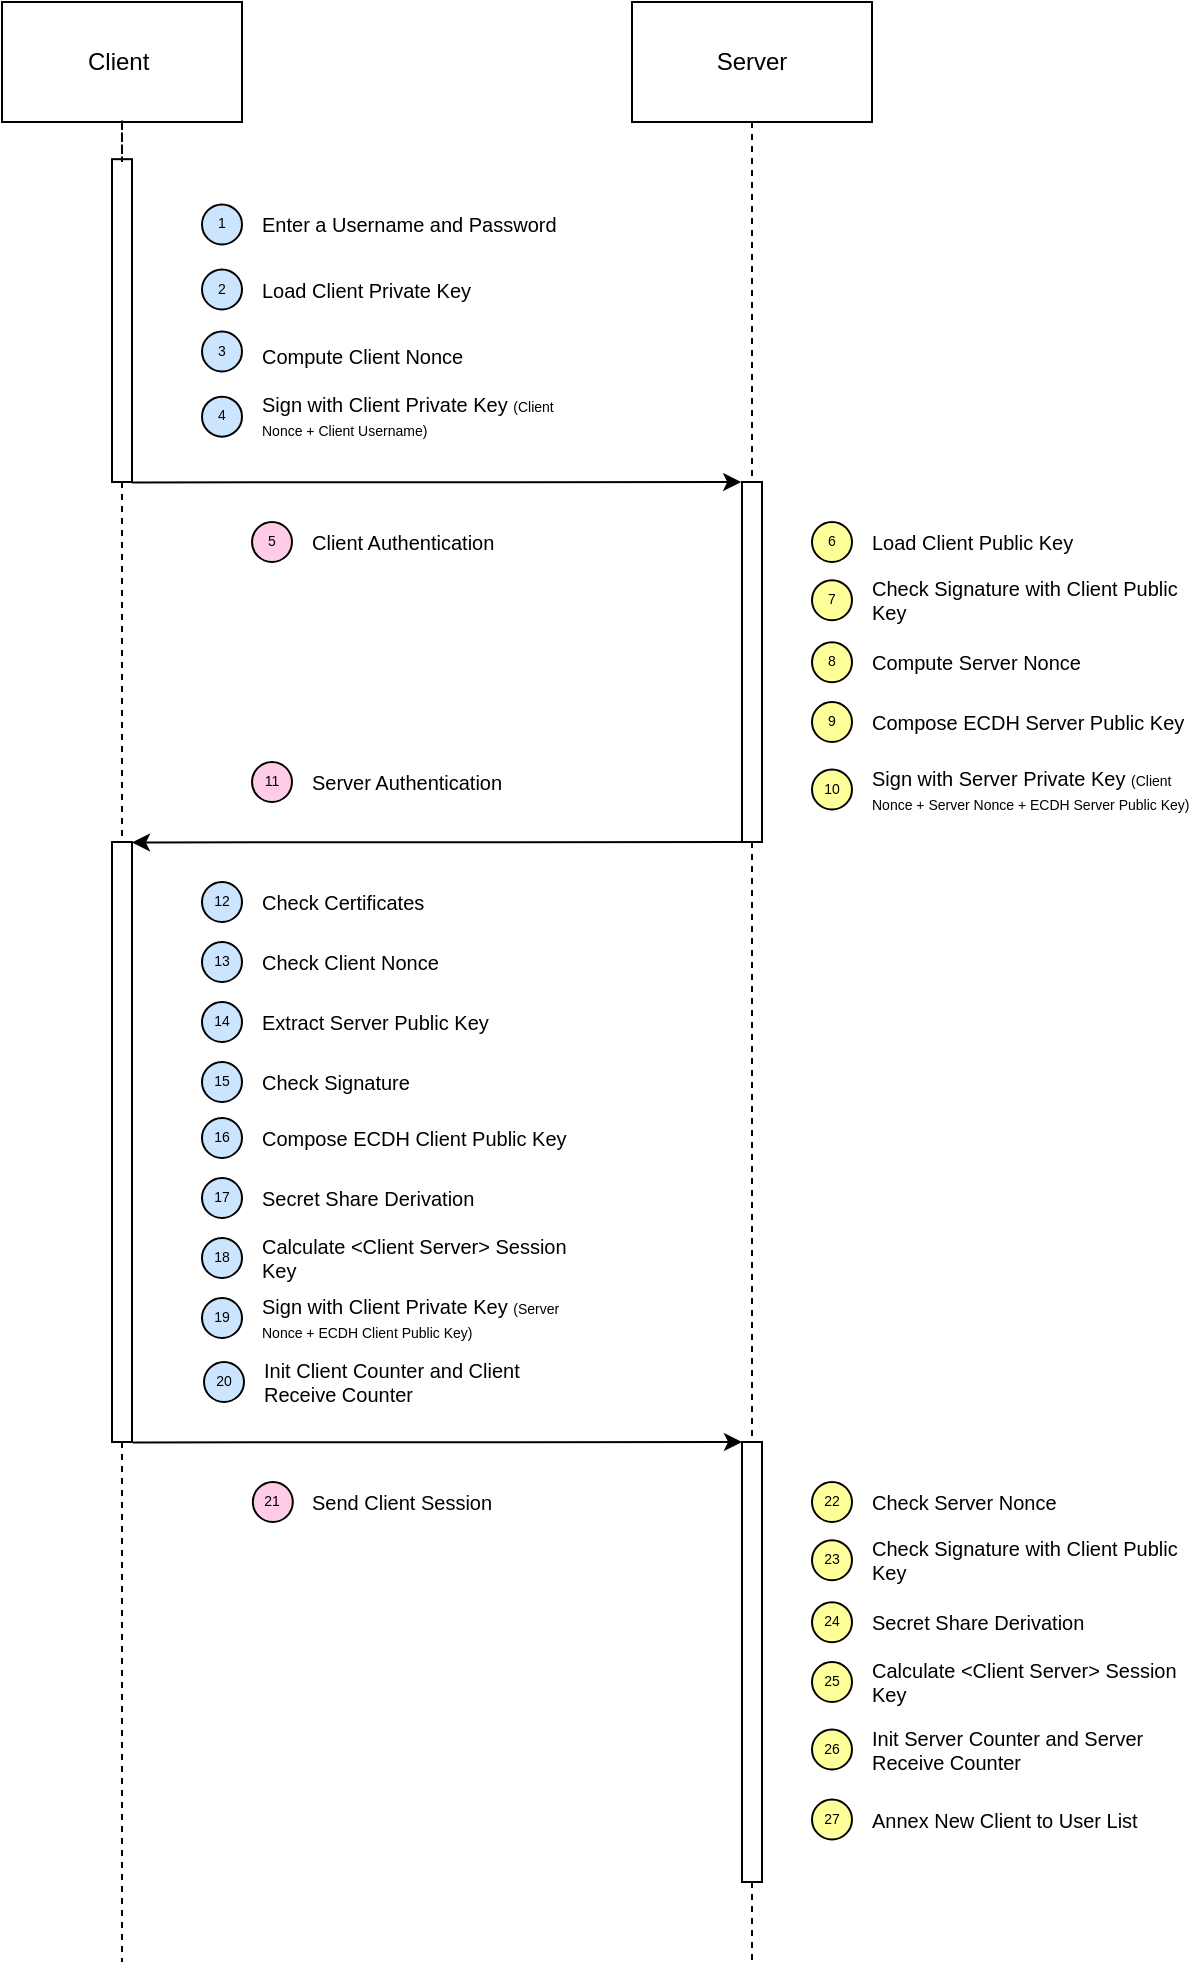 <mxfile version="16.5.2" type="google" pages="17"><diagram id="Tulodw-mM5u7AkybTe6I" name="Authentication"><mxGraphModel dx="-353" dy="256" grid="1" gridSize="10" guides="1" tooltips="1" connect="1" arrows="1" fold="1" page="1" pageScale="1" pageWidth="827" pageHeight="1169" math="0" shadow="0"><root><mxCell id="4cOjoXbzDAYo1BTzj0BU-0"/><mxCell id="4cOjoXbzDAYo1BTzj0BU-1" parent="4cOjoXbzDAYo1BTzj0BU-0"/><mxCell id="jZNQAXJ5z7CAyhM77n9J-6" value="" style="edgeStyle=orthogonalEdgeStyle;rounded=0;orthogonalLoop=1;jettySize=auto;html=1;exitX=0.5;exitY=1;exitDx=0;exitDy=0;dashed=1;fontSize=7;endArrow=none;endFill=0;" parent="4cOjoXbzDAYo1BTzj0BU-1" source="9kGNQTYBzOLCZ2aazupG-0" target="jZNQAXJ5z7CAyhM77n9J-5" edge="1"><mxGeometry relative="1" as="geometry"><mxPoint x="1325" y="1180" as="targetPoint"/><mxPoint x="1325" y="320" as="sourcePoint"/></mxGeometry></mxCell><mxCell id="9kGNQTYBzOLCZ2aazupG-0" value="Server" style="rounded=0;whiteSpace=wrap;html=1;" parent="4cOjoXbzDAYo1BTzj0BU-1" vertex="1"><mxGeometry x="1265" y="260" width="120" height="60" as="geometry"/></mxCell><mxCell id="9kGNQTYBzOLCZ2aazupG-2" value="Client&amp;nbsp;" style="rounded=0;whiteSpace=wrap;html=1;" parent="4cOjoXbzDAYo1BTzj0BU-1" vertex="1"><mxGeometry x="950" y="260" width="120" height="60" as="geometry"/></mxCell><mxCell id="9kGNQTYBzOLCZ2aazupG-3" value="" style="html=1;points=[];perimeter=orthogonalPerimeter;fontSize=7;" parent="4cOjoXbzDAYo1BTzj0BU-1" vertex="1"><mxGeometry x="1320" y="500" width="10" height="180" as="geometry"/></mxCell><mxCell id="9kGNQTYBzOLCZ2aazupG-4" value="Load Client Public Key" style="text;html=1;strokeColor=none;fillColor=none;align=left;verticalAlign=middle;whiteSpace=wrap;rounded=0;labelPosition=center;verticalLabelPosition=middle;spacing=0;fontSize=10;" parent="4cOjoXbzDAYo1BTzj0BU-1" vertex="1"><mxGeometry x="1385" y="522.55" width="160" height="14.9" as="geometry"/></mxCell><mxCell id="9kGNQTYBzOLCZ2aazupG-5" value="6" style="ellipse;whiteSpace=wrap;html=1;aspect=fixed;fontSize=7;fillColor=#FFFF99;" parent="4cOjoXbzDAYo1BTzj0BU-1" vertex="1"><mxGeometry x="1355" y="520.0" width="20" height="20" as="geometry"/></mxCell><mxCell id="9kGNQTYBzOLCZ2aazupG-6" value="Check Signature with Client Public Key" style="text;html=1;strokeColor=none;fillColor=none;align=left;verticalAlign=middle;whiteSpace=wrap;rounded=0;labelPosition=center;verticalLabelPosition=middle;spacing=0;fontSize=10;" parent="4cOjoXbzDAYo1BTzj0BU-1" vertex="1"><mxGeometry x="1385" y="549.1" width="160" height="20" as="geometry"/></mxCell><mxCell id="9kGNQTYBzOLCZ2aazupG-7" value="7" style="ellipse;whiteSpace=wrap;html=1;aspect=fixed;fontSize=7;fillColor=#FFFF99;" parent="4cOjoXbzDAYo1BTzj0BU-1" vertex="1"><mxGeometry x="1355" y="549.1" width="20" height="20" as="geometry"/></mxCell><mxCell id="9kGNQTYBzOLCZ2aazupG-8" value="Compute Server Nonce" style="text;html=1;strokeColor=none;fillColor=none;align=left;verticalAlign=middle;whiteSpace=wrap;rounded=0;labelPosition=center;verticalLabelPosition=middle;spacing=0;fontSize=10;" parent="4cOjoXbzDAYo1BTzj0BU-1" vertex="1"><mxGeometry x="1385" y="585.1" width="160" height="10" as="geometry"/></mxCell><mxCell id="9kGNQTYBzOLCZ2aazupG-9" value="8" style="ellipse;whiteSpace=wrap;html=1;aspect=fixed;fontSize=7;fillColor=#FFFF99;" parent="4cOjoXbzDAYo1BTzj0BU-1" vertex="1"><mxGeometry x="1355" y="580.1" width="20" height="20" as="geometry"/></mxCell><mxCell id="9kGNQTYBzOLCZ2aazupG-10" value="Compose ECDH Server Public Key" style="text;html=1;strokeColor=none;fillColor=none;align=left;verticalAlign=middle;whiteSpace=wrap;rounded=0;labelPosition=center;verticalLabelPosition=middle;spacing=0;fontSize=10;" parent="4cOjoXbzDAYo1BTzj0BU-1" vertex="1"><mxGeometry x="1385" y="612.5" width="160" height="15" as="geometry"/></mxCell><mxCell id="9kGNQTYBzOLCZ2aazupG-11" value="9" style="ellipse;whiteSpace=wrap;html=1;aspect=fixed;fontSize=7;fillColor=#FFFF99;" parent="4cOjoXbzDAYo1BTzj0BU-1" vertex="1"><mxGeometry x="1355" y="610.0" width="20" height="20" as="geometry"/></mxCell><mxCell id="9kGNQTYBzOLCZ2aazupG-12" value="" style="endArrow=classic;html=1;rounded=0;fontSize=7;startArrow=none;startFill=0;exitX=1.041;exitY=0.001;exitDx=0;exitDy=0;exitPerimeter=0;endFill=1;" parent="4cOjoXbzDAYo1BTzj0BU-1" edge="1"><mxGeometry width="50" height="50" relative="1" as="geometry"><mxPoint x="1015" y="500.22" as="sourcePoint"/><mxPoint x="1319.59" y="500.0" as="targetPoint"/></mxGeometry></mxCell><mxCell id="9kGNQTYBzOLCZ2aazupG-13" value="Enter a Username and Password" style="text;html=1;strokeColor=none;fillColor=none;align=left;verticalAlign=middle;whiteSpace=wrap;rounded=0;labelPosition=center;verticalLabelPosition=middle;spacing=0;fontSize=10;" parent="4cOjoXbzDAYo1BTzj0BU-1" vertex="1"><mxGeometry x="1080" y="366.25" width="160" height="10" as="geometry"/></mxCell><mxCell id="9kGNQTYBzOLCZ2aazupG-14" value="1" style="ellipse;whiteSpace=wrap;html=1;aspect=fixed;fontSize=7;fillColor=#CCE5FF;" parent="4cOjoXbzDAYo1BTzj0BU-1" vertex="1"><mxGeometry x="1050" y="361.25" width="20" height="20" as="geometry"/></mxCell><mxCell id="9kGNQTYBzOLCZ2aazupG-15" value="Load Client Private Key" style="text;html=1;strokeColor=none;fillColor=none;align=left;verticalAlign=middle;whiteSpace=wrap;rounded=0;labelPosition=center;verticalLabelPosition=middle;spacing=0;fontSize=10;" parent="4cOjoXbzDAYo1BTzj0BU-1" vertex="1"><mxGeometry x="1080" y="393.75" width="160" height="20" as="geometry"/></mxCell><mxCell id="9kGNQTYBzOLCZ2aazupG-16" value="2" style="ellipse;whiteSpace=wrap;html=1;aspect=fixed;fontSize=7;fillColor=#CCE5FF;" parent="4cOjoXbzDAYo1BTzj0BU-1" vertex="1"><mxGeometry x="1050" y="393.75" width="20" height="20" as="geometry"/></mxCell><mxCell id="9kGNQTYBzOLCZ2aazupG-17" value="Compute Client Nonce" style="text;html=1;strokeColor=none;fillColor=none;align=left;verticalAlign=middle;whiteSpace=wrap;rounded=0;labelPosition=center;verticalLabelPosition=middle;spacing=0;fontSize=10;" parent="4cOjoXbzDAYo1BTzj0BU-1" vertex="1"><mxGeometry x="1080" y="427.25" width="160" height="20" as="geometry"/></mxCell><mxCell id="9kGNQTYBzOLCZ2aazupG-18" value="3" style="ellipse;whiteSpace=wrap;html=1;aspect=fixed;fontSize=7;fillColor=#CCE5FF;" parent="4cOjoXbzDAYo1BTzj0BU-1" vertex="1"><mxGeometry x="1050" y="424.75" width="20" height="20" as="geometry"/></mxCell><mxCell id="9kGNQTYBzOLCZ2aazupG-19" value="4" style="ellipse;whiteSpace=wrap;html=1;aspect=fixed;fontSize=7;fillColor=#CCE5FF;" parent="4cOjoXbzDAYo1BTzj0BU-1" vertex="1"><mxGeometry x="1050" y="457.34" width="20" height="20" as="geometry"/></mxCell><mxCell id="9kGNQTYBzOLCZ2aazupG-21" value="Sign with Client Private Key &lt;font style=&quot;font-size: 7px&quot;&gt;(Client Nonce + Client Username)&lt;/font&gt;" style="text;html=1;strokeColor=none;fillColor=none;align=left;verticalAlign=middle;whiteSpace=wrap;rounded=0;labelPosition=center;verticalLabelPosition=middle;spacing=0;fontSize=10;" parent="4cOjoXbzDAYo1BTzj0BU-1" vertex="1"><mxGeometry x="1080" y="457.34" width="160" height="20" as="geometry"/></mxCell><mxCell id="9kGNQTYBzOLCZ2aazupG-22" value="Server Authentication" style="text;html=1;strokeColor=none;fillColor=none;align=left;verticalAlign=middle;whiteSpace=wrap;rounded=0;labelPosition=center;verticalLabelPosition=middle;spacing=0;fontSize=10;" parent="4cOjoXbzDAYo1BTzj0BU-1" vertex="1"><mxGeometry x="1105" y="645" width="160" height="10" as="geometry"/></mxCell><mxCell id="9kGNQTYBzOLCZ2aazupG-23" value="11" style="ellipse;whiteSpace=wrap;html=1;aspect=fixed;fontSize=7;fillColor=#FFCCE6;" parent="4cOjoXbzDAYo1BTzj0BU-1" vertex="1"><mxGeometry x="1075" y="640" width="20" height="20" as="geometry"/></mxCell><mxCell id="9kGNQTYBzOLCZ2aazupG-24" value="Client Authentication&amp;nbsp;" style="text;html=1;strokeColor=none;fillColor=none;align=left;verticalAlign=middle;whiteSpace=wrap;rounded=0;labelPosition=center;verticalLabelPosition=middle;spacing=0;fontSize=10;" parent="4cOjoXbzDAYo1BTzj0BU-1" vertex="1"><mxGeometry x="1105" y="525" width="160" height="10" as="geometry"/></mxCell><mxCell id="9kGNQTYBzOLCZ2aazupG-25" value="5" style="ellipse;whiteSpace=wrap;html=1;aspect=fixed;fontSize=7;fillColor=#FFCCE6;" parent="4cOjoXbzDAYo1BTzj0BU-1" vertex="1"><mxGeometry x="1075" y="520" width="20" height="20" as="geometry"/></mxCell><mxCell id="9kGNQTYBzOLCZ2aazupG-26" value="" style="html=1;points=[];perimeter=orthogonalPerimeter;fontSize=7;" parent="4cOjoXbzDAYo1BTzj0BU-1" vertex="1"><mxGeometry x="1005" y="338.59" width="10" height="161.41" as="geometry"/></mxCell><mxCell id="9kGNQTYBzOLCZ2aazupG-27" value="" style="edgeStyle=orthogonalEdgeStyle;rounded=0;orthogonalLoop=1;jettySize=auto;html=1;endArrow=none;endFill=0;dashed=1;exitX=0.5;exitY=1;exitDx=0;exitDy=0;" parent="4cOjoXbzDAYo1BTzj0BU-1" source="9kGNQTYBzOLCZ2aazupG-2" target="9kGNQTYBzOLCZ2aazupG-26" edge="1"><mxGeometry relative="1" as="geometry"><mxPoint x="1010" y="600" as="targetPoint"/><mxPoint x="1010" y="320" as="sourcePoint"/></mxGeometry></mxCell><mxCell id="9kGNQTYBzOLCZ2aazupG-28" value="" style="endArrow=none;html=1;rounded=0;fontSize=7;startArrow=classic;startFill=1;exitX=1.041;exitY=0.001;exitDx=0;exitDy=0;exitPerimeter=0;endFill=0;" parent="4cOjoXbzDAYo1BTzj0BU-1" edge="1"><mxGeometry width="50" height="50" relative="1" as="geometry"><mxPoint x="1015" y="680.22" as="sourcePoint"/><mxPoint x="1319.59" y="680.0" as="targetPoint"/></mxGeometry></mxCell><mxCell id="jZNQAXJ5z7CAyhM77n9J-3" style="edgeStyle=orthogonalEdgeStyle;rounded=0;orthogonalLoop=1;jettySize=auto;html=1;fontSize=7;startArrow=none;startFill=0;endArrow=none;endFill=0;dashed=1;" parent="4cOjoXbzDAYo1BTzj0BU-1" edge="1"><mxGeometry relative="1" as="geometry"><mxPoint x="1010" y="1240" as="targetPoint"/><mxPoint x="1010" y="980" as="sourcePoint"/></mxGeometry></mxCell><mxCell id="9kGNQTYBzOLCZ2aazupG-29" value="" style="html=1;points=[];perimeter=orthogonalPerimeter;fontSize=7;" parent="4cOjoXbzDAYo1BTzj0BU-1" vertex="1"><mxGeometry x="1005" y="680" width="10" height="300" as="geometry"/></mxCell><mxCell id="9kGNQTYBzOLCZ2aazupG-30" value="" style="edgeStyle=orthogonalEdgeStyle;rounded=0;orthogonalLoop=1;jettySize=auto;html=1;endArrow=none;endFill=0;dashed=1;exitX=0.5;exitY=1;exitDx=0;exitDy=0;startArrow=none;" parent="4cOjoXbzDAYo1BTzj0BU-1" source="9kGNQTYBzOLCZ2aazupG-26" target="9kGNQTYBzOLCZ2aazupG-29" edge="1"><mxGeometry relative="1" as="geometry"><mxPoint x="1010" y="930" as="targetPoint"/><mxPoint x="1010" y="500.0" as="sourcePoint"/></mxGeometry></mxCell><mxCell id="9kGNQTYBzOLCZ2aazupG-31" value="Check Certificates" style="text;html=1;strokeColor=none;fillColor=none;align=left;verticalAlign=middle;whiteSpace=wrap;rounded=0;labelPosition=center;verticalLabelPosition=middle;spacing=0;fontSize=10;" parent="4cOjoXbzDAYo1BTzj0BU-1" vertex="1"><mxGeometry x="1080" y="706.25" width="160" height="7.5" as="geometry"/></mxCell><mxCell id="9kGNQTYBzOLCZ2aazupG-32" value="12" style="ellipse;whiteSpace=wrap;html=1;aspect=fixed;fontSize=7;fillColor=#CCE5FF;" parent="4cOjoXbzDAYo1BTzj0BU-1" vertex="1"><mxGeometry x="1050" y="700.0" width="20" height="20" as="geometry"/></mxCell><mxCell id="9kGNQTYBzOLCZ2aazupG-33" value="Check Client Nonce" style="text;html=1;strokeColor=none;fillColor=none;align=left;verticalAlign=middle;whiteSpace=wrap;rounded=0;labelPosition=center;verticalLabelPosition=middle;spacing=0;fontSize=10;" parent="4cOjoXbzDAYo1BTzj0BU-1" vertex="1"><mxGeometry x="1080" y="735" width="160" height="10" as="geometry"/></mxCell><mxCell id="9kGNQTYBzOLCZ2aazupG-34" value="13" style="ellipse;whiteSpace=wrap;html=1;aspect=fixed;fontSize=7;fillColor=#CCE5FF;" parent="4cOjoXbzDAYo1BTzj0BU-1" vertex="1"><mxGeometry x="1050" y="730.0" width="20" height="20" as="geometry"/></mxCell><mxCell id="9kGNQTYBzOLCZ2aazupG-35" value="Extract Server Public Key" style="text;html=1;strokeColor=none;fillColor=none;align=left;verticalAlign=middle;whiteSpace=wrap;rounded=0;labelPosition=center;verticalLabelPosition=middle;spacing=0;fontSize=10;" parent="4cOjoXbzDAYo1BTzj0BU-1" vertex="1"><mxGeometry x="1080" y="767" width="160" height="6" as="geometry"/></mxCell><mxCell id="9kGNQTYBzOLCZ2aazupG-36" value="14" style="ellipse;whiteSpace=wrap;html=1;aspect=fixed;fontSize=7;fillColor=#CCE5FF;" parent="4cOjoXbzDAYo1BTzj0BU-1" vertex="1"><mxGeometry x="1050" y="760.0" width="20" height="20" as="geometry"/></mxCell><mxCell id="9kGNQTYBzOLCZ2aazupG-37" value="15" style="ellipse;whiteSpace=wrap;html=1;aspect=fixed;fontSize=7;fillColor=#CCE5FF;" parent="4cOjoXbzDAYo1BTzj0BU-1" vertex="1"><mxGeometry x="1050" y="790.0" width="20" height="20" as="geometry"/></mxCell><mxCell id="9kGNQTYBzOLCZ2aazupG-38" value="Check Signature" style="text;html=1;strokeColor=none;fillColor=none;align=left;verticalAlign=middle;whiteSpace=wrap;rounded=0;labelPosition=center;verticalLabelPosition=middle;spacing=0;fontSize=10;" parent="4cOjoXbzDAYo1BTzj0BU-1" vertex="1"><mxGeometry x="1080" y="793.7" width="160" height="12.59" as="geometry"/></mxCell><mxCell id="9kGNQTYBzOLCZ2aazupG-39" value="Sign with Server Private Key &lt;font style=&quot;font-size: 7px&quot;&gt;(Client Nonce + Server Nonce + ECDH Server Public Key)&lt;/font&gt;" style="text;html=1;strokeColor=none;fillColor=none;align=left;verticalAlign=middle;whiteSpace=wrap;rounded=0;labelPosition=center;verticalLabelPosition=middle;spacing=0;fontSize=10;" parent="4cOjoXbzDAYo1BTzj0BU-1" vertex="1"><mxGeometry x="1385" y="640" width="160" height="27.5" as="geometry"/></mxCell><mxCell id="9kGNQTYBzOLCZ2aazupG-40" value="10" style="ellipse;whiteSpace=wrap;html=1;aspect=fixed;fontSize=7;fillColor=#FFFF99;" parent="4cOjoXbzDAYo1BTzj0BU-1" vertex="1"><mxGeometry x="1355" y="643.75" width="20" height="20" as="geometry"/></mxCell><mxCell id="z2t552jf8sMcXNHBt07A-0" value="Compose ECDH Client Public Key" style="text;html=1;strokeColor=none;fillColor=none;align=left;verticalAlign=middle;whiteSpace=wrap;rounded=0;labelPosition=center;verticalLabelPosition=middle;spacing=0;fontSize=10;" parent="4cOjoXbzDAYo1BTzj0BU-1" vertex="1"><mxGeometry x="1080" y="824.25" width="160" height="7.5" as="geometry"/></mxCell><mxCell id="z2t552jf8sMcXNHBt07A-1" value="16" style="ellipse;whiteSpace=wrap;html=1;aspect=fixed;fontSize=7;fillColor=#CCE5FF;" parent="4cOjoXbzDAYo1BTzj0BU-1" vertex="1"><mxGeometry x="1050" y="818.0" width="20" height="20" as="geometry"/></mxCell><mxCell id="z2t552jf8sMcXNHBt07A-2" value="Secret Share Derivation&amp;nbsp;" style="text;html=1;strokeColor=none;fillColor=none;align=left;verticalAlign=middle;whiteSpace=wrap;rounded=0;labelPosition=center;verticalLabelPosition=middle;spacing=0;fontSize=10;" parent="4cOjoXbzDAYo1BTzj0BU-1" vertex="1"><mxGeometry x="1080" y="853" width="160" height="10" as="geometry"/></mxCell><mxCell id="z2t552jf8sMcXNHBt07A-3" value="17" style="ellipse;whiteSpace=wrap;html=1;aspect=fixed;fontSize=7;fillColor=#CCE5FF;" parent="4cOjoXbzDAYo1BTzj0BU-1" vertex="1"><mxGeometry x="1050" y="848.0" width="20" height="20" as="geometry"/></mxCell><mxCell id="z2t552jf8sMcXNHBt07A-4" value="Calculate &amp;lt;Client Server&amp;gt; Session Key" style="text;html=1;strokeColor=none;fillColor=none;align=left;verticalAlign=middle;whiteSpace=wrap;rounded=0;labelPosition=center;verticalLabelPosition=middle;spacing=0;fontSize=10;" parent="4cOjoXbzDAYo1BTzj0BU-1" vertex="1"><mxGeometry x="1080" y="878" width="160" height="20" as="geometry"/></mxCell><mxCell id="z2t552jf8sMcXNHBt07A-5" value="18" style="ellipse;whiteSpace=wrap;html=1;aspect=fixed;fontSize=7;fillColor=#CCE5FF;" parent="4cOjoXbzDAYo1BTzj0BU-1" vertex="1"><mxGeometry x="1050" y="878.0" width="20" height="20" as="geometry"/></mxCell><mxCell id="z2t552jf8sMcXNHBt07A-6" value="19" style="ellipse;whiteSpace=wrap;html=1;aspect=fixed;fontSize=7;fillColor=#CCE5FF;" parent="4cOjoXbzDAYo1BTzj0BU-1" vertex="1"><mxGeometry x="1050" y="908.0" width="20" height="20" as="geometry"/></mxCell><mxCell id="z2t552jf8sMcXNHBt07A-7" value="Sign with Client Private Key &lt;font style=&quot;font-size: 7px&quot;&gt;(Server Nonce + ECDH Client Public Key)&lt;/font&gt;" style="text;html=1;strokeColor=none;fillColor=none;align=left;verticalAlign=middle;whiteSpace=wrap;rounded=0;labelPosition=center;verticalLabelPosition=middle;spacing=0;fontSize=10;" parent="4cOjoXbzDAYo1BTzj0BU-1" vertex="1"><mxGeometry x="1080" y="911.7" width="160" height="12.59" as="geometry"/></mxCell><mxCell id="jZNQAXJ5z7CAyhM77n9J-0" value="" style="endArrow=classic;html=1;rounded=0;fontSize=7;startArrow=none;startFill=0;exitX=1.041;exitY=0.001;exitDx=0;exitDy=0;exitPerimeter=0;endFill=1;" parent="4cOjoXbzDAYo1BTzj0BU-1" edge="1"><mxGeometry width="50" height="50" relative="1" as="geometry"><mxPoint x="1015.41" y="980.22" as="sourcePoint"/><mxPoint x="1320.0" y="980.0" as="targetPoint"/></mxGeometry></mxCell><mxCell id="jZNQAXJ5z7CAyhM77n9J-1" value="Send Client Session" style="text;html=1;strokeColor=none;fillColor=none;align=left;verticalAlign=middle;whiteSpace=wrap;rounded=0;labelPosition=center;verticalLabelPosition=middle;spacing=0;fontSize=10;" parent="4cOjoXbzDAYo1BTzj0BU-1" vertex="1"><mxGeometry x="1105" y="1005" width="160" height="10" as="geometry"/></mxCell><mxCell id="jZNQAXJ5z7CAyhM77n9J-2" value="21" style="ellipse;whiteSpace=wrap;html=1;aspect=fixed;fontSize=7;fillColor=#FFCCE6;" parent="4cOjoXbzDAYo1BTzj0BU-1" vertex="1"><mxGeometry x="1075.41" y="1000" width="20" height="20" as="geometry"/></mxCell><mxCell id="qTVkGMvvLqsEqIvWeArT-7" style="edgeStyle=orthogonalEdgeStyle;rounded=0;orthogonalLoop=1;jettySize=auto;html=1;dashed=1;endArrow=none;endFill=0;" parent="4cOjoXbzDAYo1BTzj0BU-1" source="jZNQAXJ5z7CAyhM77n9J-5" edge="1"><mxGeometry relative="1" as="geometry"><mxPoint x="1325" y="1240" as="targetPoint"/></mxGeometry></mxCell><mxCell id="jZNQAXJ5z7CAyhM77n9J-5" value="" style="html=1;points=[];perimeter=orthogonalPerimeter;fontSize=7;" parent="4cOjoXbzDAYo1BTzj0BU-1" vertex="1"><mxGeometry x="1320" y="980" width="10" height="220" as="geometry"/></mxCell><mxCell id="_B3xjTkMdcxcgZ4nNgUi-3" value="Check Server Nonce" style="text;html=1;strokeColor=none;fillColor=none;align=left;verticalAlign=middle;whiteSpace=wrap;rounded=0;labelPosition=center;verticalLabelPosition=middle;spacing=0;fontSize=10;" parent="4cOjoXbzDAYo1BTzj0BU-1" vertex="1"><mxGeometry x="1385" y="1002.55" width="160" height="14.9" as="geometry"/></mxCell><mxCell id="_B3xjTkMdcxcgZ4nNgUi-4" value="22" style="ellipse;whiteSpace=wrap;html=1;aspect=fixed;fontSize=7;fillColor=#FFFF99;" parent="4cOjoXbzDAYo1BTzj0BU-1" vertex="1"><mxGeometry x="1355" y="1000" width="20" height="20" as="geometry"/></mxCell><mxCell id="_B3xjTkMdcxcgZ4nNgUi-5" value="Check Signature with Client Public Key" style="text;html=1;strokeColor=none;fillColor=none;align=left;verticalAlign=middle;whiteSpace=wrap;rounded=0;labelPosition=center;verticalLabelPosition=middle;spacing=0;fontSize=10;" parent="4cOjoXbzDAYo1BTzj0BU-1" vertex="1"><mxGeometry x="1385" y="1029.1" width="160" height="20" as="geometry"/></mxCell><mxCell id="_B3xjTkMdcxcgZ4nNgUi-6" value="23" style="ellipse;whiteSpace=wrap;html=1;aspect=fixed;fontSize=7;fillColor=#FFFF99;" parent="4cOjoXbzDAYo1BTzj0BU-1" vertex="1"><mxGeometry x="1355" y="1029.1" width="20" height="20" as="geometry"/></mxCell><mxCell id="_B3xjTkMdcxcgZ4nNgUi-7" value="Secret Share Derivation&amp;nbsp;" style="text;html=1;strokeColor=none;fillColor=none;align=left;verticalAlign=middle;whiteSpace=wrap;rounded=0;labelPosition=center;verticalLabelPosition=middle;spacing=0;fontSize=10;" parent="4cOjoXbzDAYo1BTzj0BU-1" vertex="1"><mxGeometry x="1385" y="1065.1" width="160" height="10" as="geometry"/></mxCell><mxCell id="_B3xjTkMdcxcgZ4nNgUi-8" value="24" style="ellipse;whiteSpace=wrap;html=1;aspect=fixed;fontSize=7;fillColor=#FFFF99;" parent="4cOjoXbzDAYo1BTzj0BU-1" vertex="1"><mxGeometry x="1355" y="1060.1" width="20" height="20" as="geometry"/></mxCell><mxCell id="_B3xjTkMdcxcgZ4nNgUi-9" value="Calculate &amp;lt;Client Server&amp;gt; Session Key" style="text;html=1;strokeColor=none;fillColor=none;align=left;verticalAlign=middle;whiteSpace=wrap;rounded=0;labelPosition=center;verticalLabelPosition=middle;spacing=0;fontSize=10;" parent="4cOjoXbzDAYo1BTzj0BU-1" vertex="1"><mxGeometry x="1385" y="1092.5" width="160" height="15" as="geometry"/></mxCell><mxCell id="_B3xjTkMdcxcgZ4nNgUi-10" value="25" style="ellipse;whiteSpace=wrap;html=1;aspect=fixed;fontSize=7;fillColor=#FFFF99;" parent="4cOjoXbzDAYo1BTzj0BU-1" vertex="1"><mxGeometry x="1355" y="1090" width="20" height="20" as="geometry"/></mxCell><mxCell id="_B3xjTkMdcxcgZ4nNgUi-11" value="Init Server Counter and Server Receive Counter" style="text;html=1;strokeColor=none;fillColor=none;align=left;verticalAlign=middle;whiteSpace=wrap;rounded=0;labelPosition=center;verticalLabelPosition=middle;spacing=0;fontSize=10;" parent="4cOjoXbzDAYo1BTzj0BU-1" vertex="1"><mxGeometry x="1385" y="1120" width="160" height="27.5" as="geometry"/></mxCell><mxCell id="_B3xjTkMdcxcgZ4nNgUi-12" value="26" style="ellipse;whiteSpace=wrap;html=1;aspect=fixed;fontSize=7;fillColor=#FFFF99;" parent="4cOjoXbzDAYo1BTzj0BU-1" vertex="1"><mxGeometry x="1355" y="1123.75" width="20" height="20" as="geometry"/></mxCell><mxCell id="_B3xjTkMdcxcgZ4nNgUi-13" value="Annex New Client to User List" style="text;html=1;strokeColor=none;fillColor=none;align=left;verticalAlign=middle;whiteSpace=wrap;rounded=0;labelPosition=center;verticalLabelPosition=middle;spacing=0;fontSize=10;" parent="4cOjoXbzDAYo1BTzj0BU-1" vertex="1"><mxGeometry x="1385" y="1155" width="160" height="27.5" as="geometry"/></mxCell><mxCell id="_B3xjTkMdcxcgZ4nNgUi-14" value="27" style="ellipse;whiteSpace=wrap;html=1;aspect=fixed;fontSize=7;fillColor=#FFFF99;" parent="4cOjoXbzDAYo1BTzj0BU-1" vertex="1"><mxGeometry x="1355" y="1158.75" width="20" height="20" as="geometry"/></mxCell><mxCell id="qTVkGMvvLqsEqIvWeArT-2" value="20" style="ellipse;whiteSpace=wrap;html=1;aspect=fixed;fontSize=7;fillColor=#CCE5FF;" parent="4cOjoXbzDAYo1BTzj0BU-1" vertex="1"><mxGeometry x="1051" y="940.0" width="20" height="20" as="geometry"/></mxCell><mxCell id="qTVkGMvvLqsEqIvWeArT-3" value="Init Client Counter and Client Receive Counter" style="text;html=1;strokeColor=none;fillColor=none;align=left;verticalAlign=middle;whiteSpace=wrap;rounded=0;labelPosition=center;verticalLabelPosition=middle;spacing=0;fontSize=10;" parent="4cOjoXbzDAYo1BTzj0BU-1" vertex="1"><mxGeometry x="1081" y="943.7" width="160" height="12.59" as="geometry"/></mxCell></root></mxGraphModel></diagram><diagram id="hiMNBOuNbw0WvSF13ZUr" name="Request To Talk"><mxGraphModel dx="3693" dy="1544" grid="1" gridSize="10" guides="1" tooltips="1" connect="1" arrows="1" fold="1" page="1" pageScale="1" pageWidth="827" pageHeight="1169" math="0" shadow="0"><root><mxCell id="lP8SVE0oKo-KD40IURSu-0"/><mxCell id="lP8SVE0oKo-KD40IURSu-1" parent="lP8SVE0oKo-KD40IURSu-0"/><mxCell id="c4ZDn9SZF-lwWUBjuxtB-108" value="" style="edgeStyle=orthogonalEdgeStyle;rounded=0;orthogonalLoop=1;jettySize=auto;html=1;endArrow=none;endFill=0;dashed=1;exitX=0.5;exitY=1;exitDx=0;exitDy=0;" edge="1" parent="lP8SVE0oKo-KD40IURSu-1" source="c4ZDn9SZF-lwWUBjuxtB-63"><mxGeometry relative="1" as="geometry"><mxPoint x="484" y="1320" as="targetPoint"/><mxPoint x="485" y="680" as="sourcePoint"/></mxGeometry></mxCell><mxCell id="c4ZDn9SZF-lwWUBjuxtB-1" style="edgeStyle=orthogonalEdgeStyle;rounded=0;orthogonalLoop=1;jettySize=auto;html=1;endArrow=none;endFill=0;dashed=1;startArrow=none;" edge="1" parent="lP8SVE0oKo-KD40IURSu-1" source="c4ZDn9SZF-lwWUBjuxtB-39"><mxGeometry relative="1" as="geometry"><mxPoint x="1115" y="1320" as="targetPoint"/><mxPoint x="1114.5" y="589" as="sourcePoint"/></mxGeometry></mxCell><mxCell id="c4ZDn9SZF-lwWUBjuxtB-2" style="edgeStyle=orthogonalEdgeStyle;rounded=0;orthogonalLoop=1;jettySize=auto;html=1;exitX=0.5;exitY=1;exitDx=0;exitDy=0;dashed=1;fontSize=7;endArrow=none;endFill=0;startArrow=none;" edge="1" parent="lP8SVE0oKo-KD40IURSu-1" source="c4ZDn9SZF-lwWUBjuxtB-34"><mxGeometry relative="1" as="geometry"><mxPoint x="800" y="1320" as="targetPoint"/></mxGeometry></mxCell><mxCell id="c4ZDn9SZF-lwWUBjuxtB-3" value="Server" style="rounded=0;whiteSpace=wrap;html=1;" vertex="1" parent="lP8SVE0oKo-KD40IURSu-1"><mxGeometry x="740" y="630" width="120" height="60" as="geometry"/></mxCell><mxCell id="c4ZDn9SZF-lwWUBjuxtB-4" value="New Chat Request" style="text;html=1;strokeColor=none;fillColor=none;align=left;verticalAlign=middle;whiteSpace=wrap;rounded=0;labelPosition=center;verticalLabelPosition=middle;spacing=0;fontSize=10;" vertex="1" parent="lP8SVE0oKo-KD40IURSu-1"><mxGeometry x="550" y="725" width="160" height="10" as="geometry"/></mxCell><mxCell id="c4ZDn9SZF-lwWUBjuxtB-5" value="1" style="ellipse;whiteSpace=wrap;html=1;aspect=fixed;fontSize=7;fillColor=#CCE5FF;" vertex="1" parent="lP8SVE0oKo-KD40IURSu-1"><mxGeometry x="520" y="720" width="20" height="20" as="geometry"/></mxCell><mxCell id="c4ZDn9SZF-lwWUBjuxtB-6" value="Enter Client B Username" style="text;html=1;strokeColor=none;fillColor=none;align=left;verticalAlign=middle;whiteSpace=wrap;rounded=0;labelPosition=center;verticalLabelPosition=middle;spacing=0;fontSize=10;" vertex="1" parent="lP8SVE0oKo-KD40IURSu-1"><mxGeometry x="550" y="755" width="160" height="10" as="geometry"/></mxCell><mxCell id="c4ZDn9SZF-lwWUBjuxtB-7" value="2" style="ellipse;whiteSpace=wrap;html=1;aspect=fixed;fontSize=7;fillColor=#CCE5FF;" vertex="1" parent="lP8SVE0oKo-KD40IURSu-1"><mxGeometry x="520" y="750" width="20" height="20" as="geometry"/></mxCell><mxCell id="c4ZDn9SZF-lwWUBjuxtB-8" value="&lt;font style=&quot;font-size: 10px&quot;&gt;Compute Client Chat A Nonce&lt;/font&gt;" style="text;html=1;strokeColor=none;fillColor=none;align=left;verticalAlign=middle;whiteSpace=wrap;rounded=0;labelPosition=center;verticalLabelPosition=middle;spacing=0;fontSize=10;" vertex="1" parent="lP8SVE0oKo-KD40IURSu-1"><mxGeometry x="550" y="815" width="160" height="10" as="geometry"/></mxCell><mxCell id="c4ZDn9SZF-lwWUBjuxtB-9" value="4" style="ellipse;whiteSpace=wrap;html=1;aspect=fixed;fontSize=7;fillColor=#CCE5FF;" vertex="1" parent="lP8SVE0oKo-KD40IURSu-1"><mxGeometry x="520" y="810" width="20" height="20" as="geometry"/></mxCell><mxCell id="c4ZDn9SZF-lwWUBjuxtB-10" value="Encrypt with &amp;lt;Client A Server&amp;gt; Session Key&amp;nbsp;&lt;font style=&quot;font-size: 7px&quot;&gt;(Client A Counter, Client Chat A Nonce, Message Type, Client B Username)&lt;/font&gt;" style="text;html=1;strokeColor=none;fillColor=none;align=left;verticalAlign=middle;whiteSpace=wrap;rounded=0;labelPosition=center;verticalLabelPosition=middle;spacing=0;fontSize=10;" vertex="1" parent="lP8SVE0oKo-KD40IURSu-1"><mxGeometry x="550" y="851" width="160" height="10" as="geometry"/></mxCell><mxCell id="c4ZDn9SZF-lwWUBjuxtB-11" value="5" style="ellipse;whiteSpace=wrap;html=1;aspect=fixed;fontSize=7;fillColor=#CCE5FF;" vertex="1" parent="lP8SVE0oKo-KD40IURSu-1"><mxGeometry x="520" y="846" width="20" height="20" as="geometry"/></mxCell><mxCell id="c4ZDn9SZF-lwWUBjuxtB-12" value="Increment Client A Counter" style="text;html=1;strokeColor=none;fillColor=none;align=left;verticalAlign=middle;whiteSpace=wrap;rounded=0;labelPosition=center;verticalLabelPosition=middle;spacing=0;fontSize=10;" vertex="1" parent="lP8SVE0oKo-KD40IURSu-1"><mxGeometry x="550" y="889" width="160" height="10" as="geometry"/></mxCell><mxCell id="c4ZDn9SZF-lwWUBjuxtB-13" value="6" style="ellipse;whiteSpace=wrap;html=1;aspect=fixed;fontSize=7;fillColor=#CCE5FF;" vertex="1" parent="lP8SVE0oKo-KD40IURSu-1"><mxGeometry x="520" y="884" width="20" height="20" as="geometry"/></mxCell><mxCell id="c4ZDn9SZF-lwWUBjuxtB-14" value="Set Message Type to REQUEST_TO_TALK" style="text;html=1;strokeColor=none;fillColor=none;align=left;verticalAlign=middle;whiteSpace=wrap;rounded=0;labelPosition=center;verticalLabelPosition=middle;spacing=0;fontSize=10;" vertex="1" parent="lP8SVE0oKo-KD40IURSu-1"><mxGeometry x="550" y="785" width="160" height="10" as="geometry"/></mxCell><mxCell id="c4ZDn9SZF-lwWUBjuxtB-15" value="3" style="ellipse;whiteSpace=wrap;html=1;aspect=fixed;fontSize=7;fillColor=#CCE5FF;" vertex="1" parent="lP8SVE0oKo-KD40IURSu-1"><mxGeometry x="520" y="780" width="20" height="20" as="geometry"/></mxCell><mxCell id="c4ZDn9SZF-lwWUBjuxtB-23" value="Check Message Counter &lt;font style=&quot;font-size: 7px&quot;&gt;(Client A Counter equal to &amp;lt;Client A&amp;nbsp;Server&amp;gt; Receive Counter)&amp;nbsp;&lt;/font&gt;" style="text;html=1;strokeColor=none;fillColor=none;align=left;verticalAlign=middle;whiteSpace=wrap;rounded=0;labelPosition=center;verticalLabelPosition=middle;spacing=0;fontSize=10;" vertex="1" parent="lP8SVE0oKo-KD40IURSu-1"><mxGeometry x="860" y="949" width="160" height="35" as="geometry"/></mxCell><mxCell id="c4ZDn9SZF-lwWUBjuxtB-24" value="8" style="ellipse;whiteSpace=wrap;html=1;aspect=fixed;fontSize=7;fillColor=#FFFF99;" vertex="1" parent="lP8SVE0oKo-KD40IURSu-1"><mxGeometry x="830" y="956.5" width="20" height="20" as="geometry"/></mxCell><mxCell id="c4ZDn9SZF-lwWUBjuxtB-25" value="Decrypt Message with &amp;lt;Client A Server&amp;gt; Session Key" style="text;html=1;strokeColor=none;fillColor=none;align=left;verticalAlign=middle;whiteSpace=wrap;rounded=0;labelPosition=center;verticalLabelPosition=middle;spacing=0;fontSize=10;" vertex="1" parent="lP8SVE0oKo-KD40IURSu-1"><mxGeometry x="860" y="995.5" width="160" height="20" as="geometry"/></mxCell><mxCell id="c4ZDn9SZF-lwWUBjuxtB-26" value="9" style="ellipse;whiteSpace=wrap;html=1;aspect=fixed;fontSize=7;fillColor=#FFFF99;" vertex="1" parent="lP8SVE0oKo-KD40IURSu-1"><mxGeometry x="830" y="995.5" width="20" height="20" as="geometry"/></mxCell><mxCell id="c4ZDn9SZF-lwWUBjuxtB-27" value="&lt;font style=&quot;font-size: 10px&quot;&gt;Increment Counter&lt;/font&gt;&lt;font style=&quot;font-size: 7px&quot;&gt; (&amp;lt;Client A Server&amp;gt; Receive Counter, &amp;lt;Client B Server&amp;gt; Counter)&lt;/font&gt;" style="text;html=1;strokeColor=none;fillColor=none;align=left;verticalAlign=middle;whiteSpace=wrap;rounded=0;labelPosition=center;verticalLabelPosition=middle;spacing=0;fontSize=10;" vertex="1" parent="lP8SVE0oKo-KD40IURSu-1"><mxGeometry x="860" y="1029" width="160" height="15" as="geometry"/></mxCell><mxCell id="c4ZDn9SZF-lwWUBjuxtB-28" value="10" style="ellipse;whiteSpace=wrap;html=1;aspect=fixed;fontSize=7;fillColor=#FFFF99;" vertex="1" parent="lP8SVE0oKo-KD40IURSu-1"><mxGeometry x="830" y="1026.5" width="20" height="20" as="geometry"/></mxCell><mxCell id="c4ZDn9SZF-lwWUBjuxtB-31" value="&lt;font style=&quot;font-size: 10px&quot;&gt;Encrypt with &amp;lt;Client B Server&amp;gt; Session Key &lt;/font&gt;&lt;font style=&quot;font-size: 7px&quot;&gt;(&amp;lt;Client B Server&amp;gt; Counter, Message Type, Client A Username)&lt;/font&gt;" style="text;html=1;strokeColor=none;fillColor=none;align=left;verticalAlign=middle;whiteSpace=wrap;rounded=0;labelPosition=center;verticalLabelPosition=middle;spacing=0;fontSize=10;" vertex="1" parent="lP8SVE0oKo-KD40IURSu-1"><mxGeometry x="860" y="1060" width="160" height="40" as="geometry"/></mxCell><mxCell id="c4ZDn9SZF-lwWUBjuxtB-32" value="11" style="ellipse;whiteSpace=wrap;html=1;aspect=fixed;fontSize=7;fillColor=#FFFF99;" vertex="1" parent="lP8SVE0oKo-KD40IURSu-1"><mxGeometry x="830" y="1065" width="20" height="20" as="geometry"/></mxCell><mxCell id="c4ZDn9SZF-lwWUBjuxtB-34" value="" style="html=1;points=[];perimeter=orthogonalPerimeter;fontSize=7;" vertex="1" parent="lP8SVE0oKo-KD40IURSu-1"><mxGeometry x="795" y="929" width="10" height="191" as="geometry"/></mxCell><mxCell id="c4ZDn9SZF-lwWUBjuxtB-35" value="" style="edgeStyle=orthogonalEdgeStyle;rounded=0;orthogonalLoop=1;jettySize=auto;html=1;exitX=0.5;exitY=1;exitDx=0;exitDy=0;dashed=1;fontSize=7;endArrow=none;endFill=0;" edge="1" parent="lP8SVE0oKo-KD40IURSu-1" source="c4ZDn9SZF-lwWUBjuxtB-3" target="c4ZDn9SZF-lwWUBjuxtB-34"><mxGeometry relative="1" as="geometry"><mxPoint x="800" y="1734.0" as="targetPoint"/><mxPoint x="800" y="700" as="sourcePoint"/></mxGeometry></mxCell><mxCell id="c4ZDn9SZF-lwWUBjuxtB-38" value="" style="html=1;points=[];perimeter=orthogonalPerimeter;fontSize=7;" vertex="1" parent="lP8SVE0oKo-KD40IURSu-1"><mxGeometry x="480" y="710" width="10" height="220" as="geometry"/></mxCell><mxCell id="bB5Y6WbukY5xzPLDpr9l-274" style="edgeStyle=orthogonalEdgeStyle;rounded=0;orthogonalLoop=1;jettySize=auto;html=1;entryX=0.5;entryY=1;entryDx=0;entryDy=0;dashed=1;endArrow=none;endFill=0;" edge="1" parent="lP8SVE0oKo-KD40IURSu-1" source="c4ZDn9SZF-lwWUBjuxtB-39" target="c4ZDn9SZF-lwWUBjuxtB-64"><mxGeometry relative="1" as="geometry"/></mxCell><mxCell id="c4ZDn9SZF-lwWUBjuxtB-39" value="" style="html=1;points=[];perimeter=orthogonalPerimeter;fontSize=7;" vertex="1" parent="lP8SVE0oKo-KD40IURSu-1"><mxGeometry x="1110" y="1120.5" width="10" height="159.5" as="geometry"/></mxCell><mxCell id="c4ZDn9SZF-lwWUBjuxtB-63" value="Client A&amp;nbsp;" style="rounded=0;whiteSpace=wrap;html=1;" vertex="1" parent="lP8SVE0oKo-KD40IURSu-1"><mxGeometry x="425" y="630" width="120" height="60" as="geometry"/></mxCell><mxCell id="c4ZDn9SZF-lwWUBjuxtB-64" value="Client B" style="rounded=0;whiteSpace=wrap;html=1;" vertex="1" parent="lP8SVE0oKo-KD40IURSu-1"><mxGeometry x="1055" y="630" width="120" height="60" as="geometry"/></mxCell><mxCell id="c4ZDn9SZF-lwWUBjuxtB-81" value="" style="endArrow=classic;html=1;rounded=0;fontSize=7;startArrow=none;startFill=0;exitX=1.041;exitY=0.001;exitDx=0;exitDy=0;exitPerimeter=0;endFill=1;" edge="1" parent="lP8SVE0oKo-KD40IURSu-1"><mxGeometry width="50" height="50" relative="1" as="geometry"><mxPoint x="805.41" y="1120.5" as="sourcePoint"/><mxPoint x="1110" y="1120.0" as="targetPoint"/></mxGeometry></mxCell><mxCell id="c4ZDn9SZF-lwWUBjuxtB-82" value="Check Message Counter&amp;nbsp;&lt;font style=&quot;font-size: 7px&quot;&gt;(&amp;lt;Client B Server&amp;gt; Counter equal to Client B Receive Counter)&amp;nbsp;&lt;/font&gt;" style="text;html=1;strokeColor=none;fillColor=none;align=left;verticalAlign=middle;whiteSpace=wrap;rounded=0;labelPosition=center;verticalLabelPosition=middle;spacing=0;fontSize=10;" vertex="1" parent="lP8SVE0oKo-KD40IURSu-1"><mxGeometry x="1180" y="1145.5" width="160" height="10" as="geometry"/></mxCell><mxCell id="c4ZDn9SZF-lwWUBjuxtB-83" value="13" style="ellipse;whiteSpace=wrap;html=1;aspect=fixed;fontSize=7;fillColor=#CCFF99;" vertex="1" parent="lP8SVE0oKo-KD40IURSu-1"><mxGeometry x="1150" y="1140.5" width="20" height="20" as="geometry"/></mxCell><mxCell id="c4ZDn9SZF-lwWUBjuxtB-84" value="Decrypt Message with &amp;lt;Client B Server&amp;gt; Session Key" style="text;html=1;strokeColor=none;fillColor=none;align=left;verticalAlign=middle;whiteSpace=wrap;rounded=0;labelPosition=center;verticalLabelPosition=middle;spacing=0;fontSize=10;" vertex="1" parent="lP8SVE0oKo-KD40IURSu-1"><mxGeometry x="1180" y="1185.5" width="160" height="10" as="geometry"/></mxCell><mxCell id="c4ZDn9SZF-lwWUBjuxtB-85" value="14" style="ellipse;whiteSpace=wrap;html=1;aspect=fixed;fontSize=7;fillColor=#CCFF99;" vertex="1" parent="lP8SVE0oKo-KD40IURSu-1"><mxGeometry x="1150" y="1180.5" width="20" height="20" as="geometry"/></mxCell><mxCell id="c4ZDn9SZF-lwWUBjuxtB-86" value="Increment Counter&lt;font style=&quot;font-size: 7px&quot;&gt;&amp;nbsp;(Client B Receive Counter, Client B Counter)&lt;/font&gt;" style="text;html=1;strokeColor=none;fillColor=none;align=left;verticalAlign=middle;whiteSpace=wrap;rounded=0;labelPosition=center;verticalLabelPosition=middle;spacing=0;fontSize=10;" vertex="1" parent="lP8SVE0oKo-KD40IURSu-1"><mxGeometry x="1180" y="1215.5" width="160" height="10" as="geometry"/></mxCell><mxCell id="c4ZDn9SZF-lwWUBjuxtB-87" value="15" style="ellipse;whiteSpace=wrap;html=1;aspect=fixed;fontSize=7;fillColor=#CCFF99;" vertex="1" parent="lP8SVE0oKo-KD40IURSu-1"><mxGeometry x="1150" y="1210.5" width="20" height="20" as="geometry"/></mxCell><mxCell id="c4ZDn9SZF-lwWUBjuxtB-88" value="Show Request To Talk from Client A" style="text;html=1;strokeColor=none;fillColor=none;align=left;verticalAlign=middle;whiteSpace=wrap;rounded=0;labelPosition=center;verticalLabelPosition=middle;spacing=0;fontSize=10;" vertex="1" parent="lP8SVE0oKo-KD40IURSu-1"><mxGeometry x="1180" y="1244.25" width="160" height="10" as="geometry"/></mxCell><mxCell id="c4ZDn9SZF-lwWUBjuxtB-89" value="16" style="ellipse;whiteSpace=wrap;html=1;aspect=fixed;fontSize=7;fillColor=#CCFF99;" vertex="1" parent="lP8SVE0oKo-KD40IURSu-1"><mxGeometry x="1150" y="1240.5" width="20" height="20" as="geometry"/></mxCell><mxCell id="c4ZDn9SZF-lwWUBjuxtB-111" value="Request To Talk" style="text;html=1;strokeColor=none;fillColor=none;align=left;verticalAlign=middle;whiteSpace=wrap;rounded=0;labelPosition=center;verticalLabelPosition=middle;spacing=0;fontSize=10;" vertex="1" parent="lP8SVE0oKo-KD40IURSu-1"><mxGeometry x="580" y="950" width="170" height="30" as="geometry"/></mxCell><mxCell id="c4ZDn9SZF-lwWUBjuxtB-112" value="7" style="ellipse;whiteSpace=wrap;html=1;aspect=fixed;fontSize=7;fillColor=#FFCCE6;" vertex="1" parent="lP8SVE0oKo-KD40IURSu-1"><mxGeometry x="550" y="955" width="20" height="20" as="geometry"/></mxCell><mxCell id="c4ZDn9SZF-lwWUBjuxtB-115" value="Request To Talk" style="text;html=1;strokeColor=none;fillColor=none;align=left;verticalAlign=middle;whiteSpace=wrap;rounded=0;labelPosition=center;verticalLabelPosition=middle;spacing=0;fontSize=10;" vertex="1" parent="lP8SVE0oKo-KD40IURSu-1"><mxGeometry x="895" y="1140.5" width="160" height="20" as="geometry"/></mxCell><mxCell id="c4ZDn9SZF-lwWUBjuxtB-116" value="12" style="ellipse;whiteSpace=wrap;html=1;aspect=fixed;fontSize=7;fillColor=#FFCCE6;" vertex="1" parent="lP8SVE0oKo-KD40IURSu-1"><mxGeometry x="865" y="1140.5" width="20" height="20" as="geometry"/></mxCell><mxCell id="bB5Y6WbukY5xzPLDpr9l-273" value="" style="endArrow=classic;html=1;rounded=0;fontSize=7;startArrow=none;startFill=0;exitX=1.041;exitY=0.001;exitDx=0;exitDy=0;exitPerimeter=0;endFill=1;" edge="1" parent="lP8SVE0oKo-KD40IURSu-1"><mxGeometry width="50" height="50" relative="1" as="geometry"><mxPoint x="490.41" y="930.21" as="sourcePoint"/><mxPoint x="795.0" y="930" as="targetPoint"/></mxGeometry></mxCell></root></mxGraphModel></diagram><diagram id="yuDM6LJyzlPa--YMBwYN" name="UserList"><mxGraphModel dx="558" dy="579" grid="1" gridSize="10" guides="1" tooltips="1" connect="1" arrows="1" fold="1" page="1" pageScale="1" pageWidth="827" pageHeight="1169" math="0" shadow="0"><root><mxCell id="EATa6mbQtJTOqbrJyif5-0"/><mxCell id="EATa6mbQtJTOqbrJyif5-1" parent="EATa6mbQtJTOqbrJyif5-0"/><mxCell id="EATa6mbQtJTOqbrJyif5-3" value="Server" style="rounded=0;whiteSpace=wrap;html=1;" parent="EATa6mbQtJTOqbrJyif5-1" vertex="1"><mxGeometry x="1265" y="260" width="120" height="60" as="geometry"/></mxCell><mxCell id="EATa6mbQtJTOqbrJyif5-5" value="" style="edgeStyle=orthogonalEdgeStyle;rounded=0;orthogonalLoop=1;jettySize=auto;html=1;exitX=0.5;exitY=1;exitDx=0;exitDy=0;dashed=1;fontSize=7;endArrow=none;endFill=0;" parent="EATa6mbQtJTOqbrJyif5-1" source="EATa6mbQtJTOqbrJyif5-3" edge="1"><mxGeometry relative="1" as="geometry"><mxPoint x="1325" y="870" as="targetPoint"/><mxPoint x="1325" y="340" as="sourcePoint"/></mxGeometry></mxCell><mxCell id="EATa6mbQtJTOqbrJyif5-6" value="Client&amp;nbsp;" style="rounded=0;whiteSpace=wrap;html=1;" parent="EATa6mbQtJTOqbrJyif5-1" vertex="1"><mxGeometry x="950" y="260" width="120" height="60" as="geometry"/></mxCell><mxCell id="EATa6mbQtJTOqbrJyif5-22" value="" style="html=1;points=[];perimeter=orthogonalPerimeter;fontSize=7;" parent="EATa6mbQtJTOqbrJyif5-1" vertex="1"><mxGeometry x="1320" y="500" width="10" height="180" as="geometry"/></mxCell><mxCell id="EATa6mbQtJTOqbrJyif5-23" value="Check Message Counter &lt;font style=&quot;font-size: 7px&quot;&gt;(Client Counter equal to Server Receive Counter)&amp;nbsp;&lt;/font&gt;" style="text;html=1;strokeColor=none;fillColor=none;align=left;verticalAlign=middle;whiteSpace=wrap;rounded=0;labelPosition=center;verticalLabelPosition=middle;spacing=0;fontSize=10;" parent="EATa6mbQtJTOqbrJyif5-1" vertex="1"><mxGeometry x="1385" y="519.9" width="160" height="35" as="geometry"/></mxCell><mxCell id="EATa6mbQtJTOqbrJyif5-24" value="6" style="ellipse;whiteSpace=wrap;html=1;aspect=fixed;fontSize=7;fillColor=#FFFF99;" parent="EATa6mbQtJTOqbrJyif5-1" vertex="1"><mxGeometry x="1355" y="527.4" width="20" height="20" as="geometry"/></mxCell><mxCell id="EATa6mbQtJTOqbrJyif5-25" value="Decrypt Message with &amp;lt;Client Server&amp;gt; Session Key" style="text;html=1;strokeColor=none;fillColor=none;align=left;verticalAlign=middle;whiteSpace=wrap;rounded=0;labelPosition=center;verticalLabelPosition=middle;spacing=0;fontSize=10;" parent="EATa6mbQtJTOqbrJyif5-1" vertex="1"><mxGeometry x="1385" y="560" width="160" height="20" as="geometry"/></mxCell><mxCell id="EATa6mbQtJTOqbrJyif5-26" value="7" style="ellipse;whiteSpace=wrap;html=1;aspect=fixed;fontSize=7;fillColor=#FFFF99;" parent="EATa6mbQtJTOqbrJyif5-1" vertex="1"><mxGeometry x="1355" y="560" width="20" height="20" as="geometry"/></mxCell><mxCell id="EATa6mbQtJTOqbrJyif5-27" value="&lt;font style=&quot;font-size: 10px&quot;&gt;Increment Counter&lt;/font&gt;&lt;font style=&quot;font-size: 7px&quot;&gt; (Server Receive Counter, Server Counter)&lt;/font&gt;" style="text;html=1;strokeColor=none;fillColor=none;align=left;verticalAlign=middle;whiteSpace=wrap;rounded=0;labelPosition=center;verticalLabelPosition=middle;spacing=0;fontSize=10;" parent="EATa6mbQtJTOqbrJyif5-1" vertex="1"><mxGeometry x="1385" y="593.5" width="160" height="20" as="geometry"/></mxCell><mxCell id="EATa6mbQtJTOqbrJyif5-28" value="8" style="ellipse;whiteSpace=wrap;html=1;aspect=fixed;fontSize=7;fillColor=#FFFF99;" parent="EATa6mbQtJTOqbrJyif5-1" vertex="1"><mxGeometry x="1355" y="591" width="20" height="20" as="geometry"/></mxCell><mxCell id="EATa6mbQtJTOqbrJyif5-29" value="&lt;font style=&quot;font-size: 10px&quot;&gt;Encrypt with &amp;lt;Client Server&amp;gt; Session Key &lt;/font&gt;&lt;font style=&quot;font-size: 7px&quot;&gt;(Server Counter, Message Type, User List)&lt;/font&gt;" style="text;html=1;strokeColor=none;fillColor=none;align=left;verticalAlign=middle;whiteSpace=wrap;rounded=0;labelPosition=center;verticalLabelPosition=middle;spacing=0;fontSize=10;" parent="EATa6mbQtJTOqbrJyif5-1" vertex="1"><mxGeometry x="1385" y="623.5" width="160" height="40" as="geometry"/></mxCell><mxCell id="EATa6mbQtJTOqbrJyif5-30" value="9" style="ellipse;whiteSpace=wrap;html=1;aspect=fixed;fontSize=7;fillColor=#FFFF99;" parent="EATa6mbQtJTOqbrJyif5-1" vertex="1"><mxGeometry x="1355" y="628.5" width="20" height="20" as="geometry"/></mxCell><mxCell id="EATa6mbQtJTOqbrJyif5-31" value="" style="endArrow=classic;html=1;rounded=0;fontSize=7;startArrow=none;startFill=0;exitX=1.041;exitY=0.001;exitDx=0;exitDy=0;exitPerimeter=0;endFill=1;" parent="EATa6mbQtJTOqbrJyif5-1" edge="1"><mxGeometry width="50" height="50" relative="1" as="geometry"><mxPoint x="1015" y="500.22" as="sourcePoint"/><mxPoint x="1319.59" y="500.0" as="targetPoint"/></mxGeometry></mxCell><mxCell id="EATa6mbQtJTOqbrJyif5-32" value="Request UserList" style="text;html=1;strokeColor=none;fillColor=none;align=left;verticalAlign=middle;whiteSpace=wrap;rounded=0;labelPosition=center;verticalLabelPosition=middle;spacing=0;fontSize=10;" parent="EATa6mbQtJTOqbrJyif5-1" vertex="1"><mxGeometry x="1065" y="362.5" width="160" height="10" as="geometry"/></mxCell><mxCell id="EATa6mbQtJTOqbrJyif5-33" value="1" style="ellipse;whiteSpace=wrap;html=1;aspect=fixed;fontSize=7;fillColor=#CCE5FF;" parent="EATa6mbQtJTOqbrJyif5-1" vertex="1"><mxGeometry x="1035" y="357.5" width="20" height="20" as="geometry"/></mxCell><mxCell id="EATa6mbQtJTOqbrJyif5-34" value="Set Message Type to USER_LIST" style="text;html=1;strokeColor=none;fillColor=none;align=left;verticalAlign=middle;whiteSpace=wrap;rounded=0;labelPosition=center;verticalLabelPosition=middle;spacing=0;fontSize=10;" parent="EATa6mbQtJTOqbrJyif5-1" vertex="1"><mxGeometry x="1065" y="390.0" width="160" height="20" as="geometry"/></mxCell><mxCell id="EATa6mbQtJTOqbrJyif5-35" value="2" style="ellipse;whiteSpace=wrap;html=1;aspect=fixed;fontSize=7;fillColor=#CCE5FF;" parent="EATa6mbQtJTOqbrJyif5-1" vertex="1"><mxGeometry x="1035" y="390.0" width="20" height="20" as="geometry"/></mxCell><mxCell id="EATa6mbQtJTOqbrJyif5-36" value="Encrypt with &amp;lt;Client Server&amp;gt; Session Key&amp;nbsp;&lt;font style=&quot;font-size: 7px&quot;&gt;(Client Counter, Message Type)&lt;/font&gt;" style="text;html=1;strokeColor=none;fillColor=none;align=left;verticalAlign=middle;whiteSpace=wrap;rounded=0;labelPosition=center;verticalLabelPosition=middle;spacing=0;fontSize=10;" parent="EATa6mbQtJTOqbrJyif5-1" vertex="1"><mxGeometry x="1065" y="423.5" width="160" height="20" as="geometry"/></mxCell><mxCell id="EATa6mbQtJTOqbrJyif5-37" value="3" style="ellipse;whiteSpace=wrap;html=1;aspect=fixed;fontSize=7;fillColor=#CCE5FF;" parent="EATa6mbQtJTOqbrJyif5-1" vertex="1"><mxGeometry x="1035" y="421.0" width="20" height="20" as="geometry"/></mxCell><mxCell id="EATa6mbQtJTOqbrJyif5-38" value="4" style="ellipse;whiteSpace=wrap;html=1;aspect=fixed;fontSize=7;fillColor=#CCE5FF;" parent="EATa6mbQtJTOqbrJyif5-1" vertex="1"><mxGeometry x="1035" y="453.59" width="20" height="20" as="geometry"/></mxCell><mxCell id="EATa6mbQtJTOqbrJyif5-40" value="" style="edgeStyle=orthogonalEdgeStyle;rounded=0;orthogonalLoop=1;jettySize=auto;html=1;endArrow=none;endFill=0;dashed=1;exitX=0.5;exitY=1;exitDx=0;exitDy=0;startArrow=none;" parent="EATa6mbQtJTOqbrJyif5-1" source="3VTy1cMilANwvJYa1QOy-3" edge="1"><mxGeometry relative="1" as="geometry"><mxPoint x="1010" y="870" as="targetPoint"/><mxPoint x="1010" y="320" as="sourcePoint"/></mxGeometry></mxCell><mxCell id="EATa6mbQtJTOqbrJyif5-41" value="Increment Client Counter" style="text;html=1;strokeColor=none;fillColor=none;align=left;verticalAlign=middle;whiteSpace=wrap;rounded=0;labelPosition=center;verticalLabelPosition=middle;spacing=0;fontSize=10;" parent="EATa6mbQtJTOqbrJyif5-1" vertex="1"><mxGeometry x="1065" y="453.59" width="160" height="20" as="geometry"/></mxCell><mxCell id="EATa6mbQtJTOqbrJyif5-46" value="Response User List" style="text;html=1;strokeColor=none;fillColor=none;align=left;verticalAlign=middle;whiteSpace=wrap;rounded=0;labelPosition=center;verticalLabelPosition=middle;spacing=0;fontSize=10;" parent="EATa6mbQtJTOqbrJyif5-1" vertex="1"><mxGeometry x="1105" y="645" width="160" height="10" as="geometry"/></mxCell><mxCell id="EATa6mbQtJTOqbrJyif5-47" value="10" style="ellipse;whiteSpace=wrap;html=1;aspect=fixed;fontSize=7;fillColor=#FFCCE6;" parent="EATa6mbQtJTOqbrJyif5-1" vertex="1"><mxGeometry x="1075" y="640" width="20" height="20" as="geometry"/></mxCell><mxCell id="EATa6mbQtJTOqbrJyif5-48" value="Request User List" style="text;html=1;strokeColor=none;fillColor=none;align=left;verticalAlign=middle;whiteSpace=wrap;rounded=0;labelPosition=center;verticalLabelPosition=middle;spacing=0;fontSize=10;" parent="EATa6mbQtJTOqbrJyif5-1" vertex="1"><mxGeometry x="1105" y="525" width="160" height="10" as="geometry"/></mxCell><mxCell id="EATa6mbQtJTOqbrJyif5-49" value="5" style="ellipse;whiteSpace=wrap;html=1;aspect=fixed;fontSize=7;fillColor=#FFCCE6;" parent="EATa6mbQtJTOqbrJyif5-1" vertex="1"><mxGeometry x="1075" y="520" width="20" height="20" as="geometry"/></mxCell><mxCell id="E6-aabjA7SS5WIJc3TI--0" value="" style="html=1;points=[];perimeter=orthogonalPerimeter;fontSize=7;" parent="EATa6mbQtJTOqbrJyif5-1" vertex="1"><mxGeometry x="1005" y="338.59" width="10" height="161.41" as="geometry"/></mxCell><mxCell id="E6-aabjA7SS5WIJc3TI--1" value="" style="edgeStyle=orthogonalEdgeStyle;rounded=0;orthogonalLoop=1;jettySize=auto;html=1;endArrow=none;endFill=0;dashed=1;exitX=0.5;exitY=1;exitDx=0;exitDy=0;" parent="EATa6mbQtJTOqbrJyif5-1" source="EATa6mbQtJTOqbrJyif5-6" target="E6-aabjA7SS5WIJc3TI--0" edge="1"><mxGeometry relative="1" as="geometry"><mxPoint x="1010" y="600" as="targetPoint"/><mxPoint x="1010" y="320" as="sourcePoint"/></mxGeometry></mxCell><mxCell id="3VTy1cMilANwvJYa1QOy-2" value="" style="endArrow=none;html=1;rounded=0;fontSize=7;startArrow=classic;startFill=1;exitX=1.041;exitY=0.001;exitDx=0;exitDy=0;exitPerimeter=0;endFill=0;" parent="EATa6mbQtJTOqbrJyif5-1" edge="1"><mxGeometry width="50" height="50" relative="1" as="geometry"><mxPoint x="1015" y="680.22" as="sourcePoint"/><mxPoint x="1319.59" y="680.0" as="targetPoint"/></mxGeometry></mxCell><mxCell id="3VTy1cMilANwvJYa1QOy-3" value="" style="html=1;points=[];perimeter=orthogonalPerimeter;fontSize=7;" parent="EATa6mbQtJTOqbrJyif5-1" vertex="1"><mxGeometry x="1005" y="680" width="10" height="150" as="geometry"/></mxCell><mxCell id="3VTy1cMilANwvJYa1QOy-4" value="" style="edgeStyle=orthogonalEdgeStyle;rounded=0;orthogonalLoop=1;jettySize=auto;html=1;endArrow=none;endFill=0;dashed=1;exitX=0.5;exitY=1;exitDx=0;exitDy=0;startArrow=none;" parent="EATa6mbQtJTOqbrJyif5-1" source="E6-aabjA7SS5WIJc3TI--0" target="3VTy1cMilANwvJYa1QOy-3" edge="1"><mxGeometry relative="1" as="geometry"><mxPoint x="1010" y="930" as="targetPoint"/><mxPoint x="1010" y="500.0" as="sourcePoint"/></mxGeometry></mxCell><mxCell id="3VTy1cMilANwvJYa1QOy-5" value="Check Message Counter&amp;nbsp;&lt;font style=&quot;font-size: 7px&quot;&gt;(Server Counter equal to Client Receive Counter)&amp;nbsp;&lt;/font&gt;" style="text;html=1;strokeColor=none;fillColor=none;align=left;verticalAlign=middle;whiteSpace=wrap;rounded=0;labelPosition=center;verticalLabelPosition=middle;spacing=0;fontSize=10;" parent="EATa6mbQtJTOqbrJyif5-1" vertex="1"><mxGeometry x="1080" y="702.5" width="160" height="15" as="geometry"/></mxCell><mxCell id="3VTy1cMilANwvJYa1QOy-6" value="11" style="ellipse;whiteSpace=wrap;html=1;aspect=fixed;fontSize=7;fillColor=#CCE5FF;" parent="EATa6mbQtJTOqbrJyif5-1" vertex="1"><mxGeometry x="1050" y="700.0" width="20" height="20" as="geometry"/></mxCell><mxCell id="3VTy1cMilANwvJYa1QOy-7" value="Decrypt Message with &amp;lt;Client Server&amp;gt; Session Key" style="text;html=1;strokeColor=none;fillColor=none;align=left;verticalAlign=middle;whiteSpace=wrap;rounded=0;labelPosition=center;verticalLabelPosition=middle;spacing=0;fontSize=10;" parent="EATa6mbQtJTOqbrJyif5-1" vertex="1"><mxGeometry x="1080" y="732.5" width="160" height="20" as="geometry"/></mxCell><mxCell id="3VTy1cMilANwvJYa1QOy-8" value="12" style="ellipse;whiteSpace=wrap;html=1;aspect=fixed;fontSize=7;fillColor=#CCE5FF;" parent="EATa6mbQtJTOqbrJyif5-1" vertex="1"><mxGeometry x="1050" y="732.5" width="20" height="20" as="geometry"/></mxCell><mxCell id="3VTy1cMilANwvJYa1QOy-9" value="Increment Client Receive Counter" style="text;html=1;strokeColor=none;fillColor=none;align=left;verticalAlign=middle;whiteSpace=wrap;rounded=0;labelPosition=center;verticalLabelPosition=middle;spacing=0;fontSize=10;" parent="EATa6mbQtJTOqbrJyif5-1" vertex="1"><mxGeometry x="1080" y="770.5" width="160" height="6" as="geometry"/></mxCell><mxCell id="3VTy1cMilANwvJYa1QOy-10" value="13" style="ellipse;whiteSpace=wrap;html=1;aspect=fixed;fontSize=7;fillColor=#CCE5FF;" parent="EATa6mbQtJTOqbrJyif5-1" vertex="1"><mxGeometry x="1050" y="763.5" width="20" height="20" as="geometry"/></mxCell><mxCell id="3VTy1cMilANwvJYa1QOy-11" value="14" style="ellipse;whiteSpace=wrap;html=1;aspect=fixed;fontSize=7;fillColor=#CCE5FF;" parent="EATa6mbQtJTOqbrJyif5-1" vertex="1"><mxGeometry x="1050" y="796.09" width="20" height="20" as="geometry"/></mxCell><mxCell id="3VTy1cMilANwvJYa1QOy-12" value="Show Online User List&amp;nbsp;" style="text;html=1;strokeColor=none;fillColor=none;align=left;verticalAlign=middle;whiteSpace=wrap;rounded=0;labelPosition=center;verticalLabelPosition=middle;spacing=0;fontSize=10;" parent="EATa6mbQtJTOqbrJyif5-1" vertex="1"><mxGeometry x="1080" y="796.09" width="160" height="20" as="geometry"/></mxCell></root></mxGraphModel></diagram><diagram id="mmTN-XHAC1MkavUjwtxa" name="Refuse Request To Talk"><mxGraphModel dx="610" dy="603" grid="1" gridSize="10" guides="1" tooltips="1" connect="1" arrows="1" fold="1" page="1" pageScale="1" pageWidth="827" pageHeight="1169" math="0" shadow="0"><root><mxCell id="YK4Uh73Za3LjFTn6naHR-0"/><mxCell id="YK4Uh73Za3LjFTn6naHR-1" parent="YK4Uh73Za3LjFTn6naHR-0"/><mxCell id="KH-EUUXiXDVWyo4LBDKg-135" value="" style="edgeStyle=orthogonalEdgeStyle;rounded=0;orthogonalLoop=1;jettySize=auto;html=1;endArrow=none;endFill=0;dashed=1;exitX=0.5;exitY=1;exitDx=0;exitDy=0;" edge="1" parent="YK4Uh73Za3LjFTn6naHR-1" source="KH-EUUXiXDVWyo4LBDKg-61"><mxGeometry relative="1" as="geometry"><mxPoint x="105" y="800" as="targetPoint"/><mxPoint x="105" y="80" as="sourcePoint"/></mxGeometry></mxCell><mxCell id="KH-EUUXiXDVWyo4LBDKg-1" value="Server" style="rounded=0;whiteSpace=wrap;html=1;" vertex="1" parent="YK4Uh73Za3LjFTn6naHR-1"><mxGeometry x="360" y="20" width="120" height="60" as="geometry"/></mxCell><mxCell id="KH-EUUXiXDVWyo4LBDKg-4" value="Refuse Request To Talk" style="text;html=1;strokeColor=none;fillColor=none;align=left;verticalAlign=middle;whiteSpace=wrap;rounded=0;labelPosition=center;verticalLabelPosition=middle;spacing=0;fontSize=10;" vertex="1" parent="YK4Uh73Za3LjFTn6naHR-1"><mxGeometry x="800" y="265" width="160" height="10" as="geometry"/></mxCell><mxCell id="KH-EUUXiXDVWyo4LBDKg-5" value="5" style="ellipse;whiteSpace=wrap;html=1;aspect=fixed;fontSize=7;fillColor=#CCFF99;" vertex="1" parent="YK4Uh73Za3LjFTn6naHR-1"><mxGeometry x="770" y="260" width="20" height="20" as="geometry"/></mxCell><mxCell id="KH-EUUXiXDVWyo4LBDKg-6" value="&lt;font style=&quot;font-size: 10px&quot;&gt;Set Message Type to REQUEST_REFUSED&lt;/font&gt;" style="text;html=1;strokeColor=none;fillColor=none;align=left;verticalAlign=middle;whiteSpace=wrap;rounded=0;labelPosition=center;verticalLabelPosition=middle;spacing=0;fontSize=10;" vertex="1" parent="YK4Uh73Za3LjFTn6naHR-1"><mxGeometry x="800" y="295" width="160" height="10" as="geometry"/></mxCell><mxCell id="KH-EUUXiXDVWyo4LBDKg-7" value="6" style="ellipse;whiteSpace=wrap;html=1;aspect=fixed;fontSize=7;fillColor=#CCFF99;" vertex="1" parent="YK4Uh73Za3LjFTn6naHR-1"><mxGeometry x="770" y="290" width="20" height="20" as="geometry"/></mxCell><mxCell id="KH-EUUXiXDVWyo4LBDKg-16" value="&lt;font style=&quot;font-size: 10px&quot;&gt;Encrypt with &amp;lt;Client B Server&amp;gt; Session Key &lt;/font&gt;&lt;font style=&quot;font-size: 7px&quot;&gt;(Client B Counter, Message Type, Client A Username)&lt;/font&gt;" style="text;html=1;strokeColor=none;fillColor=none;align=left;verticalAlign=middle;whiteSpace=wrap;rounded=0;labelPosition=center;verticalLabelPosition=middle;spacing=0;fontSize=10;" vertex="1" parent="YK4Uh73Za3LjFTn6naHR-1"><mxGeometry x="800" y="320" width="160" height="30" as="geometry"/></mxCell><mxCell id="KH-EUUXiXDVWyo4LBDKg-17" value="7" style="ellipse;whiteSpace=wrap;html=1;aspect=fixed;fontSize=7;fillColor=#CCFF99;" vertex="1" parent="YK4Uh73Za3LjFTn6naHR-1"><mxGeometry x="770" y="325" width="20" height="20" as="geometry"/></mxCell><mxCell id="KH-EUUXiXDVWyo4LBDKg-20" value="" style="edgeStyle=orthogonalEdgeStyle;rounded=0;orthogonalLoop=1;jettySize=auto;html=1;endArrow=none;endFill=0;dashed=1;exitX=0.5;exitY=1;exitDx=0;exitDy=0;entryX=0.5;entryY=0.03;entryDx=0;entryDy=0;entryPerimeter=0;" edge="1" parent="YK4Uh73Za3LjFTn6naHR-1" source="KH-EUUXiXDVWyo4LBDKg-62" target="KH-EUUXiXDVWyo4LBDKg-36"><mxGeometry relative="1" as="geometry"><mxPoint x="735" y="120" as="targetPoint"/><mxPoint x="734.5" y="110" as="sourcePoint"/></mxGeometry></mxCell><mxCell id="KH-EUUXiXDVWyo4LBDKg-21" value="Check Message Counter &lt;font style=&quot;font-size: 7px&quot;&gt;(Client B Counter equal to &amp;lt;Client B Server&amp;gt; Receive Counter)&amp;nbsp;&lt;/font&gt;" style="text;html=1;strokeColor=none;fillColor=none;align=left;verticalAlign=middle;whiteSpace=wrap;rounded=0;labelPosition=center;verticalLabelPosition=middle;spacing=0;fontSize=10;" vertex="1" parent="YK4Uh73Za3LjFTn6naHR-1"><mxGeometry x="480" y="420" width="160" height="35" as="geometry"/></mxCell><mxCell id="KH-EUUXiXDVWyo4LBDKg-22" value="9" style="ellipse;whiteSpace=wrap;html=1;aspect=fixed;fontSize=7;fillColor=#FFFF99;" vertex="1" parent="YK4Uh73Za3LjFTn6naHR-1"><mxGeometry x="450" y="427.5" width="20" height="20" as="geometry"/></mxCell><mxCell id="KH-EUUXiXDVWyo4LBDKg-23" value="Decrypt Message with &amp;lt;Client B Server&amp;gt; Session Key" style="text;html=1;strokeColor=none;fillColor=none;align=left;verticalAlign=middle;whiteSpace=wrap;rounded=0;labelPosition=center;verticalLabelPosition=middle;spacing=0;fontSize=10;" vertex="1" parent="YK4Uh73Za3LjFTn6naHR-1"><mxGeometry x="480" y="466.5" width="160" height="20" as="geometry"/></mxCell><mxCell id="KH-EUUXiXDVWyo4LBDKg-24" value="10" style="ellipse;whiteSpace=wrap;html=1;aspect=fixed;fontSize=7;fillColor=#FFFF99;" vertex="1" parent="YK4Uh73Za3LjFTn6naHR-1"><mxGeometry x="450" y="466.5" width="20" height="20" as="geometry"/></mxCell><mxCell id="KH-EUUXiXDVWyo4LBDKg-25" value="&lt;font style=&quot;font-size: 10px&quot;&gt;Increment Counter&lt;/font&gt;&lt;font style=&quot;font-size: 7px&quot;&gt; (&amp;lt;Client B Server&amp;gt; Receive Counter, &amp;lt;Client A Server&amp;gt; Counter)&lt;/font&gt;" style="text;html=1;strokeColor=none;fillColor=none;align=left;verticalAlign=middle;whiteSpace=wrap;rounded=0;labelPosition=center;verticalLabelPosition=middle;spacing=0;fontSize=10;" vertex="1" parent="YK4Uh73Za3LjFTn6naHR-1"><mxGeometry x="480" y="500" width="160" height="15" as="geometry"/></mxCell><mxCell id="KH-EUUXiXDVWyo4LBDKg-26" value="11" style="ellipse;whiteSpace=wrap;html=1;aspect=fixed;fontSize=7;fillColor=#FFFF99;" vertex="1" parent="YK4Uh73Za3LjFTn6naHR-1"><mxGeometry x="450" y="497.5" width="20" height="20" as="geometry"/></mxCell><mxCell id="KH-EUUXiXDVWyo4LBDKg-29" value="&lt;font style=&quot;font-size: 10px&quot;&gt;Encrypt with &amp;lt;Client A Server&amp;gt; Session Key &lt;/font&gt;&lt;font style=&quot;font-size: 7px&quot;&gt;(&amp;lt;Client A Server&amp;gt; Counter, Message Type, Client B Username)&lt;/font&gt;" style="text;html=1;strokeColor=none;fillColor=none;align=left;verticalAlign=middle;whiteSpace=wrap;rounded=0;labelPosition=center;verticalLabelPosition=middle;spacing=0;fontSize=10;" vertex="1" parent="YK4Uh73Za3LjFTn6naHR-1"><mxGeometry x="480" y="530" width="160" height="40" as="geometry"/></mxCell><mxCell id="KH-EUUXiXDVWyo4LBDKg-30" value="12" style="ellipse;whiteSpace=wrap;html=1;aspect=fixed;fontSize=7;fillColor=#FFFF99;" vertex="1" parent="YK4Uh73Za3LjFTn6naHR-1"><mxGeometry x="450" y="535" width="20" height="20" as="geometry"/></mxCell><mxCell id="KH-EUUXiXDVWyo4LBDKg-31" value="" style="endArrow=none;html=1;rounded=0;fontSize=7;startArrow=classic;startFill=1;exitX=1.041;exitY=0.001;exitDx=0;exitDy=0;exitPerimeter=0;endFill=0;" edge="1" parent="YK4Uh73Za3LjFTn6naHR-1" source="KH-EUUXiXDVWyo4LBDKg-32" target="KH-EUUXiXDVWyo4LBDKg-36"><mxGeometry width="50" height="50" relative="1" as="geometry"><mxPoint x="430" y="420" as="sourcePoint"/><mxPoint x="730" y="420" as="targetPoint"/></mxGeometry></mxCell><mxCell id="d4h9_6j6BfSiNPvIMgZd-8" style="edgeStyle=orthogonalEdgeStyle;rounded=0;orthogonalLoop=1;jettySize=auto;html=1;dashed=1;endArrow=none;endFill=0;" edge="1" parent="YK4Uh73Za3LjFTn6naHR-1" source="KH-EUUXiXDVWyo4LBDKg-32"><mxGeometry relative="1" as="geometry"><mxPoint x="420" y="800" as="targetPoint"/></mxGeometry></mxCell><mxCell id="KH-EUUXiXDVWyo4LBDKg-32" value="" style="html=1;points=[];perimeter=orthogonalPerimeter;fontSize=7;" vertex="1" parent="YK4Uh73Za3LjFTn6naHR-1"><mxGeometry x="415" y="400" width="10" height="190" as="geometry"/></mxCell><mxCell id="KH-EUUXiXDVWyo4LBDKg-33" value="" style="edgeStyle=orthogonalEdgeStyle;rounded=0;orthogonalLoop=1;jettySize=auto;html=1;exitX=0.5;exitY=1;exitDx=0;exitDy=0;dashed=1;fontSize=7;endArrow=none;endFill=0;" edge="1" parent="YK4Uh73Za3LjFTn6naHR-1" source="KH-EUUXiXDVWyo4LBDKg-1" target="KH-EUUXiXDVWyo4LBDKg-32"><mxGeometry relative="1" as="geometry"><mxPoint x="420" y="1134.0" as="targetPoint"/><mxPoint x="420" y="100" as="sourcePoint"/></mxGeometry></mxCell><mxCell id="KH-EUUXiXDVWyo4LBDKg-34" value="" style="endArrow=none;html=1;rounded=0;fontSize=7;startArrow=classic;startFill=1;exitX=1.041;exitY=0.001;exitDx=0;exitDy=0;exitPerimeter=0;endFill=0;" edge="1" parent="YK4Uh73Za3LjFTn6naHR-1" source="KH-EUUXiXDVWyo4LBDKg-35"><mxGeometry width="50" height="50" relative="1" as="geometry"><mxPoint x="115" y="590" as="sourcePoint"/><mxPoint x="415.0" y="590" as="targetPoint"/></mxGeometry></mxCell><mxCell id="KH-EUUXiXDVWyo4LBDKg-35" value="" style="html=1;points=[];perimeter=orthogonalPerimeter;fontSize=7;" vertex="1" parent="YK4Uh73Za3LjFTn6naHR-1"><mxGeometry x="100" y="590" width="10" height="170" as="geometry"/></mxCell><mxCell id="KH-EUUXiXDVWyo4LBDKg-36" value="" style="html=1;points=[];perimeter=orthogonalPerimeter;fontSize=7;" vertex="1" parent="YK4Uh73Za3LjFTn6naHR-1"><mxGeometry x="730" y="110" width="10" height="290" as="geometry"/></mxCell><mxCell id="KH-EUUXiXDVWyo4LBDKg-38" value="" style="edgeStyle=orthogonalEdgeStyle;rounded=0;orthogonalLoop=1;jettySize=auto;html=1;endArrow=none;endFill=0;dashed=1;startArrow=none;" edge="1" parent="YK4Uh73Za3LjFTn6naHR-1" source="KH-EUUXiXDVWyo4LBDKg-36"><mxGeometry relative="1" as="geometry"><mxPoint x="735" y="800" as="targetPoint"/><mxPoint x="735" y="440" as="sourcePoint"/></mxGeometry></mxCell><mxCell id="KH-EUUXiXDVWyo4LBDKg-39" value="Check Message Counter &lt;font style=&quot;font-size: 7px&quot;&gt;(&amp;lt;Client A Server&amp;gt; Counter equal to Client A Receive Counter)&amp;nbsp;&lt;/font&gt;" style="text;html=1;strokeColor=none;fillColor=none;align=left;verticalAlign=middle;whiteSpace=wrap;rounded=0;labelPosition=center;verticalLabelPosition=middle;spacing=0;fontSize=10;" vertex="1" parent="YK4Uh73Za3LjFTn6naHR-1"><mxGeometry x="160" y="610" width="160" height="35" as="geometry"/></mxCell><mxCell id="KH-EUUXiXDVWyo4LBDKg-40" value="14" style="ellipse;whiteSpace=wrap;html=1;aspect=fixed;fontSize=7;fillColor=#CCE5FF;" vertex="1" parent="YK4Uh73Za3LjFTn6naHR-1"><mxGeometry x="130" y="617.5" width="20" height="20" as="geometry"/></mxCell><mxCell id="KH-EUUXiXDVWyo4LBDKg-41" value="Decrypt Message with &amp;lt;Client A Server&amp;gt; Session Key" style="text;html=1;strokeColor=none;fillColor=none;align=left;verticalAlign=middle;whiteSpace=wrap;rounded=0;labelPosition=center;verticalLabelPosition=middle;spacing=0;fontSize=10;" vertex="1" parent="YK4Uh73Za3LjFTn6naHR-1"><mxGeometry x="160" y="656.5" width="160" height="20" as="geometry"/></mxCell><mxCell id="KH-EUUXiXDVWyo4LBDKg-42" value="15" style="ellipse;whiteSpace=wrap;html=1;aspect=fixed;fontSize=7;fillColor=#CCE5FF;" vertex="1" parent="YK4Uh73Za3LjFTn6naHR-1"><mxGeometry x="130" y="656.5" width="20" height="20" as="geometry"/></mxCell><mxCell id="KH-EUUXiXDVWyo4LBDKg-43" value="&lt;font style=&quot;font-size: 10px&quot;&gt;Increment Counter Client A Receive Counter&lt;/font&gt;" style="text;html=1;strokeColor=none;fillColor=none;align=left;verticalAlign=middle;whiteSpace=wrap;rounded=0;labelPosition=center;verticalLabelPosition=middle;spacing=0;fontSize=10;" vertex="1" parent="YK4Uh73Za3LjFTn6naHR-1"><mxGeometry x="160" y="690" width="160" height="15" as="geometry"/></mxCell><mxCell id="KH-EUUXiXDVWyo4LBDKg-44" value="16" style="ellipse;whiteSpace=wrap;html=1;aspect=fixed;fontSize=7;fillColor=#CCE5FF;" vertex="1" parent="YK4Uh73Za3LjFTn6naHR-1"><mxGeometry x="130" y="687.5" width="20" height="20" as="geometry"/></mxCell><mxCell id="KH-EUUXiXDVWyo4LBDKg-45" value="&lt;font style=&quot;font-size: 10px&quot;&gt;Show Response Refuse Request To Talk from Client B&lt;/font&gt;" style="text;html=1;strokeColor=none;fillColor=none;align=left;verticalAlign=middle;whiteSpace=wrap;rounded=0;labelPosition=center;verticalLabelPosition=middle;spacing=0;fontSize=10;" vertex="1" parent="YK4Uh73Za3LjFTn6naHR-1"><mxGeometry x="160" y="722.5" width="160" height="10" as="geometry"/></mxCell><mxCell id="KH-EUUXiXDVWyo4LBDKg-46" value="17" style="ellipse;whiteSpace=wrap;html=1;aspect=fixed;fontSize=7;fillColor=#CCE5FF;" vertex="1" parent="YK4Uh73Za3LjFTn6naHR-1"><mxGeometry x="130" y="717.5" width="20" height="20" as="geometry"/></mxCell><mxCell id="KH-EUUXiXDVWyo4LBDKg-61" value="Client A&amp;nbsp;" style="rounded=0;whiteSpace=wrap;html=1;" vertex="1" parent="YK4Uh73Za3LjFTn6naHR-1"><mxGeometry x="45" y="20" width="120" height="60" as="geometry"/></mxCell><mxCell id="KH-EUUXiXDVWyo4LBDKg-62" value="Client B" style="rounded=0;whiteSpace=wrap;html=1;" vertex="1" parent="YK4Uh73Za3LjFTn6naHR-1"><mxGeometry x="675" y="20" width="120" height="60" as="geometry"/></mxCell><mxCell id="KH-EUUXiXDVWyo4LBDKg-141" value="Response Refuse Request To Talk" style="text;html=1;strokeColor=none;fillColor=none;align=left;verticalAlign=middle;whiteSpace=wrap;rounded=0;labelPosition=center;verticalLabelPosition=middle;spacing=0;fontSize=10;" vertex="1" parent="YK4Uh73Za3LjFTn6naHR-1"><mxGeometry x="515" y="365" width="160" height="10" as="geometry"/></mxCell><mxCell id="KH-EUUXiXDVWyo4LBDKg-142" value="8" style="ellipse;whiteSpace=wrap;html=1;aspect=fixed;fontSize=7;fillColor=#FFCCE6;" vertex="1" parent="YK4Uh73Za3LjFTn6naHR-1"><mxGeometry x="485" y="360" width="20" height="20" as="geometry"/></mxCell><mxCell id="KH-EUUXiXDVWyo4LBDKg-143" value="Response Refuse Request To Talk" style="text;html=1;strokeColor=none;fillColor=none;align=left;verticalAlign=middle;whiteSpace=wrap;rounded=0;labelPosition=center;verticalLabelPosition=middle;spacing=0;fontSize=10;" vertex="1" parent="YK4Uh73Za3LjFTn6naHR-1"><mxGeometry x="200" y="540" width="170" height="30" as="geometry"/></mxCell><mxCell id="KH-EUUXiXDVWyo4LBDKg-144" value="13" style="ellipse;whiteSpace=wrap;html=1;aspect=fixed;fontSize=7;fillColor=#FFCCE6;" vertex="1" parent="YK4Uh73Za3LjFTn6naHR-1"><mxGeometry x="170" y="545" width="20" height="20" as="geometry"/></mxCell><mxCell id="d4h9_6j6BfSiNPvIMgZd-0" value="Check Message Counter&amp;nbsp;&lt;font style=&quot;font-size: 7px&quot;&gt;(&amp;lt;Client B Server&amp;gt; Counter equal to Client B Receive Counter)&amp;nbsp;&lt;/font&gt;" style="text;html=1;strokeColor=none;fillColor=none;align=left;verticalAlign=middle;whiteSpace=wrap;rounded=0;labelPosition=center;verticalLabelPosition=middle;spacing=0;fontSize=10;" vertex="1" parent="YK4Uh73Za3LjFTn6naHR-1"><mxGeometry x="800" y="135" width="160" height="10" as="geometry"/></mxCell><mxCell id="d4h9_6j6BfSiNPvIMgZd-1" value="1" style="ellipse;whiteSpace=wrap;html=1;aspect=fixed;fontSize=7;fillColor=#CCFF99;" vertex="1" parent="YK4Uh73Za3LjFTn6naHR-1"><mxGeometry x="770" y="130" width="20" height="20" as="geometry"/></mxCell><mxCell id="d4h9_6j6BfSiNPvIMgZd-2" value="Decrypt Message with &amp;lt;Client B Server&amp;gt; Session Key" style="text;html=1;strokeColor=none;fillColor=none;align=left;verticalAlign=middle;whiteSpace=wrap;rounded=0;labelPosition=center;verticalLabelPosition=middle;spacing=0;fontSize=10;" vertex="1" parent="YK4Uh73Za3LjFTn6naHR-1"><mxGeometry x="800" y="175" width="160" height="10" as="geometry"/></mxCell><mxCell id="d4h9_6j6BfSiNPvIMgZd-3" value="2" style="ellipse;whiteSpace=wrap;html=1;aspect=fixed;fontSize=7;fillColor=#CCFF99;" vertex="1" parent="YK4Uh73Za3LjFTn6naHR-1"><mxGeometry x="770" y="170" width="20" height="20" as="geometry"/></mxCell><mxCell id="d4h9_6j6BfSiNPvIMgZd-4" value="Increment Counter&lt;font style=&quot;font-size: 7px&quot;&gt;&amp;nbsp;(Client B Receive Counter, Client B Counter)&lt;/font&gt;" style="text;html=1;strokeColor=none;fillColor=none;align=left;verticalAlign=middle;whiteSpace=wrap;rounded=0;labelPosition=center;verticalLabelPosition=middle;spacing=0;fontSize=10;" vertex="1" parent="YK4Uh73Za3LjFTn6naHR-1"><mxGeometry x="800" y="205" width="160" height="10" as="geometry"/></mxCell><mxCell id="d4h9_6j6BfSiNPvIMgZd-5" value="3" style="ellipse;whiteSpace=wrap;html=1;aspect=fixed;fontSize=7;fillColor=#CCFF99;" vertex="1" parent="YK4Uh73Za3LjFTn6naHR-1"><mxGeometry x="770" y="200" width="20" height="20" as="geometry"/></mxCell><mxCell id="d4h9_6j6BfSiNPvIMgZd-6" value="Show Request To Talk from Client A" style="text;html=1;strokeColor=none;fillColor=none;align=left;verticalAlign=middle;whiteSpace=wrap;rounded=0;labelPosition=center;verticalLabelPosition=middle;spacing=0;fontSize=10;" vertex="1" parent="YK4Uh73Za3LjFTn6naHR-1"><mxGeometry x="800" y="233.75" width="160" height="10" as="geometry"/></mxCell><mxCell id="d4h9_6j6BfSiNPvIMgZd-7" value="4" style="ellipse;whiteSpace=wrap;html=1;aspect=fixed;fontSize=7;fillColor=#CCFF99;" vertex="1" parent="YK4Uh73Za3LjFTn6naHR-1"><mxGeometry x="770" y="230" width="20" height="20" as="geometry"/></mxCell></root></mxGraphModel></diagram><diagram id="Tp-WCvjWhp4ZUD4YqorL" name="Accepted"><mxGraphModel dx="1038" dy="513" grid="1" gridSize="10" guides="1" tooltips="1" connect="1" arrows="1" fold="1" page="1" pageScale="1" pageWidth="827" pageHeight="1169" math="0" shadow="0"><root><mxCell id="U8OFyDtPig93Lv-ca60q-0"/><mxCell id="U8OFyDtPig93Lv-ca60q-1" parent="U8OFyDtPig93Lv-ca60q-0"/><mxCell id="U8OFyDtPig93Lv-ca60q-140" value="" style="edgeStyle=orthogonalEdgeStyle;rounded=0;orthogonalLoop=1;jettySize=auto;html=1;endArrow=none;endFill=0;dashed=1;exitX=0.5;exitY=1;exitDx=0;exitDy=0;" parent="U8OFyDtPig93Lv-ca60q-1" source="U8OFyDtPig93Lv-ca60q-66" edge="1"><mxGeometry relative="1" as="geometry"><mxPoint x="485" y="2100" as="targetPoint"/><mxPoint x="485" y="680" as="sourcePoint"/></mxGeometry></mxCell><mxCell id="U8OFyDtPig93Lv-ca60q-2" value="Wait Message&amp;nbsp;" style="shape=umlFrame;whiteSpace=wrap;html=1;fontSize=7;fillColor=#FFCCE6;gradientColor=none;strokeColor=#FFCCE6;" parent="U8OFyDtPig93Lv-ca60q-1" vertex="1"><mxGeometry x="350" y="1080" width="1070" height="630" as="geometry"/></mxCell><mxCell id="U8OFyDtPig93Lv-ca60q-4" style="edgeStyle=orthogonalEdgeStyle;rounded=0;orthogonalLoop=1;jettySize=auto;html=1;endArrow=none;endFill=0;dashed=1;startArrow=none;" parent="U8OFyDtPig93Lv-ca60q-1" source="U8OFyDtPig93Lv-ca60q-42" edge="1"><mxGeometry relative="1" as="geometry"><mxPoint x="1115" y="2170" as="targetPoint"/><mxPoint x="1114.5" y="760" as="sourcePoint"/></mxGeometry></mxCell><mxCell id="U8OFyDtPig93Lv-ca60q-5" style="edgeStyle=orthogonalEdgeStyle;rounded=0;orthogonalLoop=1;jettySize=auto;html=1;exitX=0.5;exitY=1;exitDx=0;exitDy=0;dashed=1;fontSize=7;endArrow=none;endFill=0;startArrow=none;" parent="U8OFyDtPig93Lv-ca60q-1" source="U8OFyDtPig93Lv-ca60q-37" edge="1"><mxGeometry relative="1" as="geometry"><mxPoint x="800" y="2170" as="targetPoint"/></mxGeometry></mxCell><mxCell id="U8OFyDtPig93Lv-ca60q-6" value="Server" style="rounded=0;whiteSpace=wrap;html=1;" parent="U8OFyDtPig93Lv-ca60q-1" vertex="1"><mxGeometry x="740" y="630" width="120" height="60" as="geometry"/></mxCell><mxCell id="U8OFyDtPig93Lv-ca60q-13" value="&lt;font style=&quot;font-size: 10px&quot;&gt;Compute Client Chat B Nonce&lt;/font&gt;" style="text;html=1;strokeColor=none;fillColor=none;align=left;verticalAlign=middle;whiteSpace=wrap;rounded=0;labelPosition=center;verticalLabelPosition=middle;spacing=0;fontSize=10;" parent="U8OFyDtPig93Lv-ca60q-1" vertex="1"><mxGeometry x="1180" y="915" width="160" height="10" as="geometry"/></mxCell><mxCell id="U8OFyDtPig93Lv-ca60q-14" value="7" style="ellipse;whiteSpace=wrap;html=1;aspect=fixed;fontSize=7;fillColor=#CCFF99;" parent="U8OFyDtPig93Lv-ca60q-1" vertex="1"><mxGeometry x="1150" y="910" width="20" height="20" as="geometry"/></mxCell><mxCell id="U8OFyDtPig93Lv-ca60q-15" value="Compose ECDH Client Chat B Public Key" style="text;html=1;strokeColor=none;fillColor=none;align=left;verticalAlign=middle;whiteSpace=wrap;rounded=0;labelPosition=center;verticalLabelPosition=middle;spacing=0;fontSize=10;" parent="U8OFyDtPig93Lv-ca60q-1" vertex="1"><mxGeometry x="1180" y="945" width="160" height="10" as="geometry"/></mxCell><mxCell id="U8OFyDtPig93Lv-ca60q-16" value="8" style="ellipse;whiteSpace=wrap;html=1;aspect=fixed;fontSize=7;fillColor=#CCFF99;" parent="U8OFyDtPig93Lv-ca60q-1" vertex="1"><mxGeometry x="1150" y="940" width="20" height="20" as="geometry"/></mxCell><mxCell id="U8OFyDtPig93Lv-ca60q-17" value="Retrieve Client Chat A Nonce" style="text;html=1;strokeColor=none;fillColor=none;align=left;verticalAlign=middle;whiteSpace=wrap;rounded=0;labelPosition=center;verticalLabelPosition=middle;spacing=0;fontSize=10;" parent="U8OFyDtPig93Lv-ca60q-1" vertex="1"><mxGeometry x="1180" y="975" width="160" height="10" as="geometry"/></mxCell><mxCell id="U8OFyDtPig93Lv-ca60q-18" value="9" style="ellipse;whiteSpace=wrap;html=1;aspect=fixed;fontSize=7;fillColor=#CCFF99;" parent="U8OFyDtPig93Lv-ca60q-1" vertex="1"><mxGeometry x="1150" y="970" width="20" height="20" as="geometry"/></mxCell><mxCell id="U8OFyDtPig93Lv-ca60q-19" value="&lt;font style=&quot;font-size: 10px&quot;&gt;Sign Signed with Client B Private Key&lt;/font&gt;&lt;font style=&quot;font-size: 7px&quot;&gt; (Client Chat B Nonce + Client Chat A Nonce + ECDH Client Chat B Public Key)&lt;/font&gt;" style="text;html=1;strokeColor=none;fillColor=none;align=left;verticalAlign=middle;whiteSpace=wrap;rounded=0;labelPosition=center;verticalLabelPosition=middle;spacing=0;fontSize=10;" parent="U8OFyDtPig93Lv-ca60q-1" vertex="1"><mxGeometry x="1180" y="1000" width="160" height="30" as="geometry"/></mxCell><mxCell id="U8OFyDtPig93Lv-ca60q-20" value="10" style="ellipse;whiteSpace=wrap;html=1;aspect=fixed;fontSize=7;fillColor=#CCFF99;" parent="U8OFyDtPig93Lv-ca60q-1" vertex="1"><mxGeometry x="1150" y="1005" width="20" height="20" as="geometry"/></mxCell><mxCell id="U8OFyDtPig93Lv-ca60q-21" value="&lt;font style=&quot;font-size: 10px&quot;&gt;Encrypt with &amp;lt;Client B Server&amp;gt; Session Key &lt;/font&gt;&lt;font style=&quot;font-size: 7px&quot;&gt;(Client B Counter, Message Type, Client A Username, Signed)&lt;/font&gt;" style="text;html=1;strokeColor=none;fillColor=none;align=left;verticalAlign=middle;whiteSpace=wrap;rounded=0;labelPosition=center;verticalLabelPosition=middle;spacing=0;fontSize=10;" parent="U8OFyDtPig93Lv-ca60q-1" vertex="1"><mxGeometry x="1180" y="1045" width="160" height="30" as="geometry"/></mxCell><mxCell id="U8OFyDtPig93Lv-ca60q-22" value="11" style="ellipse;whiteSpace=wrap;html=1;aspect=fixed;fontSize=7;fillColor=#CCFF99;" parent="U8OFyDtPig93Lv-ca60q-1" vertex="1"><mxGeometry x="1150" y="1050" width="20" height="20" as="geometry"/></mxCell><mxCell id="U8OFyDtPig93Lv-ca60q-25" value="" style="edgeStyle=orthogonalEdgeStyle;rounded=0;orthogonalLoop=1;jettySize=auto;html=1;endArrow=none;endFill=0;dashed=1;exitX=0.5;exitY=1;exitDx=0;exitDy=0;entryX=0.5;entryY=0.03;entryDx=0;entryDy=0;entryPerimeter=0;" parent="U8OFyDtPig93Lv-ca60q-1" source="U8OFyDtPig93Lv-ca60q-67" target="U8OFyDtPig93Lv-ca60q-41" edge="1"><mxGeometry relative="1" as="geometry"><mxPoint x="1115" y="720" as="targetPoint"/><mxPoint x="1114.5" y="710" as="sourcePoint"/></mxGeometry></mxCell><mxCell id="U8OFyDtPig93Lv-ca60q-26" value="Check Message Counter &lt;font style=&quot;font-size: 7px&quot;&gt;(Client B Counter equal to &amp;lt;Client B Server&amp;gt; Receive Counter)&amp;nbsp;&lt;/font&gt;" style="text;html=1;strokeColor=none;fillColor=none;align=left;verticalAlign=middle;whiteSpace=wrap;rounded=0;labelPosition=center;verticalLabelPosition=middle;spacing=0;fontSize=10;" parent="U8OFyDtPig93Lv-ca60q-1" vertex="1"><mxGeometry x="860" y="1120" width="160" height="35" as="geometry"/></mxCell><mxCell id="U8OFyDtPig93Lv-ca60q-27" value="13" style="ellipse;whiteSpace=wrap;html=1;aspect=fixed;fontSize=7;fillColor=#FFFF99;" parent="U8OFyDtPig93Lv-ca60q-1" vertex="1"><mxGeometry x="830" y="1127.5" width="20" height="20" as="geometry"/></mxCell><mxCell id="U8OFyDtPig93Lv-ca60q-28" value="Decrypt Message with &amp;lt;Client B Server&amp;gt; Session Key" style="text;html=1;strokeColor=none;fillColor=none;align=left;verticalAlign=middle;whiteSpace=wrap;rounded=0;labelPosition=center;verticalLabelPosition=middle;spacing=0;fontSize=10;" parent="U8OFyDtPig93Lv-ca60q-1" vertex="1"><mxGeometry x="860" y="1166.5" width="160" height="20" as="geometry"/></mxCell><mxCell id="U8OFyDtPig93Lv-ca60q-29" value="14" style="ellipse;whiteSpace=wrap;html=1;aspect=fixed;fontSize=7;fillColor=#FFFF99;" parent="U8OFyDtPig93Lv-ca60q-1" vertex="1"><mxGeometry x="830" y="1166.5" width="20" height="20" as="geometry"/></mxCell><mxCell id="U8OFyDtPig93Lv-ca60q-30" value="&lt;font style=&quot;font-size: 10px&quot;&gt;Increment Counter&lt;/font&gt;&lt;font style=&quot;font-size: 7px&quot;&gt; (&amp;lt;Client B Server&amp;gt; Receive Counter, &amp;lt;Client A Server&amp;gt; Counter)&lt;/font&gt;" style="text;html=1;strokeColor=none;fillColor=none;align=left;verticalAlign=middle;whiteSpace=wrap;rounded=0;labelPosition=center;verticalLabelPosition=middle;spacing=0;fontSize=10;" parent="U8OFyDtPig93Lv-ca60q-1" vertex="1"><mxGeometry x="860" y="1200" width="160" height="15" as="geometry"/></mxCell><mxCell id="U8OFyDtPig93Lv-ca60q-31" value="15" style="ellipse;whiteSpace=wrap;html=1;aspect=fixed;fontSize=7;fillColor=#FFFF99;" parent="U8OFyDtPig93Lv-ca60q-1" vertex="1"><mxGeometry x="830" y="1197.5" width="20" height="20" as="geometry"/></mxCell><mxCell id="U8OFyDtPig93Lv-ca60q-32" value="&lt;font style=&quot;font-size: 10px&quot;&gt;Retrieve Client B Public Key&lt;/font&gt;" style="text;html=1;strokeColor=none;fillColor=none;align=left;verticalAlign=middle;whiteSpace=wrap;rounded=0;labelPosition=center;verticalLabelPosition=middle;spacing=0;fontSize=10;" parent="U8OFyDtPig93Lv-ca60q-1" vertex="1"><mxGeometry x="860" y="1232.5" width="160" height="10" as="geometry"/></mxCell><mxCell id="U8OFyDtPig93Lv-ca60q-33" value="16" style="ellipse;whiteSpace=wrap;html=1;aspect=fixed;fontSize=7;fillColor=#FFFF99;" parent="U8OFyDtPig93Lv-ca60q-1" vertex="1"><mxGeometry x="830" y="1227.5" width="20" height="20" as="geometry"/></mxCell><mxCell id="U8OFyDtPig93Lv-ca60q-34" value="&lt;font style=&quot;font-size: 10px&quot;&gt;Encrypt with &amp;lt;Client A Server&amp;gt; Session Key &lt;/font&gt;&lt;font style=&quot;font-size: 7px&quot;&gt;(&amp;lt;Client A Server&amp;gt; Counter, Message Type, Client B Username, Signed, Client B Public Key)&lt;/font&gt;" style="text;html=1;strokeColor=none;fillColor=none;align=left;verticalAlign=middle;whiteSpace=wrap;rounded=0;labelPosition=center;verticalLabelPosition=middle;spacing=0;fontSize=10;" parent="U8OFyDtPig93Lv-ca60q-1" vertex="1"><mxGeometry x="860" y="1257.5" width="160" height="40" as="geometry"/></mxCell><mxCell id="U8OFyDtPig93Lv-ca60q-35" value="17" style="ellipse;whiteSpace=wrap;html=1;aspect=fixed;fontSize=7;fillColor=#FFFF99;" parent="U8OFyDtPig93Lv-ca60q-1" vertex="1"><mxGeometry x="830" y="1262.5" width="20" height="20" as="geometry"/></mxCell><mxCell id="U8OFyDtPig93Lv-ca60q-36" value="" style="endArrow=none;html=1;rounded=0;fontSize=7;startArrow=classic;startFill=1;exitX=1.041;exitY=0.001;exitDx=0;exitDy=0;exitPerimeter=0;endFill=0;" parent="U8OFyDtPig93Lv-ca60q-1" source="U8OFyDtPig93Lv-ca60q-37" edge="1"><mxGeometry width="50" height="50" relative="1" as="geometry"><mxPoint x="810" y="1080" as="sourcePoint"/><mxPoint x="1110" y="1100" as="targetPoint"/></mxGeometry></mxCell><mxCell id="U8OFyDtPig93Lv-ca60q-37" value="" style="html=1;points=[];perimeter=orthogonalPerimeter;fontSize=7;" parent="U8OFyDtPig93Lv-ca60q-1" vertex="1"><mxGeometry x="795" y="1100" width="10" height="220" as="geometry"/></mxCell><mxCell id="U8OFyDtPig93Lv-ca60q-38" value="" style="edgeStyle=orthogonalEdgeStyle;rounded=0;orthogonalLoop=1;jettySize=auto;html=1;exitX=0.5;exitY=1;exitDx=0;exitDy=0;dashed=1;fontSize=7;endArrow=none;endFill=0;" parent="U8OFyDtPig93Lv-ca60q-1" source="U8OFyDtPig93Lv-ca60q-6" target="U8OFyDtPig93Lv-ca60q-37" edge="1"><mxGeometry relative="1" as="geometry"><mxPoint x="800" y="1734.0" as="targetPoint"/><mxPoint x="800" y="700" as="sourcePoint"/></mxGeometry></mxCell><mxCell id="U8OFyDtPig93Lv-ca60q-39" value="" style="endArrow=none;html=1;rounded=0;fontSize=7;startArrow=open;startFill=0;exitX=1.041;exitY=0.001;exitDx=0;exitDy=0;exitPerimeter=0;endFill=0;" parent="U8OFyDtPig93Lv-ca60q-1" source="U8OFyDtPig93Lv-ca60q-40" edge="1"><mxGeometry width="50" height="50" relative="1" as="geometry"><mxPoint x="495" y="1190" as="sourcePoint"/><mxPoint x="795" y="1190" as="targetPoint"/></mxGeometry></mxCell><mxCell id="U8OFyDtPig93Lv-ca60q-40" value="" style="html=1;points=[];perimeter=orthogonalPerimeter;fontSize=7;" parent="U8OFyDtPig93Lv-ca60q-1" vertex="1"><mxGeometry x="480" y="1190" width="10" height="500" as="geometry"/></mxCell><mxCell id="U8OFyDtPig93Lv-ca60q-41" value="" style="html=1;points=[];perimeter=orthogonalPerimeter;fontSize=7;" parent="U8OFyDtPig93Lv-ca60q-1" vertex="1"><mxGeometry x="1110" y="710" width="10" height="390" as="geometry"/></mxCell><mxCell id="U8OFyDtPig93Lv-ca60q-42" value="" style="html=1;points=[];perimeter=orthogonalPerimeter;fontSize=7;" parent="U8OFyDtPig93Lv-ca60q-1" vertex="1"><mxGeometry x="1110" y="1320" width="10" height="190" as="geometry"/></mxCell><mxCell id="U8OFyDtPig93Lv-ca60q-43" value="" style="edgeStyle=orthogonalEdgeStyle;rounded=0;orthogonalLoop=1;jettySize=auto;html=1;endArrow=none;endFill=0;dashed=1;startArrow=none;exitX=0.5;exitY=1;exitDx=0;exitDy=0;exitPerimeter=0;" parent="U8OFyDtPig93Lv-ca60q-1" source="U8OFyDtPig93Lv-ca60q-41" target="U8OFyDtPig93Lv-ca60q-42" edge="1"><mxGeometry relative="1" as="geometry"><mxPoint x="1115" y="1860.914" as="targetPoint"/><mxPoint x="1115" y="1340" as="sourcePoint"/></mxGeometry></mxCell><mxCell id="U8OFyDtPig93Lv-ca60q-44" value="Check Message Counter &lt;font style=&quot;font-size: 7px&quot;&gt;(&amp;lt;Client A Server&amp;gt; Counter equal to Client A Receive Counter)&amp;nbsp;&lt;/font&gt;" style="text;html=1;strokeColor=none;fillColor=none;align=left;verticalAlign=middle;whiteSpace=wrap;rounded=0;labelPosition=center;verticalLabelPosition=middle;spacing=0;fontSize=10;" parent="U8OFyDtPig93Lv-ca60q-1" vertex="1"><mxGeometry x="540" y="1210" width="160" height="35" as="geometry"/></mxCell><mxCell id="U8OFyDtPig93Lv-ca60q-45" value="18" style="ellipse;whiteSpace=wrap;html=1;aspect=fixed;fontSize=7;fillColor=#CCE5FF;" parent="U8OFyDtPig93Lv-ca60q-1" vertex="1"><mxGeometry x="510" y="1217.5" width="20" height="20" as="geometry"/></mxCell><mxCell id="U8OFyDtPig93Lv-ca60q-46" value="Decrypt Message with &amp;lt;Client A Server&amp;gt; Session Key" style="text;html=1;strokeColor=none;fillColor=none;align=left;verticalAlign=middle;whiteSpace=wrap;rounded=0;labelPosition=center;verticalLabelPosition=middle;spacing=0;fontSize=10;" parent="U8OFyDtPig93Lv-ca60q-1" vertex="1"><mxGeometry x="540" y="1256.5" width="160" height="20" as="geometry"/></mxCell><mxCell id="U8OFyDtPig93Lv-ca60q-47" value="19" style="ellipse;whiteSpace=wrap;html=1;aspect=fixed;fontSize=7;fillColor=#CCE5FF;" parent="U8OFyDtPig93Lv-ca60q-1" vertex="1"><mxGeometry x="510" y="1256.5" width="20" height="20" as="geometry"/></mxCell><mxCell id="U8OFyDtPig93Lv-ca60q-48" value="&lt;font style=&quot;font-size: 10px&quot;&gt;Increment Counter&lt;/font&gt;&lt;font style=&quot;font-size: 7px&quot;&gt; (Client A&amp;nbsp; Receive Counter, Client A Counter)&lt;/font&gt;" style="text;html=1;strokeColor=none;fillColor=none;align=left;verticalAlign=middle;whiteSpace=wrap;rounded=0;labelPosition=center;verticalLabelPosition=middle;spacing=0;fontSize=10;" parent="U8OFyDtPig93Lv-ca60q-1" vertex="1"><mxGeometry x="540" y="1290" width="160" height="15" as="geometry"/></mxCell><mxCell id="U8OFyDtPig93Lv-ca60q-49" value="20" style="ellipse;whiteSpace=wrap;html=1;aspect=fixed;fontSize=7;fillColor=#CCE5FF;" parent="U8OFyDtPig93Lv-ca60q-1" vertex="1"><mxGeometry x="510" y="1287.5" width="20" height="20" as="geometry"/></mxCell><mxCell id="U8OFyDtPig93Lv-ca60q-50" value="&lt;font style=&quot;font-size: 10px&quot;&gt;Check Client Chat A Nonce&lt;/font&gt;" style="text;html=1;strokeColor=none;fillColor=none;align=left;verticalAlign=middle;whiteSpace=wrap;rounded=0;labelPosition=center;verticalLabelPosition=middle;spacing=0;fontSize=10;" parent="U8OFyDtPig93Lv-ca60q-1" vertex="1"><mxGeometry x="540" y="1322.5" width="160" height="10" as="geometry"/></mxCell><mxCell id="U8OFyDtPig93Lv-ca60q-51" value="21" style="ellipse;whiteSpace=wrap;html=1;aspect=fixed;fontSize=7;fillColor=#CCE5FF;" parent="U8OFyDtPig93Lv-ca60q-1" vertex="1"><mxGeometry x="510" y="1317.5" width="20" height="20" as="geometry"/></mxCell><mxCell id="U8OFyDtPig93Lv-ca60q-52" value="Get Client B Public Key" style="text;html=1;strokeColor=none;fillColor=none;align=left;verticalAlign=middle;whiteSpace=wrap;rounded=0;labelPosition=center;verticalLabelPosition=middle;spacing=0;fontSize=10;" parent="U8OFyDtPig93Lv-ca60q-1" vertex="1"><mxGeometry x="540" y="1352.5" width="160" height="12.5" as="geometry"/></mxCell><mxCell id="U8OFyDtPig93Lv-ca60q-53" value="22" style="ellipse;whiteSpace=wrap;html=1;aspect=fixed;fontSize=7;fillColor=#CCE5FF;" parent="U8OFyDtPig93Lv-ca60q-1" vertex="1"><mxGeometry x="510" y="1348.75" width="20" height="20" as="geometry"/></mxCell><mxCell id="U8OFyDtPig93Lv-ca60q-54" value="Check Signature" style="text;html=1;strokeColor=none;fillColor=none;align=left;verticalAlign=middle;whiteSpace=wrap;rounded=0;labelPosition=center;verticalLabelPosition=middle;spacing=0;fontSize=10;" parent="U8OFyDtPig93Lv-ca60q-1" vertex="1"><mxGeometry x="540" y="1383.75" width="160" height="12.5" as="geometry"/></mxCell><mxCell id="U8OFyDtPig93Lv-ca60q-55" value="23" style="ellipse;whiteSpace=wrap;html=1;aspect=fixed;fontSize=7;fillColor=#CCE5FF;" parent="U8OFyDtPig93Lv-ca60q-1" vertex="1"><mxGeometry x="510" y="1380" width="20" height="20" as="geometry"/></mxCell><mxCell id="U8OFyDtPig93Lv-ca60q-56" value="&lt;font style=&quot;font-size: 10px&quot;&gt;Generate ECDH Client Chat A Public Key&lt;/font&gt;" style="text;html=1;strokeColor=none;fillColor=none;align=left;verticalAlign=middle;whiteSpace=wrap;rounded=0;labelPosition=center;verticalLabelPosition=middle;spacing=0;fontSize=10;" parent="U8OFyDtPig93Lv-ca60q-1" vertex="1"><mxGeometry x="540" y="1410" width="160" height="20" as="geometry"/></mxCell><mxCell id="U8OFyDtPig93Lv-ca60q-57" value="24" style="ellipse;whiteSpace=wrap;html=1;aspect=fixed;fontSize=7;fillColor=#CCE5FF;" parent="U8OFyDtPig93Lv-ca60q-1" vertex="1"><mxGeometry x="510" y="1410" width="20" height="20" as="geometry"/></mxCell><mxCell id="U8OFyDtPig93Lv-ca60q-58" value="Secret Share Derivation&amp;nbsp;" style="text;html=1;strokeColor=none;fillColor=none;align=left;verticalAlign=middle;whiteSpace=wrap;rounded=0;labelPosition=center;verticalLabelPosition=middle;spacing=0;fontSize=10;" parent="U8OFyDtPig93Lv-ca60q-1" vertex="1"><mxGeometry x="540" y="1443.75" width="160" height="12.5" as="geometry"/></mxCell><mxCell id="U8OFyDtPig93Lv-ca60q-59" value="25" style="ellipse;whiteSpace=wrap;html=1;aspect=fixed;fontSize=7;fillColor=#CCE5FF;" parent="U8OFyDtPig93Lv-ca60q-1" vertex="1"><mxGeometry x="510" y="1440" width="20" height="20" as="geometry"/></mxCell><mxCell id="U8OFyDtPig93Lv-ca60q-60" value="Calculate &amp;lt;Client A Client B&amp;gt; Session Key" style="text;html=1;strokeColor=none;fillColor=none;align=left;verticalAlign=middle;whiteSpace=wrap;rounded=0;labelPosition=center;verticalLabelPosition=middle;spacing=0;fontSize=10;" parent="U8OFyDtPig93Lv-ca60q-1" vertex="1"><mxGeometry x="540" y="1468.75" width="160" height="18.75" as="geometry"/></mxCell><mxCell id="U8OFyDtPig93Lv-ca60q-61" value="26" style="ellipse;whiteSpace=wrap;html=1;aspect=fixed;fontSize=7;fillColor=#CCE5FF;" parent="U8OFyDtPig93Lv-ca60q-1" vertex="1"><mxGeometry x="510" y="1468.75" width="20" height="20" as="geometry"/></mxCell><mxCell id="U8OFyDtPig93Lv-ca60q-62" value="Retrieve Client Chat B Nonce" style="text;html=1;strokeColor=none;fillColor=none;align=left;verticalAlign=middle;whiteSpace=wrap;rounded=0;labelPosition=center;verticalLabelPosition=middle;spacing=0;fontSize=10;" parent="U8OFyDtPig93Lv-ca60q-1" vertex="1"><mxGeometry x="540" y="1500" width="160" height="18.75" as="geometry"/></mxCell><mxCell id="U8OFyDtPig93Lv-ca60q-63" value="27" style="ellipse;whiteSpace=wrap;html=1;aspect=fixed;fontSize=7;fillColor=#CCE5FF;" parent="U8OFyDtPig93Lv-ca60q-1" vertex="1"><mxGeometry x="510" y="1500" width="20" height="20" as="geometry"/></mxCell><mxCell id="U8OFyDtPig93Lv-ca60q-64" value="&lt;font style=&quot;font-size: 10px&quot;&gt;Sign Signed with Client A Private Key&lt;/font&gt;&lt;font style=&quot;font-size: 7px&quot;&gt; (Client Chat B Nonce + ECDH Client Chat A Public Key)&lt;/font&gt;" style="text;html=1;strokeColor=none;fillColor=none;align=left;verticalAlign=middle;whiteSpace=wrap;rounded=0;labelPosition=center;verticalLabelPosition=middle;spacing=0;fontSize=10;" parent="U8OFyDtPig93Lv-ca60q-1" vertex="1"><mxGeometry x="540" y="1528.75" width="160" height="30" as="geometry"/></mxCell><mxCell id="U8OFyDtPig93Lv-ca60q-65" value="28" style="ellipse;whiteSpace=wrap;html=1;aspect=fixed;fontSize=7;fillColor=#CCE5FF;" parent="U8OFyDtPig93Lv-ca60q-1" vertex="1"><mxGeometry x="510" y="1533.75" width="20" height="20" as="geometry"/></mxCell><mxCell id="U8OFyDtPig93Lv-ca60q-66" value="Client A&amp;nbsp;" style="rounded=0;whiteSpace=wrap;html=1;" parent="U8OFyDtPig93Lv-ca60q-1" vertex="1"><mxGeometry x="425" y="630" width="120" height="60" as="geometry"/></mxCell><mxCell id="U8OFyDtPig93Lv-ca60q-67" value="Client B" style="rounded=0;whiteSpace=wrap;html=1;" parent="U8OFyDtPig93Lv-ca60q-1" vertex="1"><mxGeometry x="1055" y="630" width="120" height="60" as="geometry"/></mxCell><mxCell id="U8OFyDtPig93Lv-ca60q-68" value="Set Message Type to CHAT_SESSION" style="text;html=1;strokeColor=none;fillColor=none;align=left;verticalAlign=middle;whiteSpace=wrap;rounded=0;labelPosition=center;verticalLabelPosition=middle;spacing=0;fontSize=10;" parent="U8OFyDtPig93Lv-ca60q-1" vertex="1"><mxGeometry x="540" y="1568.75" width="160" height="18.75" as="geometry"/></mxCell><mxCell id="U8OFyDtPig93Lv-ca60q-69" value="29" style="ellipse;whiteSpace=wrap;html=1;aspect=fixed;fontSize=7;fillColor=#CCE5FF;" parent="U8OFyDtPig93Lv-ca60q-1" vertex="1"><mxGeometry x="510" y="1568.75" width="20" height="20" as="geometry"/></mxCell><mxCell id="U8OFyDtPig93Lv-ca60q-70" value="&lt;font style=&quot;font-size: 10px&quot;&gt;Encrypt with &amp;lt;Client B Server&amp;gt; Session Key &lt;/font&gt;&lt;font style=&quot;font-size: 7px&quot;&gt;(Client A Counter, Message Type, Client B Username, Signed)&lt;/font&gt;" style="text;html=1;strokeColor=none;fillColor=none;align=left;verticalAlign=middle;whiteSpace=wrap;rounded=0;labelPosition=center;verticalLabelPosition=middle;spacing=0;fontSize=10;" parent="U8OFyDtPig93Lv-ca60q-1" vertex="1"><mxGeometry x="540" y="1600" width="160" height="40" as="geometry"/></mxCell><mxCell id="U8OFyDtPig93Lv-ca60q-71" value="30" style="ellipse;whiteSpace=wrap;html=1;aspect=fixed;fontSize=7;fillColor=#CCE5FF;" parent="U8OFyDtPig93Lv-ca60q-1" vertex="1"><mxGeometry x="510" y="1605" width="20" height="20" as="geometry"/></mxCell><mxCell id="U8OFyDtPig93Lv-ca60q-72" value="Init Client Chat Counter and Client Chat Receive Counter" style="text;html=1;strokeColor=none;fillColor=none;align=left;verticalAlign=middle;whiteSpace=wrap;rounded=0;labelPosition=center;verticalLabelPosition=middle;spacing=0;fontSize=10;" parent="U8OFyDtPig93Lv-ca60q-1" vertex="1"><mxGeometry x="540" y="1650" width="160" height="20" as="geometry"/></mxCell><mxCell id="U8OFyDtPig93Lv-ca60q-73" value="31" style="ellipse;whiteSpace=wrap;html=1;aspect=fixed;fontSize=7;fillColor=#CCE5FF;" parent="U8OFyDtPig93Lv-ca60q-1" vertex="1"><mxGeometry x="510" y="1650" width="20" height="20" as="geometry"/></mxCell><mxCell id="U8OFyDtPig93Lv-ca60q-74" value="" style="endArrow=classic;html=1;rounded=0;fontSize=7;startArrow=none;startFill=0;exitX=1.041;exitY=0.001;exitDx=0;exitDy=0;exitPerimeter=0;endFill=1;" parent="U8OFyDtPig93Lv-ca60q-1" edge="1"><mxGeometry width="50" height="50" relative="1" as="geometry"><mxPoint x="490" y="1690.21" as="sourcePoint"/><mxPoint x="794.59" y="1690" as="targetPoint"/></mxGeometry></mxCell><mxCell id="U8OFyDtPig93Lv-ca60q-75" value="" style="html=1;points=[];perimeter=orthogonalPerimeter;fontSize=7;" parent="U8OFyDtPig93Lv-ca60q-1" vertex="1"><mxGeometry x="795" y="1690" width="10" height="210" as="geometry"/></mxCell><mxCell id="U8OFyDtPig93Lv-ca60q-76" value="Check Message Counter &lt;font style=&quot;font-size: 7px&quot;&gt;(Client A Counter equal to &amp;lt;Client A Server&amp;gt; Receive Counter)&amp;nbsp;&lt;/font&gt;" style="text;html=1;strokeColor=none;fillColor=none;align=left;verticalAlign=middle;whiteSpace=wrap;rounded=0;labelPosition=center;verticalLabelPosition=middle;spacing=0;fontSize=10;" parent="U8OFyDtPig93Lv-ca60q-1" vertex="1"><mxGeometry x="860" y="1730" width="160" height="35" as="geometry"/></mxCell><mxCell id="U8OFyDtPig93Lv-ca60q-77" value="33" style="ellipse;whiteSpace=wrap;html=1;aspect=fixed;fontSize=7;fillColor=#FFFF99;" parent="U8OFyDtPig93Lv-ca60q-1" vertex="1"><mxGeometry x="830" y="1737.5" width="20" height="20" as="geometry"/></mxCell><mxCell id="U8OFyDtPig93Lv-ca60q-78" value="Decrypt Message with &amp;lt;Client A Server&amp;gt; Session Key" style="text;html=1;strokeColor=none;fillColor=none;align=left;verticalAlign=middle;whiteSpace=wrap;rounded=0;labelPosition=center;verticalLabelPosition=middle;spacing=0;fontSize=10;" parent="U8OFyDtPig93Lv-ca60q-1" vertex="1"><mxGeometry x="860" y="1776.5" width="160" height="20" as="geometry"/></mxCell><mxCell id="U8OFyDtPig93Lv-ca60q-79" value="34" style="ellipse;whiteSpace=wrap;html=1;aspect=fixed;fontSize=7;fillColor=#FFFF99;" parent="U8OFyDtPig93Lv-ca60q-1" vertex="1"><mxGeometry x="830" y="1776.5" width="20" height="20" as="geometry"/></mxCell><mxCell id="U8OFyDtPig93Lv-ca60q-80" value="&lt;font style=&quot;font-size: 10px&quot;&gt;Increment Counter&lt;/font&gt;&lt;font style=&quot;font-size: 7px&quot;&gt; (&amp;lt;Client A Server&amp;gt; Receive Counter, &amp;lt;Client B Server&amp;gt; Counter)&lt;/font&gt;" style="text;html=1;strokeColor=none;fillColor=none;align=left;verticalAlign=middle;whiteSpace=wrap;rounded=0;labelPosition=center;verticalLabelPosition=middle;spacing=0;fontSize=10;" parent="U8OFyDtPig93Lv-ca60q-1" vertex="1"><mxGeometry x="860" y="1810" width="160" height="20" as="geometry"/></mxCell><mxCell id="U8OFyDtPig93Lv-ca60q-81" value="35" style="ellipse;whiteSpace=wrap;html=1;aspect=fixed;fontSize=7;fillColor=#FFFF99;" parent="U8OFyDtPig93Lv-ca60q-1" vertex="1"><mxGeometry x="830" y="1807.5" width="20" height="20" as="geometry"/></mxCell><mxCell id="U8OFyDtPig93Lv-ca60q-82" value="&lt;font style=&quot;font-size: 10px&quot;&gt;Encrypt with &amp;lt;Client B&amp;nbsp;Server&amp;gt; Session Key &lt;/font&gt;&lt;font style=&quot;font-size: 7px&quot;&gt;(&amp;lt;Client B Server&amp;gt; Counter, Message Type, Client A Username, Signed)&lt;/font&gt;" style="text;html=1;strokeColor=none;fillColor=none;align=left;verticalAlign=middle;whiteSpace=wrap;rounded=0;labelPosition=center;verticalLabelPosition=middle;spacing=0;fontSize=10;" parent="U8OFyDtPig93Lv-ca60q-1" vertex="1"><mxGeometry x="860" y="1840" width="160" height="40" as="geometry"/></mxCell><mxCell id="U8OFyDtPig93Lv-ca60q-83" value="36" style="ellipse;whiteSpace=wrap;html=1;aspect=fixed;fontSize=7;fillColor=#FFFF99;" parent="U8OFyDtPig93Lv-ca60q-1" vertex="1"><mxGeometry x="830" y="1845" width="20" height="20" as="geometry"/></mxCell><mxCell id="U8OFyDtPig93Lv-ca60q-84" value="" style="endArrow=open;html=1;rounded=0;fontSize=7;startArrow=none;startFill=0;exitX=1.041;exitY=0.001;exitDx=0;exitDy=0;exitPerimeter=0;endFill=0;" parent="U8OFyDtPig93Lv-ca60q-1" edge="1"><mxGeometry width="50" height="50" relative="1" as="geometry"><mxPoint x="805.41" y="1320" as="sourcePoint"/><mxPoint x="1110" y="1319.5" as="targetPoint"/></mxGeometry></mxCell><mxCell id="U8OFyDtPig93Lv-ca60q-85" value="Check Message Counter&amp;nbsp;&lt;font style=&quot;font-size: 7px&quot;&gt;(&amp;lt;Client B Server&amp;gt; Counter equal to Client B Receive Counter)&amp;nbsp;&lt;/font&gt;" style="text;html=1;strokeColor=none;fillColor=none;align=left;verticalAlign=middle;whiteSpace=wrap;rounded=0;labelPosition=center;verticalLabelPosition=middle;spacing=0;fontSize=10;" parent="U8OFyDtPig93Lv-ca60q-1" vertex="1"><mxGeometry x="1180" y="1345" width="160" height="10" as="geometry"/></mxCell><mxCell id="U8OFyDtPig93Lv-ca60q-86" value="18" style="ellipse;whiteSpace=wrap;html=1;aspect=fixed;fontSize=7;fillColor=#CCFF99;" parent="U8OFyDtPig93Lv-ca60q-1" vertex="1"><mxGeometry x="1150" y="1340" width="20" height="20" as="geometry"/></mxCell><mxCell id="U8OFyDtPig93Lv-ca60q-87" value="Decrypt Message with &amp;lt;Client B Server&amp;gt; Session Key" style="text;html=1;strokeColor=none;fillColor=none;align=left;verticalAlign=middle;whiteSpace=wrap;rounded=0;labelPosition=center;verticalLabelPosition=middle;spacing=0;fontSize=10;" parent="U8OFyDtPig93Lv-ca60q-1" vertex="1"><mxGeometry x="1180" y="1385" width="160" height="10" as="geometry"/></mxCell><mxCell id="U8OFyDtPig93Lv-ca60q-88" value="19" style="ellipse;whiteSpace=wrap;html=1;aspect=fixed;fontSize=7;fillColor=#CCFF99;" parent="U8OFyDtPig93Lv-ca60q-1" vertex="1"><mxGeometry x="1150" y="1380" width="20" height="20" as="geometry"/></mxCell><mxCell id="U8OFyDtPig93Lv-ca60q-89" value="Increment Counter&lt;font style=&quot;font-size: 7px&quot;&gt;&amp;nbsp;(Client B Receive Counter, Client B Counter)&lt;/font&gt;" style="text;html=1;strokeColor=none;fillColor=none;align=left;verticalAlign=middle;whiteSpace=wrap;rounded=0;labelPosition=center;verticalLabelPosition=middle;spacing=0;fontSize=10;" parent="U8OFyDtPig93Lv-ca60q-1" vertex="1"><mxGeometry x="1180" y="1415" width="160" height="10" as="geometry"/></mxCell><mxCell id="U8OFyDtPig93Lv-ca60q-90" value="20" style="ellipse;whiteSpace=wrap;html=1;aspect=fixed;fontSize=7;fillColor=#CCFF99;" parent="U8OFyDtPig93Lv-ca60q-1" vertex="1"><mxGeometry x="1150" y="1410" width="20" height="20" as="geometry"/></mxCell><mxCell id="U8OFyDtPig93Lv-ca60q-91" value="Extract Client A Public Key" style="text;html=1;strokeColor=none;fillColor=none;align=left;verticalAlign=middle;whiteSpace=wrap;rounded=0;labelPosition=center;verticalLabelPosition=middle;spacing=0;fontSize=10;" parent="U8OFyDtPig93Lv-ca60q-1" vertex="1"><mxGeometry x="1180" y="1443.75" width="160" height="10" as="geometry"/></mxCell><mxCell id="U8OFyDtPig93Lv-ca60q-92" value="21" style="ellipse;whiteSpace=wrap;html=1;aspect=fixed;fontSize=7;fillColor=#CCFF99;" parent="U8OFyDtPig93Lv-ca60q-1" vertex="1"><mxGeometry x="1150" y="1440" width="20" height="20" as="geometry"/></mxCell><mxCell id="U8OFyDtPig93Lv-ca60q-93" value="Wait Next Message" style="text;html=1;strokeColor=none;fillColor=none;align=left;verticalAlign=middle;whiteSpace=wrap;rounded=0;labelPosition=center;verticalLabelPosition=middle;spacing=0;fontSize=10;" parent="U8OFyDtPig93Lv-ca60q-1" vertex="1"><mxGeometry x="1180" y="1475" width="160" height="10" as="geometry"/></mxCell><mxCell id="U8OFyDtPig93Lv-ca60q-94" value="22" style="ellipse;whiteSpace=wrap;html=1;aspect=fixed;fontSize=7;fillColor=#CCFF99;" parent="U8OFyDtPig93Lv-ca60q-1" vertex="1"><mxGeometry x="1150" y="1470" width="20" height="20" as="geometry"/></mxCell><mxCell id="U8OFyDtPig93Lv-ca60q-95" value="" style="endArrow=classic;html=1;rounded=0;fontSize=7;startArrow=none;startFill=0;exitX=1.041;exitY=0.001;exitDx=0;exitDy=0;exitPerimeter=0;endFill=1;" parent="U8OFyDtPig93Lv-ca60q-1" edge="1"><mxGeometry width="50" height="50" relative="1" as="geometry"><mxPoint x="805.41" y="1900.21" as="sourcePoint"/><mxPoint x="1110" y="1900" as="targetPoint"/></mxGeometry></mxCell><mxCell id="U8OFyDtPig93Lv-ca60q-96" value="" style="html=1;points=[];perimeter=orthogonalPerimeter;fontSize=7;" parent="U8OFyDtPig93Lv-ca60q-1" vertex="1"><mxGeometry x="1110" y="1900" width="10" height="250" as="geometry"/></mxCell><mxCell id="U8OFyDtPig93Lv-ca60q-97" value="Check Message Counter&amp;nbsp;&lt;font style=&quot;font-size: 7px&quot;&gt;(&amp;lt;Client B Server&amp;gt; Counter equal to Client B Receive Counter)&amp;nbsp;&lt;/font&gt;" style="text;html=1;strokeColor=none;fillColor=none;align=left;verticalAlign=middle;whiteSpace=wrap;rounded=0;labelPosition=center;verticalLabelPosition=middle;spacing=0;fontSize=10;" parent="U8OFyDtPig93Lv-ca60q-1" vertex="1"><mxGeometry x="1180" y="1925" width="160" height="10" as="geometry"/></mxCell><mxCell id="U8OFyDtPig93Lv-ca60q-98" value="38" style="ellipse;whiteSpace=wrap;html=1;aspect=fixed;fontSize=7;fillColor=#CCFF99;" parent="U8OFyDtPig93Lv-ca60q-1" vertex="1"><mxGeometry x="1150" y="1920" width="20" height="20" as="geometry"/></mxCell><mxCell id="U8OFyDtPig93Lv-ca60q-99" value="Decrypt Message with &amp;lt;Client B Server&amp;gt; Session Key" style="text;html=1;strokeColor=none;fillColor=none;align=left;verticalAlign=middle;whiteSpace=wrap;rounded=0;labelPosition=center;verticalLabelPosition=middle;spacing=0;fontSize=10;" parent="U8OFyDtPig93Lv-ca60q-1" vertex="1"><mxGeometry x="1180" y="1965" width="160" height="10" as="geometry"/></mxCell><mxCell id="U8OFyDtPig93Lv-ca60q-100" value="39" style="ellipse;whiteSpace=wrap;html=1;aspect=fixed;fontSize=7;fillColor=#CCFF99;" parent="U8OFyDtPig93Lv-ca60q-1" vertex="1"><mxGeometry x="1150" y="1960" width="20" height="20" as="geometry"/></mxCell><mxCell id="U8OFyDtPig93Lv-ca60q-101" value="Increment Counter&lt;font style=&quot;font-size: 7px&quot;&gt;&amp;nbsp;(Client B Receive Counter, Client B Counter, Client Chat Counter)&lt;/font&gt;" style="text;html=1;strokeColor=none;fillColor=none;align=left;verticalAlign=middle;whiteSpace=wrap;rounded=0;labelPosition=center;verticalLabelPosition=middle;spacing=0;fontSize=10;" parent="U8OFyDtPig93Lv-ca60q-1" vertex="1"><mxGeometry x="1180" y="1995" width="160" height="10" as="geometry"/></mxCell><mxCell id="U8OFyDtPig93Lv-ca60q-102" value="40" style="ellipse;whiteSpace=wrap;html=1;aspect=fixed;fontSize=7;fillColor=#CCFF99;" parent="U8OFyDtPig93Lv-ca60q-1" vertex="1"><mxGeometry x="1150" y="1990" width="20" height="20" as="geometry"/></mxCell><mxCell id="U8OFyDtPig93Lv-ca60q-103" value="Check Client Chat B Nonce" style="text;html=1;strokeColor=none;fillColor=none;align=left;verticalAlign=middle;whiteSpace=wrap;rounded=0;labelPosition=center;verticalLabelPosition=middle;spacing=0;fontSize=10;" parent="U8OFyDtPig93Lv-ca60q-1" vertex="1"><mxGeometry x="1180" y="2023.75" width="160" height="10" as="geometry"/></mxCell><mxCell id="U8OFyDtPig93Lv-ca60q-104" value="41" style="ellipse;whiteSpace=wrap;html=1;aspect=fixed;fontSize=7;fillColor=#CCFF99;" parent="U8OFyDtPig93Lv-ca60q-1" vertex="1"><mxGeometry x="1150" y="2020" width="20" height="20" as="geometry"/></mxCell><mxCell id="U8OFyDtPig93Lv-ca60q-105" value="Check Signature with Client A Public Key" style="text;html=1;strokeColor=none;fillColor=none;align=left;verticalAlign=middle;whiteSpace=wrap;rounded=0;labelPosition=center;verticalLabelPosition=middle;spacing=0;fontSize=10;" parent="U8OFyDtPig93Lv-ca60q-1" vertex="1"><mxGeometry x="1180" y="2050" width="160" height="20" as="geometry"/></mxCell><mxCell id="U8OFyDtPig93Lv-ca60q-106" value="42" style="ellipse;whiteSpace=wrap;html=1;aspect=fixed;fontSize=7;fillColor=#CCFF99;" parent="U8OFyDtPig93Lv-ca60q-1" vertex="1"><mxGeometry x="1150" y="2050" width="20" height="20" as="geometry"/></mxCell><mxCell id="U8OFyDtPig93Lv-ca60q-107" value="Secret Share Derivation&amp;nbsp;" style="text;html=1;strokeColor=none;fillColor=none;align=left;verticalAlign=middle;whiteSpace=wrap;rounded=0;labelPosition=center;verticalLabelPosition=middle;spacing=0;fontSize=10;" parent="U8OFyDtPig93Lv-ca60q-1" vertex="1"><mxGeometry x="1180" y="2083.75" width="160" height="12.5" as="geometry"/></mxCell><mxCell id="U8OFyDtPig93Lv-ca60q-108" value="43" style="ellipse;whiteSpace=wrap;html=1;aspect=fixed;fontSize=7;fillColor=#CCFF99;" parent="U8OFyDtPig93Lv-ca60q-1" vertex="1"><mxGeometry x="1150" y="2080" width="20" height="20" as="geometry"/></mxCell><mxCell id="U8OFyDtPig93Lv-ca60q-109" value="Calculate &amp;lt;Client A Client B&amp;gt; Session Key" style="text;html=1;strokeColor=none;fillColor=none;align=left;verticalAlign=middle;whiteSpace=wrap;rounded=0;labelPosition=center;verticalLabelPosition=middle;spacing=0;fontSize=10;" parent="U8OFyDtPig93Lv-ca60q-1" vertex="1"><mxGeometry x="1180" y="2108.75" width="160" height="18.75" as="geometry"/></mxCell><mxCell id="U8OFyDtPig93Lv-ca60q-110" value="44" style="ellipse;whiteSpace=wrap;html=1;aspect=fixed;fontSize=7;fillColor=#CCFF99;" parent="U8OFyDtPig93Lv-ca60q-1" vertex="1"><mxGeometry x="1150" y="2108.75" width="20" height="20" as="geometry"/></mxCell><mxCell id="U8OFyDtPig93Lv-ca60q-146" value="Response Accepted Request To Talk" style="text;html=1;strokeColor=none;fillColor=none;align=left;verticalAlign=middle;whiteSpace=wrap;rounded=0;labelPosition=center;verticalLabelPosition=middle;spacing=0;fontSize=10;" parent="U8OFyDtPig93Lv-ca60q-1" vertex="1"><mxGeometry x="895" y="1065" width="175" height="10" as="geometry"/></mxCell><mxCell id="U8OFyDtPig93Lv-ca60q-147" value="12" style="ellipse;whiteSpace=wrap;html=1;aspect=fixed;fontSize=7;fillColor=#FFCCE6;" parent="U8OFyDtPig93Lv-ca60q-1" vertex="1"><mxGeometry x="865" y="1060" width="20" height="20" as="geometry"/></mxCell><mxCell id="U8OFyDtPig93Lv-ca60q-148" value="Response Accepted Request To Talk&lt;br&gt;&lt;font style=&quot;font-size: 7px&quot;&gt;[Client B Public Key, ECDH Client Chat B Public Key]&lt;/font&gt;" style="text;html=1;strokeColor=none;fillColor=none;align=left;verticalAlign=middle;whiteSpace=wrap;rounded=0;labelPosition=center;verticalLabelPosition=middle;spacing=0;fontSize=10;" parent="U8OFyDtPig93Lv-ca60q-1" vertex="1"><mxGeometry x="580" y="1140" width="170" height="30" as="geometry"/></mxCell><mxCell id="U8OFyDtPig93Lv-ca60q-149" value="17" style="ellipse;whiteSpace=wrap;html=1;aspect=fixed;fontSize=7;fillColor=#FFCCE6;" parent="U8OFyDtPig93Lv-ca60q-1" vertex="1"><mxGeometry x="550" y="1145" width="20" height="20" as="geometry"/></mxCell><mxCell id="U8OFyDtPig93Lv-ca60q-150" value="Response Accepted Request To Talk&lt;br&gt;&lt;font style=&quot;font-size: 7px&quot;&gt;[ECDH Client A Public Key]&lt;/font&gt;" style="text;html=1;strokeColor=none;fillColor=none;align=left;verticalAlign=middle;whiteSpace=wrap;rounded=0;labelPosition=center;verticalLabelPosition=middle;spacing=0;fontSize=10;" parent="U8OFyDtPig93Lv-ca60q-1" vertex="1"><mxGeometry x="580" y="1710" width="170" height="30" as="geometry"/></mxCell><mxCell id="U8OFyDtPig93Lv-ca60q-151" value="32" style="ellipse;whiteSpace=wrap;html=1;aspect=fixed;fontSize=7;fillColor=#FFCCE6;" parent="U8OFyDtPig93Lv-ca60q-1" vertex="1"><mxGeometry x="550" y="1715" width="20" height="20" as="geometry"/></mxCell><mxCell id="U8OFyDtPig93Lv-ca60q-152" value="Accept Request To Talk&lt;br&gt;&lt;font style=&quot;font-size: 7px&quot;&gt;[Client A Public Key]&lt;/font&gt;" style="text;html=1;strokeColor=none;fillColor=none;align=left;verticalAlign=middle;whiteSpace=wrap;rounded=0;labelPosition=center;verticalLabelPosition=middle;spacing=0;fontSize=10;" parent="U8OFyDtPig93Lv-ca60q-1" vertex="1"><mxGeometry x="895" y="1340" width="160" height="20" as="geometry"/></mxCell><mxCell id="U8OFyDtPig93Lv-ca60q-153" value="17" style="ellipse;whiteSpace=wrap;html=1;aspect=fixed;fontSize=7;fillColor=#FFCCE6;" parent="U8OFyDtPig93Lv-ca60q-1" vertex="1"><mxGeometry x="865" y="1340" width="20" height="20" as="geometry"/></mxCell><mxCell id="U8OFyDtPig93Lv-ca60q-154" value="Response Accepted Request To Talk&lt;br&gt;&lt;font style=&quot;font-size: 7px&quot;&gt;[ECDH Client A Public Key]&lt;/font&gt;" style="text;html=1;strokeColor=none;fillColor=none;align=left;verticalAlign=middle;whiteSpace=wrap;rounded=0;labelPosition=center;verticalLabelPosition=middle;spacing=0;fontSize=10;" parent="U8OFyDtPig93Lv-ca60q-1" vertex="1"><mxGeometry x="895" y="1915" width="175" height="30" as="geometry"/></mxCell><mxCell id="U8OFyDtPig93Lv-ca60q-155" value="37" style="ellipse;whiteSpace=wrap;html=1;aspect=fixed;fontSize=7;fillColor=#FFCCE6;" parent="U8OFyDtPig93Lv-ca60q-1" vertex="1"><mxGeometry x="865" y="1920" width="20" height="20" as="geometry"/></mxCell><mxCell id="eZ_qL2uUK--0LrMd3Z84-0" value="Accept Request To Talk" style="text;html=1;strokeColor=none;fillColor=none;align=left;verticalAlign=middle;whiteSpace=wrap;rounded=0;labelPosition=center;verticalLabelPosition=middle;spacing=0;fontSize=10;" parent="U8OFyDtPig93Lv-ca60q-1" vertex="1"><mxGeometry x="1180" y="855" width="160" height="10" as="geometry"/></mxCell><mxCell id="eZ_qL2uUK--0LrMd3Z84-1" value="5" style="ellipse;whiteSpace=wrap;html=1;aspect=fixed;fontSize=7;fillColor=#CCFF99;" parent="U8OFyDtPig93Lv-ca60q-1" vertex="1"><mxGeometry x="1150" y="850" width="20" height="20" as="geometry"/></mxCell><mxCell id="eZ_qL2uUK--0LrMd3Z84-2" value="&lt;font style=&quot;font-size: 10px&quot;&gt;Set Message Type to REQUEST_ACCEPTED&lt;/font&gt;" style="text;html=1;strokeColor=none;fillColor=none;align=left;verticalAlign=middle;whiteSpace=wrap;rounded=0;labelPosition=center;verticalLabelPosition=middle;spacing=0;fontSize=10;" parent="U8OFyDtPig93Lv-ca60q-1" vertex="1"><mxGeometry x="1180" y="885" width="160" height="10" as="geometry"/></mxCell><mxCell id="eZ_qL2uUK--0LrMd3Z84-3" value="6" style="ellipse;whiteSpace=wrap;html=1;aspect=fixed;fontSize=7;fillColor=#CCFF99;" parent="U8OFyDtPig93Lv-ca60q-1" vertex="1"><mxGeometry x="1150" y="880" width="20" height="20" as="geometry"/></mxCell><mxCell id="eZ_qL2uUK--0LrMd3Z84-6" value="Check Message Counter&amp;nbsp;&lt;font style=&quot;font-size: 7px&quot;&gt;(&amp;lt;Client B Server&amp;gt; Counter equal to Client B Receive Counter)&amp;nbsp;&lt;/font&gt;" style="text;html=1;strokeColor=none;fillColor=none;align=left;verticalAlign=middle;whiteSpace=wrap;rounded=0;labelPosition=center;verticalLabelPosition=middle;spacing=0;fontSize=10;" parent="U8OFyDtPig93Lv-ca60q-1" vertex="1"><mxGeometry x="1180" y="725" width="160" height="10" as="geometry"/></mxCell><mxCell id="eZ_qL2uUK--0LrMd3Z84-7" value="1" style="ellipse;whiteSpace=wrap;html=1;aspect=fixed;fontSize=7;fillColor=#CCFF99;" parent="U8OFyDtPig93Lv-ca60q-1" vertex="1"><mxGeometry x="1150" y="720" width="20" height="20" as="geometry"/></mxCell><mxCell id="eZ_qL2uUK--0LrMd3Z84-8" value="Decrypt Message with &amp;lt;Client B Server&amp;gt; Session Key" style="text;html=1;strokeColor=none;fillColor=none;align=left;verticalAlign=middle;whiteSpace=wrap;rounded=0;labelPosition=center;verticalLabelPosition=middle;spacing=0;fontSize=10;" parent="U8OFyDtPig93Lv-ca60q-1" vertex="1"><mxGeometry x="1180" y="765" width="160" height="10" as="geometry"/></mxCell><mxCell id="eZ_qL2uUK--0LrMd3Z84-9" value="2" style="ellipse;whiteSpace=wrap;html=1;aspect=fixed;fontSize=7;fillColor=#CCFF99;" parent="U8OFyDtPig93Lv-ca60q-1" vertex="1"><mxGeometry x="1150" y="760" width="20" height="20" as="geometry"/></mxCell><mxCell id="eZ_qL2uUK--0LrMd3Z84-10" value="Increment Counter&lt;font style=&quot;font-size: 7px&quot;&gt;&amp;nbsp;(Client B Receive Counter, Client B Counter)&lt;/font&gt;" style="text;html=1;strokeColor=none;fillColor=none;align=left;verticalAlign=middle;whiteSpace=wrap;rounded=0;labelPosition=center;verticalLabelPosition=middle;spacing=0;fontSize=10;" parent="U8OFyDtPig93Lv-ca60q-1" vertex="1"><mxGeometry x="1180" y="795" width="160" height="10" as="geometry"/></mxCell><mxCell id="eZ_qL2uUK--0LrMd3Z84-11" value="3" style="ellipse;whiteSpace=wrap;html=1;aspect=fixed;fontSize=7;fillColor=#CCFF99;" parent="U8OFyDtPig93Lv-ca60q-1" vertex="1"><mxGeometry x="1150" y="790" width="20" height="20" as="geometry"/></mxCell><mxCell id="eZ_qL2uUK--0LrMd3Z84-12" value="Show Request To Talk from Client A" style="text;html=1;strokeColor=none;fillColor=none;align=left;verticalAlign=middle;whiteSpace=wrap;rounded=0;labelPosition=center;verticalLabelPosition=middle;spacing=0;fontSize=10;" parent="U8OFyDtPig93Lv-ca60q-1" vertex="1"><mxGeometry x="1180" y="823.75" width="160" height="10" as="geometry"/></mxCell><mxCell id="eZ_qL2uUK--0LrMd3Z84-13" value="4" style="ellipse;whiteSpace=wrap;html=1;aspect=fixed;fontSize=7;fillColor=#CCFF99;" parent="U8OFyDtPig93Lv-ca60q-1" vertex="1"><mxGeometry x="1150" y="820" width="20" height="20" as="geometry"/></mxCell></root></mxGraphModel></diagram><diagram id="pWLtINs5wanq1_uRdqAs" name="Secure Chatting"><mxGraphModel dx="948" dy="463" grid="1" gridSize="10" guides="1" tooltips="1" connect="1" arrows="1" fold="1" page="1" pageScale="1" pageWidth="827" pageHeight="1169" math="0" shadow="0"><root><mxCell id="1OXIap0LrF1u0zP6Lb9a-0"/><mxCell id="1OXIap0LrF1u0zP6Lb9a-1" parent="1OXIap0LrF1u0zP6Lb9a-0"/><mxCell id="P-bImCUkJWFLbScKNj5e-4" value="Server" style="rounded=0;whiteSpace=wrap;html=1;" parent="1OXIap0LrF1u0zP6Lb9a-1" vertex="1"><mxGeometry x="775" y="150" width="120" height="60" as="geometry"/></mxCell><mxCell id="P-bImCUkJWFLbScKNj5e-23" value="" style="edgeStyle=orthogonalEdgeStyle;rounded=0;orthogonalLoop=1;jettySize=auto;html=1;endArrow=none;endFill=0;dashed=1;exitX=0.5;exitY=1;exitDx=0;exitDy=0;" parent="1OXIap0LrF1u0zP6Lb9a-1" source="P-bImCUkJWFLbScKNj5e-65" edge="1"><mxGeometry relative="1" as="geometry"><mxPoint x="1150" y="1130" as="targetPoint"/><mxPoint x="1149.5" y="240" as="sourcePoint"/></mxGeometry></mxCell><mxCell id="P-bImCUkJWFLbScKNj5e-36" value="" style="edgeStyle=orthogonalEdgeStyle;rounded=0;orthogonalLoop=1;jettySize=auto;html=1;exitX=0.5;exitY=1;exitDx=0;exitDy=0;dashed=1;fontSize=7;endArrow=none;endFill=0;" parent="1OXIap0LrF1u0zP6Lb9a-1" source="P-bImCUkJWFLbScKNj5e-4" edge="1"><mxGeometry relative="1" as="geometry"><mxPoint x="834" y="1130" as="targetPoint"/><mxPoint x="835" y="230" as="sourcePoint"/></mxGeometry></mxCell><mxCell id="P-bImCUkJWFLbScKNj5e-64" value="Client A&amp;nbsp;" style="rounded=0;whiteSpace=wrap;html=1;" parent="1OXIap0LrF1u0zP6Lb9a-1" vertex="1"><mxGeometry x="460" y="150" width="120" height="60" as="geometry"/></mxCell><mxCell id="P-bImCUkJWFLbScKNj5e-65" value="Client B" style="rounded=0;whiteSpace=wrap;html=1;" parent="1OXIap0LrF1u0zP6Lb9a-1" vertex="1"><mxGeometry x="1090" y="150" width="120" height="60" as="geometry"/></mxCell><mxCell id="P-bImCUkJWFLbScKNj5e-94" value="" style="html=1;points=[];perimeter=orthogonalPerimeter;fontSize=7;" parent="1OXIap0LrF1u0zP6Lb9a-1" vertex="1"><mxGeometry x="1145" y="240" width="10" height="420" as="geometry"/></mxCell><mxCell id="P-bImCUkJWFLbScKNj5e-108" value="8" style="ellipse;whiteSpace=wrap;html=1;aspect=fixed;fontSize=7;fillColor=#CCFF99;" parent="1OXIap0LrF1u0zP6Lb9a-1" vertex="1"><mxGeometry x="1185" y="480.0" width="20" height="20" as="geometry"/></mxCell><mxCell id="P-bImCUkJWFLbScKNj5e-109" value="Init Client Chat Counter and Client Chat Receive Counter" style="text;html=1;strokeColor=none;fillColor=none;align=left;verticalAlign=middle;whiteSpace=wrap;rounded=0;labelPosition=center;verticalLabelPosition=middle;spacing=0;fontSize=10;" parent="1OXIap0LrF1u0zP6Lb9a-1" vertex="1"><mxGeometry x="1215" y="480" width="160" height="20" as="geometry"/></mxCell><mxCell id="P-bImCUkJWFLbScKNj5e-110" value="9" style="ellipse;whiteSpace=wrap;html=1;aspect=fixed;fontSize=7;fillColor=#CCFF99;" parent="1OXIap0LrF1u0zP6Lb9a-1" vertex="1"><mxGeometry x="1185" y="510.0" width="20" height="20" as="geometry"/></mxCell><mxCell id="P-bImCUkJWFLbScKNj5e-111" value="Enter New Message" style="text;html=1;strokeColor=none;fillColor=none;align=left;verticalAlign=middle;whiteSpace=wrap;rounded=0;labelPosition=center;verticalLabelPosition=middle;spacing=0;fontSize=10;" parent="1OXIap0LrF1u0zP6Lb9a-1" vertex="1"><mxGeometry x="1215" y="513.75" width="160" height="12.5" as="geometry"/></mxCell><mxCell id="P-bImCUkJWFLbScKNj5e-112" value="10" style="ellipse;whiteSpace=wrap;html=1;aspect=fixed;fontSize=7;fillColor=#CCFF99;" parent="1OXIap0LrF1u0zP6Lb9a-1" vertex="1"><mxGeometry x="1185" y="546.59" width="20" height="20" as="geometry"/></mxCell><mxCell id="P-bImCUkJWFLbScKNj5e-113" value="Encrypt Message with &amp;lt;Client A Client B&amp;gt; Session Key&amp;nbsp;&lt;font style=&quot;font-size: 7px&quot;&gt;(Client Chat Counter, Message)&lt;/font&gt;" style="text;html=1;strokeColor=none;fillColor=none;align=left;verticalAlign=middle;whiteSpace=wrap;rounded=0;labelPosition=center;verticalLabelPosition=middle;spacing=0;fontSize=10;" parent="1OXIap0LrF1u0zP6Lb9a-1" vertex="1"><mxGeometry x="1215" y="540.12" width="160" height="33.25" as="geometry"/></mxCell><mxCell id="P-bImCUkJWFLbScKNj5e-114" value="11" style="ellipse;whiteSpace=wrap;html=1;aspect=fixed;fontSize=7;fillColor=#CCFF99;" parent="1OXIap0LrF1u0zP6Lb9a-1" vertex="1"><mxGeometry x="1185" y="581.66" width="20" height="20" as="geometry"/></mxCell><mxCell id="P-bImCUkJWFLbScKNj5e-115" value="Set Message Type to TEXT_MESSAGE" style="text;html=1;strokeColor=none;fillColor=none;align=left;verticalAlign=middle;whiteSpace=wrap;rounded=0;labelPosition=center;verticalLabelPosition=middle;spacing=0;fontSize=10;" parent="1OXIap0LrF1u0zP6Lb9a-1" vertex="1"><mxGeometry x="1215" y="580" width="160" height="20" as="geometry"/></mxCell><mxCell id="P-bImCUkJWFLbScKNj5e-116" value="12" style="ellipse;whiteSpace=wrap;html=1;aspect=fixed;fontSize=7;fillColor=#CCFF99;" parent="1OXIap0LrF1u0zP6Lb9a-1" vertex="1"><mxGeometry x="1185" y="614.91" width="20" height="20" as="geometry"/></mxCell><mxCell id="P-bImCUkJWFLbScKNj5e-117" value="Encrypt with &amp;lt;Client B Server&amp;gt; Session Key&amp;nbsp;&lt;font style=&quot;font-size: 7px&quot;&gt;(Client B Counter, Message Type, Client A Username, Message Encrypted)&lt;/font&gt;" style="text;html=1;strokeColor=none;fillColor=none;align=left;verticalAlign=middle;whiteSpace=wrap;rounded=0;labelPosition=center;verticalLabelPosition=middle;spacing=0;fontSize=10;" parent="1OXIap0LrF1u0zP6Lb9a-1" vertex="1"><mxGeometry x="1215" y="610" width="160" height="30" as="geometry"/></mxCell><mxCell id="P-bImCUkJWFLbScKNj5e-119" value="" style="endArrow=none;html=1;rounded=0;fontSize=7;startArrow=classic;startFill=1;exitX=1.041;exitY=0.001;exitDx=0;exitDy=0;exitPerimeter=0;endFill=0;" parent="1OXIap0LrF1u0zP6Lb9a-1" edge="1"><mxGeometry width="50" height="50" relative="1" as="geometry"><mxPoint x="840.41" y="660.41" as="sourcePoint"/><mxPoint x="1145.0" y="660.19" as="targetPoint"/></mxGeometry></mxCell><mxCell id="P-bImCUkJWFLbScKNj5e-120" value="" style="html=1;points=[];perimeter=orthogonalPerimeter;fontSize=7;" parent="1OXIap0LrF1u0zP6Lb9a-1" vertex="1"><mxGeometry x="830.41" y="660.19" width="10" height="189.81" as="geometry"/></mxCell><mxCell id="P-bImCUkJWFLbScKNj5e-121" value="Check Message Counter &lt;font style=&quot;font-size: 7px&quot;&gt;(Client B Counter equal to &amp;lt;Client B Server&amp;gt; Receive Counter)&amp;nbsp;&lt;/font&gt;" style="text;html=1;strokeColor=none;fillColor=none;align=left;verticalAlign=middle;whiteSpace=wrap;rounded=0;labelPosition=center;verticalLabelPosition=middle;spacing=0;fontSize=10;" parent="1OXIap0LrF1u0zP6Lb9a-1" vertex="1"><mxGeometry x="895.41" y="680.09" width="160" height="35" as="geometry"/></mxCell><mxCell id="P-bImCUkJWFLbScKNj5e-122" value="14" style="ellipse;whiteSpace=wrap;html=1;aspect=fixed;fontSize=7;fillColor=#FFFF99;" parent="1OXIap0LrF1u0zP6Lb9a-1" vertex="1"><mxGeometry x="865.41" y="687.59" width="20" height="20" as="geometry"/></mxCell><mxCell id="P-bImCUkJWFLbScKNj5e-123" value="Decrypt Message with &amp;lt;Client B Server&amp;gt; Session Key" style="text;html=1;strokeColor=none;fillColor=none;align=left;verticalAlign=middle;whiteSpace=wrap;rounded=0;labelPosition=center;verticalLabelPosition=middle;spacing=0;fontSize=10;" parent="1OXIap0LrF1u0zP6Lb9a-1" vertex="1"><mxGeometry x="895.41" y="726.59" width="160" height="20" as="geometry"/></mxCell><mxCell id="P-bImCUkJWFLbScKNj5e-124" value="15" style="ellipse;whiteSpace=wrap;html=1;aspect=fixed;fontSize=7;fillColor=#FFFF99;" parent="1OXIap0LrF1u0zP6Lb9a-1" vertex="1"><mxGeometry x="865.41" y="726.59" width="20" height="20" as="geometry"/></mxCell><mxCell id="P-bImCUkJWFLbScKNj5e-125" value="&lt;font style=&quot;font-size: 10px&quot;&gt;Increment Counter&lt;/font&gt;&lt;font style=&quot;font-size: 7px&quot;&gt; (&amp;lt;Client B Server&amp;gt; Receive Counter, &amp;lt;Client A Server&amp;gt; Counter)&lt;/font&gt;" style="text;html=1;strokeColor=none;fillColor=none;align=left;verticalAlign=middle;whiteSpace=wrap;rounded=0;labelPosition=center;verticalLabelPosition=middle;spacing=0;fontSize=10;" parent="1OXIap0LrF1u0zP6Lb9a-1" vertex="1"><mxGeometry x="895.41" y="760.09" width="160" height="20" as="geometry"/></mxCell><mxCell id="P-bImCUkJWFLbScKNj5e-126" value="16" style="ellipse;whiteSpace=wrap;html=1;aspect=fixed;fontSize=7;fillColor=#FFFF99;" parent="1OXIap0LrF1u0zP6Lb9a-1" vertex="1"><mxGeometry x="865.41" y="757.59" width="20" height="20" as="geometry"/></mxCell><mxCell id="P-bImCUkJWFLbScKNj5e-127" value="&lt;font style=&quot;font-size: 10px&quot;&gt;Encrypt with &amp;lt;Client A Server&amp;gt; Session Key &lt;/font&gt;&lt;font style=&quot;font-size: 7px&quot;&gt;(&amp;lt;Client A Server&amp;gt; Counter, Message Type, Message Encrypted, Client B Username)&lt;/font&gt;" style="text;html=1;strokeColor=none;fillColor=none;align=left;verticalAlign=middle;whiteSpace=wrap;rounded=0;labelPosition=center;verticalLabelPosition=middle;spacing=0;fontSize=10;" parent="1OXIap0LrF1u0zP6Lb9a-1" vertex="1"><mxGeometry x="895.41" y="790.09" width="160" height="40" as="geometry"/></mxCell><mxCell id="P-bImCUkJWFLbScKNj5e-128" value="17" style="ellipse;whiteSpace=wrap;html=1;aspect=fixed;fontSize=7;fillColor=#FFFF99;" parent="1OXIap0LrF1u0zP6Lb9a-1" vertex="1"><mxGeometry x="865.41" y="795.09" width="20" height="20" as="geometry"/></mxCell><mxCell id="P-bImCUkJWFLbScKNj5e-129" value="" style="endArrow=none;html=1;rounded=0;fontSize=7;startArrow=classic;startFill=1;exitX=1.041;exitY=0.001;exitDx=0;exitDy=0;exitPerimeter=0;endFill=0;" parent="1OXIap0LrF1u0zP6Lb9a-1" edge="1"><mxGeometry width="50" height="50" relative="1" as="geometry"><mxPoint x="525.41" y="850.41" as="sourcePoint"/><mxPoint x="830.0" y="850.19" as="targetPoint"/></mxGeometry></mxCell><mxCell id="P-bImCUkJWFLbScKNj5e-130" value="Check Message Counter &lt;font style=&quot;font-size: 7px&quot;&gt;(&amp;lt;Client A Server&amp;gt; Counter equal to Client B Receive Counter)&amp;nbsp;&lt;/font&gt;" style="text;html=1;strokeColor=none;fillColor=none;align=left;verticalAlign=middle;whiteSpace=wrap;rounded=0;labelPosition=center;verticalLabelPosition=middle;spacing=0;fontSize=10;" parent="1OXIap0LrF1u0zP6Lb9a-1" vertex="1"><mxGeometry x="575.41" y="869.91" width="160" height="35" as="geometry"/></mxCell><mxCell id="P-bImCUkJWFLbScKNj5e-131" value="19" style="ellipse;whiteSpace=wrap;html=1;aspect=fixed;fontSize=7;fillColor=#CCE5FF;" parent="1OXIap0LrF1u0zP6Lb9a-1" vertex="1"><mxGeometry x="545.41" y="877.41" width="20" height="20" as="geometry"/></mxCell><mxCell id="P-bImCUkJWFLbScKNj5e-132" value="Decrypt Message with &amp;lt;Client A Server&amp;gt; Session Key" style="text;html=1;strokeColor=none;fillColor=none;align=left;verticalAlign=middle;whiteSpace=wrap;rounded=0;labelPosition=center;verticalLabelPosition=middle;spacing=0;fontSize=10;" parent="1OXIap0LrF1u0zP6Lb9a-1" vertex="1"><mxGeometry x="575.41" y="916.41" width="160" height="20" as="geometry"/></mxCell><mxCell id="P-bImCUkJWFLbScKNj5e-133" value="20" style="ellipse;whiteSpace=wrap;html=1;aspect=fixed;fontSize=7;fillColor=#CCE5FF;" parent="1OXIap0LrF1u0zP6Lb9a-1" vertex="1"><mxGeometry x="545.41" y="916.41" width="20" height="20" as="geometry"/></mxCell><mxCell id="P-bImCUkJWFLbScKNj5e-134" value="&lt;font style=&quot;font-size: 10px&quot;&gt;Increment Counter&lt;/font&gt;&lt;font style=&quot;font-size: 7px&quot;&gt; (Client A Receive Counter, Client Client Chat Receive Counter)&lt;/font&gt;" style="text;html=1;strokeColor=none;fillColor=none;align=left;verticalAlign=middle;whiteSpace=wrap;rounded=0;labelPosition=center;verticalLabelPosition=middle;spacing=0;fontSize=10;" parent="1OXIap0LrF1u0zP6Lb9a-1" vertex="1"><mxGeometry x="575.41" y="949.91" width="160" height="20" as="geometry"/></mxCell><mxCell id="P-bImCUkJWFLbScKNj5e-135" value="21" style="ellipse;whiteSpace=wrap;html=1;aspect=fixed;fontSize=7;fillColor=#CCE5FF;" parent="1OXIap0LrF1u0zP6Lb9a-1" vertex="1"><mxGeometry x="545.41" y="947.41" width="20" height="20" as="geometry"/></mxCell><mxCell id="P-bImCUkJWFLbScKNj5e-136" value="22" style="ellipse;whiteSpace=wrap;html=1;aspect=fixed;fontSize=7;fillColor=#CCE5FF;" parent="1OXIap0LrF1u0zP6Lb9a-1" vertex="1"><mxGeometry x="545.41" y="980.0" width="20" height="20" as="geometry"/></mxCell><mxCell id="i4kBB-SsTlaxjvOnZtiR-15" style="edgeStyle=orthogonalEdgeStyle;rounded=0;orthogonalLoop=1;jettySize=auto;html=1;dashed=1;startArrow=none;startFill=0;endArrow=none;endFill=0;" edge="1" parent="1OXIap0LrF1u0zP6Lb9a-1" source="P-bImCUkJWFLbScKNj5e-137"><mxGeometry relative="1" as="geometry"><mxPoint x="520" y="1130" as="targetPoint"/></mxGeometry></mxCell><mxCell id="P-bImCUkJWFLbScKNj5e-137" value="" style="html=1;points=[];perimeter=orthogonalPerimeter;fontSize=7;" parent="1OXIap0LrF1u0zP6Lb9a-1" vertex="1"><mxGeometry x="515.41" y="850" width="10" height="240" as="geometry"/></mxCell><mxCell id="P-bImCUkJWFLbScKNj5e-138" value="" style="edgeStyle=orthogonalEdgeStyle;rounded=0;orthogonalLoop=1;jettySize=auto;html=1;endArrow=none;endFill=0;dashed=1;exitX=0.5;exitY=1;exitDx=0;exitDy=0;" parent="1OXIap0LrF1u0zP6Lb9a-1" source="P-bImCUkJWFLbScKNj5e-64" target="P-bImCUkJWFLbScKNj5e-137" edge="1"><mxGeometry relative="1" as="geometry"><mxPoint x="520" y="2326" as="targetPoint"/><mxPoint x="520" y="210" as="sourcePoint"/></mxGeometry></mxCell><mxCell id="P-bImCUkJWFLbScKNj5e-139" value="Decrypt Message Chat with &amp;lt;Client A Client B&amp;gt; Session Key" style="text;html=1;strokeColor=none;fillColor=none;align=left;verticalAlign=middle;whiteSpace=wrap;rounded=0;labelPosition=center;verticalLabelPosition=middle;spacing=0;fontSize=10;" parent="1OXIap0LrF1u0zP6Lb9a-1" vertex="1"><mxGeometry x="575.41" y="980.0" width="160" height="20" as="geometry"/></mxCell><mxCell id="P-bImCUkJWFLbScKNj5e-140" value="Check Message Counter &lt;font style=&quot;font-size: 7px&quot;&gt;(Client Chat Counter equal to Client Chat Receive Counter)&amp;nbsp;&lt;/font&gt;" style="text;html=1;strokeColor=none;fillColor=none;align=left;verticalAlign=middle;whiteSpace=wrap;rounded=0;labelPosition=center;verticalLabelPosition=middle;spacing=0;fontSize=10;" parent="1OXIap0LrF1u0zP6Lb9a-1" vertex="1"><mxGeometry x="575.41" y="1010.0" width="160" height="35" as="geometry"/></mxCell><mxCell id="P-bImCUkJWFLbScKNj5e-141" value="23" style="ellipse;whiteSpace=wrap;html=1;aspect=fixed;fontSize=7;fillColor=#CCE5FF;" parent="1OXIap0LrF1u0zP6Lb9a-1" vertex="1"><mxGeometry x="545.41" y="1017.5" width="20" height="20" as="geometry"/></mxCell><mxCell id="P-bImCUkJWFLbScKNj5e-142" value="Show Client B Message" style="text;html=1;strokeColor=none;fillColor=none;align=left;verticalAlign=middle;whiteSpace=wrap;rounded=0;labelPosition=center;verticalLabelPosition=middle;spacing=0;fontSize=10;" parent="1OXIap0LrF1u0zP6Lb9a-1" vertex="1"><mxGeometry x="575.41" y="1052.5" width="160" height="14.81" as="geometry"/></mxCell><mxCell id="P-bImCUkJWFLbScKNj5e-143" value="24" style="ellipse;whiteSpace=wrap;html=1;aspect=fixed;fontSize=7;fillColor=#CCE5FF;" parent="1OXIap0LrF1u0zP6Lb9a-1" vertex="1"><mxGeometry x="545.41" y="1049.91" width="20" height="20" as="geometry"/></mxCell><mxCell id="P-bImCUkJWFLbScKNj5e-154" value="Send Secure Message Chat" style="text;html=1;strokeColor=none;fillColor=none;align=left;verticalAlign=middle;whiteSpace=wrap;rounded=0;labelPosition=center;verticalLabelPosition=middle;spacing=0;fontSize=10;" parent="1OXIap0LrF1u0zP6Lb9a-1" vertex="1"><mxGeometry x="930.41" y="630" width="160" height="10" as="geometry"/></mxCell><mxCell id="P-bImCUkJWFLbScKNj5e-155" value="13" style="ellipse;whiteSpace=wrap;html=1;aspect=fixed;fontSize=7;fillColor=#FFCCE6;" parent="1OXIap0LrF1u0zP6Lb9a-1" vertex="1"><mxGeometry x="900.41" y="625" width="20" height="20" as="geometry"/></mxCell><mxCell id="P-bImCUkJWFLbScKNj5e-156" value="Send Secure Message Chat" style="text;html=1;strokeColor=none;fillColor=none;align=left;verticalAlign=middle;whiteSpace=wrap;rounded=0;labelPosition=center;verticalLabelPosition=middle;spacing=0;fontSize=10;" parent="1OXIap0LrF1u0zP6Lb9a-1" vertex="1"><mxGeometry x="615.41" y="810" width="160" height="30" as="geometry"/></mxCell><mxCell id="P-bImCUkJWFLbScKNj5e-157" value="18" style="ellipse;whiteSpace=wrap;html=1;aspect=fixed;fontSize=7;fillColor=#FFCCE6;" parent="1OXIap0LrF1u0zP6Lb9a-1" vertex="1"><mxGeometry x="585.41" y="815" width="20" height="20" as="geometry"/></mxCell><mxCell id="i4kBB-SsTlaxjvOnZtiR-0" value="Check Message Counter&amp;nbsp;&lt;font style=&quot;font-size: 7px&quot;&gt;(&amp;lt;Client B Server&amp;gt; Counter equal to Client B Receive Counter)&amp;nbsp;&lt;/font&gt;" style="text;html=1;strokeColor=none;fillColor=none;align=left;verticalAlign=middle;whiteSpace=wrap;rounded=0;labelPosition=center;verticalLabelPosition=middle;spacing=0;fontSize=10;" vertex="1" parent="1OXIap0LrF1u0zP6Lb9a-1"><mxGeometry x="1215" y="265" width="160" height="10" as="geometry"/></mxCell><mxCell id="i4kBB-SsTlaxjvOnZtiR-1" value="1" style="ellipse;whiteSpace=wrap;html=1;aspect=fixed;fontSize=7;fillColor=#CCFF99;" vertex="1" parent="1OXIap0LrF1u0zP6Lb9a-1"><mxGeometry x="1185" y="260" width="20" height="20" as="geometry"/></mxCell><mxCell id="i4kBB-SsTlaxjvOnZtiR-2" value="Decrypt Message with &amp;lt;Client B Server&amp;gt; Session Key" style="text;html=1;strokeColor=none;fillColor=none;align=left;verticalAlign=middle;whiteSpace=wrap;rounded=0;labelPosition=center;verticalLabelPosition=middle;spacing=0;fontSize=10;" vertex="1" parent="1OXIap0LrF1u0zP6Lb9a-1"><mxGeometry x="1215" y="305" width="160" height="10" as="geometry"/></mxCell><mxCell id="i4kBB-SsTlaxjvOnZtiR-3" value="2" style="ellipse;whiteSpace=wrap;html=1;aspect=fixed;fontSize=7;fillColor=#CCFF99;" vertex="1" parent="1OXIap0LrF1u0zP6Lb9a-1"><mxGeometry x="1185" y="300" width="20" height="20" as="geometry"/></mxCell><mxCell id="i4kBB-SsTlaxjvOnZtiR-4" value="Increment Counter&lt;font style=&quot;font-size: 7px&quot;&gt;&amp;nbsp;(Client B Receive Counter, Client B Counter, Client Chat Counter)&lt;/font&gt;" style="text;html=1;strokeColor=none;fillColor=none;align=left;verticalAlign=middle;whiteSpace=wrap;rounded=0;labelPosition=center;verticalLabelPosition=middle;spacing=0;fontSize=10;" vertex="1" parent="1OXIap0LrF1u0zP6Lb9a-1"><mxGeometry x="1215" y="335" width="160" height="10" as="geometry"/></mxCell><mxCell id="i4kBB-SsTlaxjvOnZtiR-5" value="3" style="ellipse;whiteSpace=wrap;html=1;aspect=fixed;fontSize=7;fillColor=#CCFF99;" vertex="1" parent="1OXIap0LrF1u0zP6Lb9a-1"><mxGeometry x="1185" y="330" width="20" height="20" as="geometry"/></mxCell><mxCell id="i4kBB-SsTlaxjvOnZtiR-6" value="Check Client Chat B Nonce" style="text;html=1;strokeColor=none;fillColor=none;align=left;verticalAlign=middle;whiteSpace=wrap;rounded=0;labelPosition=center;verticalLabelPosition=middle;spacing=0;fontSize=10;" vertex="1" parent="1OXIap0LrF1u0zP6Lb9a-1"><mxGeometry x="1215" y="363.75" width="160" height="10" as="geometry"/></mxCell><mxCell id="i4kBB-SsTlaxjvOnZtiR-7" value="4" style="ellipse;whiteSpace=wrap;html=1;aspect=fixed;fontSize=7;fillColor=#CCFF99;" vertex="1" parent="1OXIap0LrF1u0zP6Lb9a-1"><mxGeometry x="1185" y="360" width="20" height="20" as="geometry"/></mxCell><mxCell id="i4kBB-SsTlaxjvOnZtiR-8" value="Check Signature with Client A Public Key" style="text;html=1;strokeColor=none;fillColor=none;align=left;verticalAlign=middle;whiteSpace=wrap;rounded=0;labelPosition=center;verticalLabelPosition=middle;spacing=0;fontSize=10;" vertex="1" parent="1OXIap0LrF1u0zP6Lb9a-1"><mxGeometry x="1215" y="390" width="160" height="20" as="geometry"/></mxCell><mxCell id="i4kBB-SsTlaxjvOnZtiR-9" value="5" style="ellipse;whiteSpace=wrap;html=1;aspect=fixed;fontSize=7;fillColor=#CCFF99;" vertex="1" parent="1OXIap0LrF1u0zP6Lb9a-1"><mxGeometry x="1185" y="390" width="20" height="20" as="geometry"/></mxCell><mxCell id="i4kBB-SsTlaxjvOnZtiR-10" value="Secret Share Derivation&amp;nbsp;" style="text;html=1;strokeColor=none;fillColor=none;align=left;verticalAlign=middle;whiteSpace=wrap;rounded=0;labelPosition=center;verticalLabelPosition=middle;spacing=0;fontSize=10;" vertex="1" parent="1OXIap0LrF1u0zP6Lb9a-1"><mxGeometry x="1215" y="423.75" width="160" height="12.5" as="geometry"/></mxCell><mxCell id="i4kBB-SsTlaxjvOnZtiR-11" value="6" style="ellipse;whiteSpace=wrap;html=1;aspect=fixed;fontSize=7;fillColor=#CCFF99;" vertex="1" parent="1OXIap0LrF1u0zP6Lb9a-1"><mxGeometry x="1185" y="420" width="20" height="20" as="geometry"/></mxCell><mxCell id="i4kBB-SsTlaxjvOnZtiR-12" value="Calculate &amp;lt;Client A Client B&amp;gt; Session Key" style="text;html=1;strokeColor=none;fillColor=none;align=left;verticalAlign=middle;whiteSpace=wrap;rounded=0;labelPosition=center;verticalLabelPosition=middle;spacing=0;fontSize=10;" vertex="1" parent="1OXIap0LrF1u0zP6Lb9a-1"><mxGeometry x="1215" y="448.75" width="160" height="18.75" as="geometry"/></mxCell><mxCell id="i4kBB-SsTlaxjvOnZtiR-13" value="7" style="ellipse;whiteSpace=wrap;html=1;aspect=fixed;fontSize=7;fillColor=#CCFF99;" vertex="1" parent="1OXIap0LrF1u0zP6Lb9a-1"><mxGeometry x="1185" y="448.75" width="20" height="20" as="geometry"/></mxCell></root></mxGraphModel></diagram><diagram id="XaZRh3PHmNkWT29lXL9i" name="Server-Auth-CS"><mxGraphModel dx="1038" dy="513" grid="1" gridSize="10" guides="1" tooltips="1" connect="1" arrows="1" fold="1" page="1" pageScale="1" pageWidth="827" pageHeight="1169" math="0" shadow="0"><root><mxCell id="p3Z5xexQjz5X5ojYOYBs-0"/><mxCell id="p3Z5xexQjz5X5ojYOYBs-1" parent="p3Z5xexQjz5X5ojYOYBs-0"/><mxCell id="icaPubtDqYno46qY1rQQ-0" value="Client Signature" style="rounded=0;whiteSpace=wrap;html=1;fillColor=#CCE5FF;" parent="p3Z5xexQjz5X5ojYOYBs-1" vertex="1"><mxGeometry x="120" y="120" width="120" height="60" as="geometry"/></mxCell><mxCell id="icaPubtDqYno46qY1rQQ-1" value="Client Nonce" style="rounded=0;whiteSpace=wrap;html=1;fillColor=#CCFF99;" parent="p3Z5xexQjz5X5ojYOYBs-1" vertex="1"><mxGeometry x="240" y="120" width="120" height="60" as="geometry"/></mxCell><mxCell id="icaPubtDqYno46qY1rQQ-2" value="Client Username" style="rounded=0;whiteSpace=wrap;html=1;fillColor=#CCFF99;" parent="p3Z5xexQjz5X5ojYOYBs-1" vertex="1"><mxGeometry x="360" y="120" width="120" height="60" as="geometry"/></mxCell><mxCell id="YYzoP66AxhPOvUdC7X8F-0" value="Server Certificate" style="rounded=0;whiteSpace=wrap;html=1;fillColor=#CCE5FF;" parent="p3Z5xexQjz5X5ojYOYBs-1" vertex="1"><mxGeometry x="120" y="240" width="120" height="60" as="geometry"/></mxCell><mxCell id="YYzoP66AxhPOvUdC7X8F-1" value="Server Signature" style="rounded=0;whiteSpace=wrap;html=1;fillColor=#CCE5FF;" parent="p3Z5xexQjz5X5ojYOYBs-1" vertex="1"><mxGeometry x="240" y="240" width="120" height="60" as="geometry"/></mxCell><mxCell id="YYzoP66AxhPOvUdC7X8F-2" value="Client Nonce" style="rounded=0;whiteSpace=wrap;html=1;fillColor=#CCFF99;" parent="p3Z5xexQjz5X5ojYOYBs-1" vertex="1"><mxGeometry x="360" y="240" width="120" height="60" as="geometry"/></mxCell><mxCell id="YYzoP66AxhPOvUdC7X8F-3" value="Server Nonce" style="rounded=0;whiteSpace=wrap;html=1;fillColor=#CCFF99;" parent="p3Z5xexQjz5X5ojYOYBs-1" vertex="1"><mxGeometry x="480" y="240" width="120" height="60" as="geometry"/></mxCell><mxCell id="YYzoP66AxhPOvUdC7X8F-4" value="Server’s Ephemeral Key (ECDH)" style="rounded=0;whiteSpace=wrap;html=1;fillColor=#CCFF99;" parent="p3Z5xexQjz5X5ojYOYBs-1" vertex="1"><mxGeometry x="600" y="240" width="120" height="60" as="geometry"/></mxCell><mxCell id="OughrmId9-5qHv9jYejz-0" value="Client Signature" style="rounded=0;whiteSpace=wrap;html=1;fillColor=#CCE5FF;" parent="p3Z5xexQjz5X5ojYOYBs-1" vertex="1"><mxGeometry x="120" y="360" width="120" height="60" as="geometry"/></mxCell><mxCell id="OughrmId9-5qHv9jYejz-1" value="Server Nonce" style="rounded=0;whiteSpace=wrap;html=1;fillColor=#CCFF99;" parent="p3Z5xexQjz5X5ojYOYBs-1" vertex="1"><mxGeometry x="240" y="360" width="120" height="60" as="geometry"/></mxCell><mxCell id="OughrmId9-5qHv9jYejz-2" value="Client’s Ephemeral Key (ECDH)" style="rounded=0;whiteSpace=wrap;html=1;fillColor=#CCFF99;" parent="p3Z5xexQjz5X5ojYOYBs-1" vertex="1"><mxGeometry x="360" y="360" width="120" height="60" as="geometry"/></mxCell><mxCell id="OughrmId9-5qHv9jYejz-3" value="c-s" style="text;html=1;strokeColor=none;fillColor=none;align=center;verticalAlign=middle;whiteSpace=wrap;rounded=0;" parent="p3Z5xexQjz5X5ojYOYBs-1" vertex="1"><mxGeometry x="120" y="80" width="60" height="30" as="geometry"/></mxCell><mxCell id="OughrmId9-5qHv9jYejz-4" value="c-s" style="text;html=1;strokeColor=none;fillColor=none;align=center;verticalAlign=middle;whiteSpace=wrap;rounded=0;" parent="p3Z5xexQjz5X5ojYOYBs-1" vertex="1"><mxGeometry x="120" y="320" width="60" height="30" as="geometry"/></mxCell><mxCell id="OughrmId9-5qHv9jYejz-5" value="s-c" style="text;html=1;strokeColor=none;fillColor=none;align=center;verticalAlign=middle;whiteSpace=wrap;rounded=0;" parent="p3Z5xexQjz5X5ojYOYBs-1" vertex="1"><mxGeometry x="120" y="200" width="60" height="30" as="geometry"/></mxCell><mxCell id="ABgh36Uh_7zQNKRK6v0x-0" value="Signed by Client" style="shape=partialRectangle;whiteSpace=wrap;html=1;bottom=1;right=1;left=1;top=0;fillColor=none;routingCenterX=-0.5;fontSize=10;" vertex="1" parent="p3Z5xexQjz5X5ojYOYBs-1"><mxGeometry x="240" y="180" width="240" height="20" as="geometry"/></mxCell><mxCell id="ABgh36Uh_7zQNKRK6v0x-1" value="Signed by Server" style="shape=partialRectangle;whiteSpace=wrap;html=1;bottom=1;right=1;left=1;top=0;fillColor=none;routingCenterX=-0.5;fontSize=10;" vertex="1" parent="p3Z5xexQjz5X5ojYOYBs-1"><mxGeometry x="360" y="300" width="360" height="20" as="geometry"/></mxCell><mxCell id="1x-a2fK1AcM1_NoS96Mc-0" value="Signed by Client" style="shape=partialRectangle;whiteSpace=wrap;html=1;bottom=1;right=1;left=1;top=0;fillColor=none;routingCenterX=-0.5;fontSize=10;" vertex="1" parent="p3Z5xexQjz5X5ojYOYBs-1"><mxGeometry x="240" y="420" width="240" height="20" as="geometry"/></mxCell></root></mxGraphModel></diagram><diagram id="QYQAcknNn4TPLmV-3y6b" name="UserList-CS"><mxGraphModel dx="1038" dy="513" grid="1" gridSize="10" guides="1" tooltips="1" connect="1" arrows="1" fold="1" page="1" pageScale="1" pageWidth="827" pageHeight="1169" math="0" shadow="0"><root><mxCell id="RhDO-Mu0HMNeCa04Kc9b-0"/><mxCell id="RhDO-Mu0HMNeCa04Kc9b-1" parent="RhDO-Mu0HMNeCa04Kc9b-0"/><mxCell id="cZc2MND0BeZz95n9QMsx-0" value="Message Type = USER_LIST" style="rounded=0;whiteSpace=wrap;html=1;fillColor=#CCFF99;" parent="RhDO-Mu0HMNeCa04Kc9b-1" vertex="1"><mxGeometry x="120" y="120" width="120" height="60" as="geometry"/></mxCell><mxCell id="cZc2MND0BeZz95n9QMsx-1" value="Authenticated Tag" style="rounded=0;whiteSpace=wrap;html=1;fillColor=#CCE5FF;" parent="RhDO-Mu0HMNeCa04Kc9b-1" vertex="1"><mxGeometry x="240" y="120" width="120" height="60" as="geometry"/></mxCell><mxCell id="cZc2MND0BeZz95n9QMsx-2" value="IV" style="rounded=0;whiteSpace=wrap;html=1;fillColor=#CCFF99;" parent="RhDO-Mu0HMNeCa04Kc9b-1" vertex="1"><mxGeometry x="360" y="120" width="120" height="60" as="geometry"/></mxCell><mxCell id="cZc2MND0BeZz95n9QMsx-3" value="Counter" style="rounded=0;whiteSpace=wrap;html=1;fillColor=#CCFF99;" parent="RhDO-Mu0HMNeCa04Kc9b-1" vertex="1"><mxGeometry x="480" y="120" width="120" height="60" as="geometry"/></mxCell><mxCell id="cZc2MND0BeZz95n9QMsx-4" value="Client Username" style="rounded=0;whiteSpace=wrap;html=1;fillColor=#FFCC99;" parent="RhDO-Mu0HMNeCa04Kc9b-1" vertex="1"><mxGeometry x="600" y="120" width="120" height="60" as="geometry"/></mxCell><mxCell id="3bMFSxxV2Wq1upz00z8k-0" value="Message Type = USER_LIST" style="rounded=0;whiteSpace=wrap;html=1;fillColor=#CCFF99;" parent="RhDO-Mu0HMNeCa04Kc9b-1" vertex="1"><mxGeometry x="120" y="240" width="120" height="60" as="geometry"/></mxCell><mxCell id="3bMFSxxV2Wq1upz00z8k-1" value="Authenticated Tag" style="rounded=0;whiteSpace=wrap;html=1;fillColor=#CCE5FF;" parent="RhDO-Mu0HMNeCa04Kc9b-1" vertex="1"><mxGeometry x="240" y="240" width="120" height="60" as="geometry"/></mxCell><mxCell id="3bMFSxxV2Wq1upz00z8k-2" value="IV" style="rounded=0;whiteSpace=wrap;html=1;fillColor=#CCFF99;" parent="RhDO-Mu0HMNeCa04Kc9b-1" vertex="1"><mxGeometry x="360" y="240" width="120" height="60" as="geometry"/></mxCell><mxCell id="3bMFSxxV2Wq1upz00z8k-3" value="Counter" style="rounded=0;whiteSpace=wrap;html=1;fillColor=#CCFF99;" parent="RhDO-Mu0HMNeCa04Kc9b-1" vertex="1"><mxGeometry x="480" y="240" width="120" height="60" as="geometry"/></mxCell><mxCell id="3bMFSxxV2Wq1upz00z8k-4" value="User List" style="rounded=0;whiteSpace=wrap;html=1;fillColor=#FFCC99;" parent="RhDO-Mu0HMNeCa04Kc9b-1" vertex="1"><mxGeometry x="600" y="240" width="120" height="60" as="geometry"/></mxCell><mxCell id="Rx8vBu5KII6hoydXCVc6-0" value="c-s" style="text;html=1;strokeColor=none;fillColor=none;align=center;verticalAlign=middle;whiteSpace=wrap;rounded=0;" parent="RhDO-Mu0HMNeCa04Kc9b-1" vertex="1"><mxGeometry x="120" y="80" width="60" height="30" as="geometry"/></mxCell><mxCell id="Rx8vBu5KII6hoydXCVc6-1" value="s-c" style="text;html=1;strokeColor=none;fillColor=none;align=center;verticalAlign=middle;whiteSpace=wrap;rounded=0;" parent="RhDO-Mu0HMNeCa04Kc9b-1" vertex="1"><mxGeometry x="120" y="200" width="60" height="30" as="geometry"/></mxCell></root></mxGraphModel></diagram><diagram id="yMEtEKo3HovaMVFvHFOj" name="RequestToTalk-CAS"><mxGraphModel dx="1038" dy="513" grid="1" gridSize="10" guides="1" tooltips="1" connect="1" arrows="1" fold="1" page="1" pageScale="1" pageWidth="827" pageHeight="1169" math="0" shadow="0"><root><mxCell id="N6MdGizKIe5fyqWc4YLk-0"/><mxCell id="N6MdGizKIe5fyqWc4YLk-1" parent="N6MdGizKIe5fyqWc4YLk-0"/><mxCell id="dN7IWdFS79CDK9cnAC8N-0" value="&lt;div style=&quot;font-size: 11px&quot;&gt;&lt;font style=&quot;font-size: 11px&quot;&gt;Message Type =&lt;/font&gt;&lt;/div&gt;&lt;div style=&quot;font-size: 11px&quot;&gt;&lt;font style=&quot;font-size: 11px&quot;&gt;REQUEST_TO_TALK&lt;/font&gt;&lt;/div&gt;" style="rounded=0;whiteSpace=wrap;html=1;fillColor=#CCFF99;" parent="N6MdGizKIe5fyqWc4YLk-1" vertex="1"><mxGeometry x="120" y="120" width="120" height="60" as="geometry"/></mxCell><mxCell id="dN7IWdFS79CDK9cnAC8N-1" value="Authenticated Tag" style="rounded=0;whiteSpace=wrap;html=1;fillColor=#CCE5FF;" parent="N6MdGizKIe5fyqWc4YLk-1" vertex="1"><mxGeometry x="240" y="120" width="120" height="60" as="geometry"/></mxCell><mxCell id="dN7IWdFS79CDK9cnAC8N-2" value="IV" style="rounded=0;whiteSpace=wrap;html=1;fillColor=#CCFF99;" parent="N6MdGizKIe5fyqWc4YLk-1" vertex="1"><mxGeometry x="360" y="120" width="120" height="60" as="geometry"/></mxCell><mxCell id="dN7IWdFS79CDK9cnAC8N-3" value="Counter" style="rounded=0;whiteSpace=wrap;html=1;fillColor=#CCFF99;" parent="N6MdGizKIe5fyqWc4YLk-1" vertex="1"><mxGeometry x="480" y="120" width="120" height="60" as="geometry"/></mxCell><mxCell id="dN7IWdFS79CDK9cnAC8N-4" value="Client B Username" style="rounded=0;whiteSpace=wrap;html=1;fillColor=#FFCC99;" parent="N6MdGizKIe5fyqWc4YLk-1" vertex="1"><mxGeometry x="720" y="120" width="120" height="60" as="geometry"/></mxCell><mxCell id="F0CQU8DQ8iMQY3p9ukMe-0" value="Nonce for the&lt;br&gt;Client B" style="rounded=0;whiteSpace=wrap;html=1;fillColor=#CCFF99;" parent="N6MdGizKIe5fyqWc4YLk-1" vertex="1"><mxGeometry x="600" y="120" width="120" height="60" as="geometry"/></mxCell><mxCell id="h5cSBsQD5X0MSE6opBXg-0" value="&lt;div style=&quot;font-size: 11px&quot;&gt;&lt;font style=&quot;font-size: 11px&quot;&gt;Message Type =&lt;/font&gt;&lt;/div&gt;&lt;div style=&quot;font-size: 11px&quot;&gt;&lt;font style=&quot;font-size: 11px&quot;&gt;REQUEST_TO_TALK&lt;/font&gt;&lt;/div&gt;" style="rounded=0;whiteSpace=wrap;html=1;fillColor=#CCFF99;" parent="N6MdGizKIe5fyqWc4YLk-1" vertex="1"><mxGeometry x="120" y="240" width="120" height="60" as="geometry"/></mxCell><mxCell id="h5cSBsQD5X0MSE6opBXg-1" value="Authenticated Tag" style="rounded=0;whiteSpace=wrap;html=1;fillColor=#CCE5FF;" parent="N6MdGizKIe5fyqWc4YLk-1" vertex="1"><mxGeometry x="240" y="240" width="120" height="60" as="geometry"/></mxCell><mxCell id="h5cSBsQD5X0MSE6opBXg-2" value="IV" style="rounded=0;whiteSpace=wrap;html=1;fillColor=#CCFF99;" parent="N6MdGizKIe5fyqWc4YLk-1" vertex="1"><mxGeometry x="360" y="240" width="120" height="60" as="geometry"/></mxCell><mxCell id="h5cSBsQD5X0MSE6opBXg-3" value="Counter" style="rounded=0;whiteSpace=wrap;html=1;fillColor=#CCFF99;" parent="N6MdGizKIe5fyqWc4YLk-1" vertex="1"><mxGeometry x="480" y="240" width="120" height="60" as="geometry"/></mxCell><mxCell id="h5cSBsQD5X0MSE6opBXg-4" value="Client A&amp;nbsp;Username" style="rounded=0;whiteSpace=wrap;html=1;fillColor=#FFCC99;" parent="N6MdGizKIe5fyqWc4YLk-1" vertex="1"><mxGeometry x="720" y="240" width="120" height="60" as="geometry"/></mxCell><mxCell id="h5cSBsQD5X0MSE6opBXg-5" value="Nonce for the&lt;br&gt;Client B" style="rounded=0;whiteSpace=wrap;html=1;fillColor=#CCFF99;" parent="N6MdGizKIe5fyqWc4YLk-1" vertex="1"><mxGeometry x="600" y="240" width="120" height="60" as="geometry"/></mxCell><mxCell id="5AwfL2mCwR5qAHTsGMad-0" value="CA-S" style="text;html=1;strokeColor=none;fillColor=none;align=center;verticalAlign=middle;whiteSpace=wrap;rounded=0;" parent="N6MdGizKIe5fyqWc4YLk-1" vertex="1"><mxGeometry x="120" y="80" width="60" height="30" as="geometry"/></mxCell><mxCell id="5AwfL2mCwR5qAHTsGMad-1" value="S-CB" style="text;html=1;strokeColor=none;fillColor=none;align=center;verticalAlign=middle;whiteSpace=wrap;rounded=0;" parent="N6MdGizKIe5fyqWc4YLk-1" vertex="1"><mxGeometry x="120" y="200" width="60" height="30" as="geometry"/></mxCell></root></mxGraphModel></diagram><diagram id="gARFOIIY6ja4OEgZm0Ih" name="RequestAccepted-CBS"><mxGraphModel dx="1038" dy="513" grid="1" gridSize="10" guides="1" tooltips="1" connect="1" arrows="1" fold="1" page="1" pageScale="1" pageWidth="827" pageHeight="1169" math="0" shadow="0"><root><mxCell id="uz4V6usP5vGoecbvceVM-0"/><mxCell id="uz4V6usP5vGoecbvceVM-1" parent="uz4V6usP5vGoecbvceVM-0"/><mxCell id="AQhAWyZC1MNyT9MVdI3d-0" value="&lt;div style=&quot;font-size: 11px&quot;&gt;&lt;font style=&quot;font-size: 11px&quot;&gt;Message Type =&lt;/font&gt;&lt;/div&gt;&lt;div&gt;&lt;font style=&quot;font-size: 10px&quot;&gt;REQUEST_ACCEPTED&lt;/font&gt;&lt;/div&gt;" style="rounded=0;whiteSpace=wrap;html=1;fillColor=#CCFF99;" parent="uz4V6usP5vGoecbvceVM-1" vertex="1"><mxGeometry x="120" y="120" width="120" height="60" as="geometry"/></mxCell><mxCell id="AQhAWyZC1MNyT9MVdI3d-1" value="Authenticated Tag" style="rounded=0;whiteSpace=wrap;html=1;fillColor=#CCE5FF;" parent="uz4V6usP5vGoecbvceVM-1" vertex="1"><mxGeometry x="240" y="120" width="120" height="60" as="geometry"/></mxCell><mxCell id="AQhAWyZC1MNyT9MVdI3d-2" value="IV" style="rounded=0;whiteSpace=wrap;html=1;fillColor=#CCFF99;" parent="uz4V6usP5vGoecbvceVM-1" vertex="1"><mxGeometry x="360" y="120" width="120" height="60" as="geometry"/></mxCell><mxCell id="AQhAWyZC1MNyT9MVdI3d-3" value="Counter" style="rounded=0;whiteSpace=wrap;html=1;fillColor=#CCFF99;" parent="uz4V6usP5vGoecbvceVM-1" vertex="1"><mxGeometry x="480" y="120" width="120" height="60" as="geometry"/></mxCell><mxCell id="AQhAWyZC1MNyT9MVdI3d-4" value="Nonce Client A" style="rounded=0;whiteSpace=wrap;html=1;fillColor=#CCFF99;" parent="uz4V6usP5vGoecbvceVM-1" vertex="1"><mxGeometry x="720" y="120" width="120" height="60" as="geometry"/></mxCell><mxCell id="AQhAWyZC1MNyT9MVdI3d-5" value="Signature Client B" style="rounded=0;whiteSpace=wrap;html=1;fillColor=#CCFF99;" parent="uz4V6usP5vGoecbvceVM-1" vertex="1"><mxGeometry x="600" y="120" width="120" height="60" as="geometry"/></mxCell><mxCell id="AQhAWyZC1MNyT9MVdI3d-6" value="Nonce Client B" style="rounded=0;whiteSpace=wrap;html=1;fillColor=#CCFF99;" parent="uz4V6usP5vGoecbvceVM-1" vertex="1"><mxGeometry x="840" y="120" width="120" height="60" as="geometry"/></mxCell><mxCell id="AQhAWyZC1MNyT9MVdI3d-7" value="Client’s B Ephemeral Key (ECDH)" style="rounded=0;whiteSpace=wrap;html=1;fillColor=#CCFF99;" parent="uz4V6usP5vGoecbvceVM-1" vertex="1"><mxGeometry x="960" y="120" width="120" height="60" as="geometry"/></mxCell><mxCell id="Azi1jhMfkUzODHtoBwYC-1" value="Client A Username" style="rounded=0;whiteSpace=wrap;html=1;fillColor=#FFCC99;" parent="uz4V6usP5vGoecbvceVM-1" vertex="1"><mxGeometry x="1080" y="120" width="120" height="60" as="geometry"/></mxCell><mxCell id="Azi1jhMfkUzODHtoBwYC-3" value="Signed by Client B" style="shape=partialRectangle;whiteSpace=wrap;html=1;bottom=1;right=1;left=1;top=0;fillColor=none;routingCenterX=-0.5;fontSize=10;" parent="uz4V6usP5vGoecbvceVM-1" vertex="1"><mxGeometry x="720" y="180" width="360" height="20" as="geometry"/></mxCell><mxCell id="OS3Mwi0DZXFs9IN9Ncn0-0" value="&lt;div style=&quot;font-size: 11px&quot;&gt;&lt;font style=&quot;font-size: 11px&quot;&gt;Message Type =&lt;/font&gt;&lt;/div&gt;&lt;div&gt;&lt;font style=&quot;font-size: 10px&quot;&gt;REQUEST_ACCEPTED&lt;/font&gt;&lt;/div&gt;" style="rounded=0;whiteSpace=wrap;html=1;fillColor=#CCFF99;" parent="uz4V6usP5vGoecbvceVM-1" vertex="1"><mxGeometry x="120" y="240" width="120" height="60" as="geometry"/></mxCell><mxCell id="OS3Mwi0DZXFs9IN9Ncn0-1" value="Authenticated Tag" style="rounded=0;whiteSpace=wrap;html=1;fillColor=#CCE5FF;" parent="uz4V6usP5vGoecbvceVM-1" vertex="1"><mxGeometry x="240" y="240" width="120" height="60" as="geometry"/></mxCell><mxCell id="OS3Mwi0DZXFs9IN9Ncn0-2" value="IV" style="rounded=0;whiteSpace=wrap;html=1;fillColor=#CCFF99;" parent="uz4V6usP5vGoecbvceVM-1" vertex="1"><mxGeometry x="360" y="240" width="120" height="60" as="geometry"/></mxCell><mxCell id="OS3Mwi0DZXFs9IN9Ncn0-3" value="Counter" style="rounded=0;whiteSpace=wrap;html=1;fillColor=#CCFF99;" parent="uz4V6usP5vGoecbvceVM-1" vertex="1"><mxGeometry x="480" y="240" width="120" height="60" as="geometry"/></mxCell><mxCell id="OS3Mwi0DZXFs9IN9Ncn0-4" value="Nonce Client A" style="rounded=0;whiteSpace=wrap;html=1;fillColor=#CCFF99;" parent="uz4V6usP5vGoecbvceVM-1" vertex="1"><mxGeometry x="840" y="240" width="120" height="60" as="geometry"/></mxCell><mxCell id="OS3Mwi0DZXFs9IN9Ncn0-5" value="Signature Client B" style="rounded=0;whiteSpace=wrap;html=1;fillColor=#CCFF99;" parent="uz4V6usP5vGoecbvceVM-1" vertex="1"><mxGeometry x="720" y="240" width="120" height="60" as="geometry"/></mxCell><mxCell id="OS3Mwi0DZXFs9IN9Ncn0-6" value="Nonce Client B" style="rounded=0;whiteSpace=wrap;html=1;fillColor=#CCFF99;" parent="uz4V6usP5vGoecbvceVM-1" vertex="1"><mxGeometry x="960" y="240" width="120" height="60" as="geometry"/></mxCell><mxCell id="OS3Mwi0DZXFs9IN9Ncn0-7" value="Client’s B Ephemeral Key (ECDH)" style="rounded=0;whiteSpace=wrap;html=1;fillColor=#CCFF99;" parent="uz4V6usP5vGoecbvceVM-1" vertex="1"><mxGeometry x="1080" y="240" width="120" height="60" as="geometry"/></mxCell><mxCell id="OS3Mwi0DZXFs9IN9Ncn0-8" value="Client B Username" style="rounded=0;whiteSpace=wrap;html=1;fillColor=#FFCC99;" parent="uz4V6usP5vGoecbvceVM-1" vertex="1"><mxGeometry x="1200" y="240" width="120" height="60" as="geometry"/></mxCell><mxCell id="OS3Mwi0DZXFs9IN9Ncn0-9" value="Signed by Client B" style="shape=partialRectangle;whiteSpace=wrap;html=1;bottom=1;right=1;left=1;top=0;fillColor=none;routingCenterX=-0.5;fontSize=10;" parent="uz4V6usP5vGoecbvceVM-1" vertex="1"><mxGeometry x="840" y="300" width="360" height="20" as="geometry"/></mxCell><mxCell id="OS3Mwi0DZXFs9IN9Ncn0-10" value="Client B Public Key" style="rounded=0;whiteSpace=wrap;html=1;fillColor=#CCFF99;" parent="uz4V6usP5vGoecbvceVM-1" vertex="1"><mxGeometry x="600" y="240" width="120" height="60" as="geometry"/></mxCell><mxCell id="goKjg1zAWREyApaDCxX9-0" value="CB-S" style="text;html=1;strokeColor=none;fillColor=none;align=center;verticalAlign=middle;whiteSpace=wrap;rounded=0;" parent="uz4V6usP5vGoecbvceVM-1" vertex="1"><mxGeometry x="120" y="80" width="60" height="30" as="geometry"/></mxCell><mxCell id="goKjg1zAWREyApaDCxX9-1" value="S-CA" style="text;html=1;strokeColor=none;fillColor=none;align=center;verticalAlign=middle;whiteSpace=wrap;rounded=0;" parent="uz4V6usP5vGoecbvceVM-1" vertex="1"><mxGeometry x="120" y="200" width="60" height="30" as="geometry"/></mxCell></root></mxGraphModel></diagram><diagram id="5jGlqI6Igs0z0YCWSL0j" name="Chat-CAS"><mxGraphModel dx="1422" dy="767" grid="1" gridSize="10" guides="1" tooltips="1" connect="1" arrows="1" fold="1" page="1" pageScale="1" pageWidth="827" pageHeight="1169" math="0" shadow="0"><root><mxCell id="7M32LSMy5UEWaye69Y7e-0"/><mxCell id="7M32LSMy5UEWaye69Y7e-1" parent="7M32LSMy5UEWaye69Y7e-0"/><mxCell id="YXEML1ASksBUwGywEEIi-0" value="&lt;div style=&quot;font-size: 11px&quot;&gt;&lt;font style=&quot;font-size: 11px&quot;&gt;Message Type =&lt;/font&gt;&lt;/div&gt;&lt;div&gt;&lt;font style=&quot;font-size: 10px&quot;&gt;CHAT_SESSION&lt;/font&gt;&lt;/div&gt;" style="rounded=0;whiteSpace=wrap;html=1;fillColor=#CCFF99;" parent="7M32LSMy5UEWaye69Y7e-1" vertex="1"><mxGeometry x="120" y="240" width="120" height="60" as="geometry"/></mxCell><mxCell id="YXEML1ASksBUwGywEEIi-1" value="Authenticated Tag" style="rounded=0;whiteSpace=wrap;html=1;fillColor=#CCE5FF;" parent="7M32LSMy5UEWaye69Y7e-1" vertex="1"><mxGeometry x="240" y="240" width="120" height="60" as="geometry"/></mxCell><mxCell id="YXEML1ASksBUwGywEEIi-2" value="IV" style="rounded=0;whiteSpace=wrap;html=1;fillColor=#CCFF99;" parent="7M32LSMy5UEWaye69Y7e-1" vertex="1"><mxGeometry x="360" y="240" width="120" height="60" as="geometry"/></mxCell><mxCell id="YXEML1ASksBUwGywEEIi-3" value="Counter" style="rounded=0;whiteSpace=wrap;html=1;fillColor=#CCFF99;" parent="7M32LSMy5UEWaye69Y7e-1" vertex="1"><mxGeometry x="480" y="240" width="120" height="60" as="geometry"/></mxCell><mxCell id="YXEML1ASksBUwGywEEIi-5" value="Signature Client A" style="rounded=0;whiteSpace=wrap;html=1;fillColor=#CCFF99;" parent="7M32LSMy5UEWaye69Y7e-1" vertex="1"><mxGeometry x="600" y="240" width="120" height="60" as="geometry"/></mxCell><mxCell id="YXEML1ASksBUwGywEEIi-6" value="Nonce Client B" style="rounded=0;whiteSpace=wrap;html=1;fillColor=#CCFF99;" parent="7M32LSMy5UEWaye69Y7e-1" vertex="1"><mxGeometry x="720" y="240" width="120" height="60" as="geometry"/></mxCell><mxCell id="YXEML1ASksBUwGywEEIi-7" value="Client’s A Ephemeral Key (ECDH)" style="rounded=0;whiteSpace=wrap;html=1;fillColor=#CCFF99;" parent="7M32LSMy5UEWaye69Y7e-1" vertex="1"><mxGeometry x="840" y="240" width="120" height="60" as="geometry"/></mxCell><mxCell id="YXEML1ASksBUwGywEEIi-8" value="Client A Username" style="rounded=0;whiteSpace=wrap;html=1;fillColor=#FFCC99;" parent="7M32LSMy5UEWaye69Y7e-1" vertex="1"><mxGeometry x="960" y="240" width="120" height="60" as="geometry"/></mxCell><mxCell id="YXEML1ASksBUwGywEEIi-9" value="Signed by Client A" style="shape=partialRectangle;whiteSpace=wrap;html=1;bottom=1;right=1;left=1;top=0;fillColor=none;routingCenterX=-0.5;fontSize=10;" parent="7M32LSMy5UEWaye69Y7e-1" vertex="1"><mxGeometry x="720" y="300" width="240" height="20" as="geometry"/></mxCell><mxCell id="05i74Om9e53eqJIEV_bw-0" value="&lt;div style=&quot;font-size: 11px&quot;&gt;&lt;font style=&quot;font-size: 11px&quot;&gt;Message Type =&lt;/font&gt;&lt;/div&gt;&lt;div&gt;&lt;font style=&quot;font-size: 10px&quot;&gt;CHAT_SESSION&lt;/font&gt;&lt;/div&gt;" style="rounded=0;whiteSpace=wrap;html=1;fillColor=#CCFF99;" parent="7M32LSMy5UEWaye69Y7e-1" vertex="1"><mxGeometry x="120" y="120" width="120" height="60" as="geometry"/></mxCell><mxCell id="05i74Om9e53eqJIEV_bw-1" value="Authenticated Tag" style="rounded=0;whiteSpace=wrap;html=1;fillColor=#CCE5FF;" parent="7M32LSMy5UEWaye69Y7e-1" vertex="1"><mxGeometry x="240" y="120" width="120" height="60" as="geometry"/></mxCell><mxCell id="05i74Om9e53eqJIEV_bw-2" value="IV" style="rounded=0;whiteSpace=wrap;html=1;fillColor=#CCFF99;" parent="7M32LSMy5UEWaye69Y7e-1" vertex="1"><mxGeometry x="360" y="120" width="120" height="60" as="geometry"/></mxCell><mxCell id="05i74Om9e53eqJIEV_bw-3" value="Counter" style="rounded=0;whiteSpace=wrap;html=1;fillColor=#CCFF99;" parent="7M32LSMy5UEWaye69Y7e-1" vertex="1"><mxGeometry x="480" y="120" width="120" height="60" as="geometry"/></mxCell><mxCell id="05i74Om9e53eqJIEV_bw-4" value="Signature Client A" style="rounded=0;whiteSpace=wrap;html=1;fillColor=#CCFF99;" parent="7M32LSMy5UEWaye69Y7e-1" vertex="1"><mxGeometry x="600" y="120" width="120" height="60" as="geometry"/></mxCell><mxCell id="05i74Om9e53eqJIEV_bw-5" value="Nonce Client B" style="rounded=0;whiteSpace=wrap;html=1;fillColor=#CCFF99;" parent="7M32LSMy5UEWaye69Y7e-1" vertex="1"><mxGeometry x="720" y="120" width="120" height="60" as="geometry"/></mxCell><mxCell id="05i74Om9e53eqJIEV_bw-6" value="Client’s A Ephemeral Key (ECDH)" style="rounded=0;whiteSpace=wrap;html=1;fillColor=#CCFF99;" parent="7M32LSMy5UEWaye69Y7e-1" vertex="1"><mxGeometry x="840" y="120" width="120" height="60" as="geometry"/></mxCell><mxCell id="05i74Om9e53eqJIEV_bw-7" value="Client B Username" style="rounded=0;whiteSpace=wrap;html=1;fillColor=#FFCC99;" parent="7M32LSMy5UEWaye69Y7e-1" vertex="1"><mxGeometry x="960" y="120" width="120" height="60" as="geometry"/></mxCell><mxCell id="05i74Om9e53eqJIEV_bw-8" value="Signed by Client A" style="shape=partialRectangle;whiteSpace=wrap;html=1;bottom=1;right=1;left=1;top=0;fillColor=none;routingCenterX=-0.5;fontSize=10;" parent="7M32LSMy5UEWaye69Y7e-1" vertex="1"><mxGeometry x="720" y="180" width="240" height="20" as="geometry"/></mxCell><mxCell id="xE6ocYQIl0kKEhyTBM9c-0" value="CA-S" style="text;html=1;strokeColor=none;fillColor=none;align=center;verticalAlign=middle;whiteSpace=wrap;rounded=0;" parent="7M32LSMy5UEWaye69Y7e-1" vertex="1"><mxGeometry x="120" y="80" width="60" height="30" as="geometry"/></mxCell><mxCell id="xE6ocYQIl0kKEhyTBM9c-1" value="S-CB" style="text;html=1;strokeColor=none;fillColor=none;align=center;verticalAlign=middle;whiteSpace=wrap;rounded=0;" parent="7M32LSMy5UEWaye69Y7e-1" vertex="1"><mxGeometry x="120" y="200" width="60" height="30" as="geometry"/></mxCell></root></mxGraphModel></diagram><diagram id="qXrxZ1XYRS52kIPG-TEg" name="RequestRefuse-CBSCA"><mxGraphModel dx="1422" dy="767" grid="1" gridSize="10" guides="1" tooltips="1" connect="1" arrows="1" fold="1" page="1" pageScale="1" pageWidth="827" pageHeight="1169" math="0" shadow="0"><root><mxCell id="OSqOupdvyf4GbPyfPftY-0"/><mxCell id="OSqOupdvyf4GbPyfPftY-1" parent="OSqOupdvyf4GbPyfPftY-0"/><mxCell id="Mtki87YDAGs6BmhXExD0-0" value="Message Type = &lt;font style=&quot;font-size: 11px&quot;&gt;REQUEST_REFUSED&lt;/font&gt;" style="rounded=0;whiteSpace=wrap;html=1;fillColor=#CCFF99;" parent="OSqOupdvyf4GbPyfPftY-1" vertex="1"><mxGeometry x="120" y="120" width="120" height="60" as="geometry"/></mxCell><mxCell id="Mtki87YDAGs6BmhXExD0-1" value="Authenticated Tag" style="rounded=0;whiteSpace=wrap;html=1;fillColor=#CCE5FF;" parent="OSqOupdvyf4GbPyfPftY-1" vertex="1"><mxGeometry x="240" y="120" width="120" height="60" as="geometry"/></mxCell><mxCell id="Mtki87YDAGs6BmhXExD0-2" value="IV" style="rounded=0;whiteSpace=wrap;html=1;fillColor=#CCFF99;" parent="OSqOupdvyf4GbPyfPftY-1" vertex="1"><mxGeometry x="360" y="120" width="120" height="60" as="geometry"/></mxCell><mxCell id="Mtki87YDAGs6BmhXExD0-3" value="Counter" style="rounded=0;whiteSpace=wrap;html=1;fillColor=#CCFF99;" parent="OSqOupdvyf4GbPyfPftY-1" vertex="1"><mxGeometry x="480" y="120" width="120" height="60" as="geometry"/></mxCell><mxCell id="Mtki87YDAGs6BmhXExD0-4" value="Client A Username" style="rounded=0;whiteSpace=wrap;html=1;fillColor=#FFCC99;" parent="OSqOupdvyf4GbPyfPftY-1" vertex="1"><mxGeometry x="600" y="120" width="120" height="60" as="geometry"/></mxCell><mxCell id="Mtki87YDAGs6BmhXExD0-6" value="CB-S-CA" style="text;html=1;strokeColor=none;fillColor=none;align=center;verticalAlign=middle;whiteSpace=wrap;rounded=0;" parent="OSqOupdvyf4GbPyfPftY-1" vertex="1"><mxGeometry x="120" y="80" width="60" height="30" as="geometry"/></mxCell></root></mxGraphModel></diagram><diagram id="pNlFR1quZXClRCOjZFyd" name="TextMessage-CSC"><mxGraphModel dx="1038" dy="571" grid="1" gridSize="10" guides="1" tooltips="1" connect="1" arrows="1" fold="1" page="1" pageScale="1" pageWidth="827" pageHeight="1169" math="0" shadow="0"><root><mxCell id="vLwSNWAS6m2Qn5Cdb6Pv-0"/><mxCell id="vLwSNWAS6m2Qn5Cdb6Pv-1" parent="vLwSNWAS6m2Qn5Cdb6Pv-0"/><mxCell id="FckN0JF8jrHAj1yxhrCu-0" value="&lt;div style=&quot;font-size: 11px&quot;&gt;&lt;font style=&quot;font-size: 11px&quot;&gt;Message Type =&lt;/font&gt;&lt;/div&gt;&lt;div&gt;&lt;font style=&quot;font-size: 10px&quot;&gt;TEXT_MESSAGE&lt;/font&gt;&lt;/div&gt;" style="rounded=0;whiteSpace=wrap;html=1;fillColor=#CCFF99;" parent="vLwSNWAS6m2Qn5Cdb6Pv-1" vertex="1"><mxGeometry x="120" y="240" width="120" height="60" as="geometry"/></mxCell><mxCell id="FckN0JF8jrHAj1yxhrCu-1" value="Authenticated Tag" style="rounded=0;whiteSpace=wrap;html=1;fillColor=#CCE5FF;" parent="vLwSNWAS6m2Qn5Cdb6Pv-1" vertex="1"><mxGeometry x="240" y="240" width="120" height="60" as="geometry"/></mxCell><mxCell id="FckN0JF8jrHAj1yxhrCu-2" value="IV" style="rounded=0;whiteSpace=wrap;html=1;fillColor=#CCFF99;" parent="vLwSNWAS6m2Qn5Cdb6Pv-1" vertex="1"><mxGeometry x="360" y="240" width="120" height="60" as="geometry"/></mxCell><mxCell id="FckN0JF8jrHAj1yxhrCu-3" value="Counter" style="rounded=0;whiteSpace=wrap;html=1;fillColor=#CCFF99;" parent="vLwSNWAS6m2Qn5Cdb6Pv-1" vertex="1"><mxGeometry x="480" y="240" width="120" height="60" as="geometry"/></mxCell><mxCell id="FckN0JF8jrHAj1yxhrCu-4" value="Client Counter" style="rounded=0;whiteSpace=wrap;html=1;fillColor=#97D077;" parent="vLwSNWAS6m2Qn5Cdb6Pv-1" vertex="1"><mxGeometry x="840" y="240" width="120" height="60" as="geometry"/></mxCell><mxCell id="FckN0JF8jrHAj1yxhrCu-5" value="IV" style="rounded=0;whiteSpace=wrap;html=1;fillColor=#97D077;" parent="vLwSNWAS6m2Qn5Cdb6Pv-1" vertex="1"><mxGeometry x="720" y="240" width="120" height="60" as="geometry"/></mxCell><mxCell id="FckN0JF8jrHAj1yxhrCu-6" value="Text Message" style="rounded=0;whiteSpace=wrap;html=1;fillColor=#EFD2FF;" parent="vLwSNWAS6m2Qn5Cdb6Pv-1" vertex="1"><mxGeometry x="960" y="240" width="120" height="60" as="geometry"/></mxCell><mxCell id="FckN0JF8jrHAj1yxhrCu-8" value="Peer Username" style="rounded=0;whiteSpace=wrap;html=1;fillColor=#FFCC99;" parent="vLwSNWAS6m2Qn5Cdb6Pv-1" vertex="1"><mxGeometry x="1080" y="240" width="120" height="60" as="geometry"/></mxCell><mxCell id="FckN0JF8jrHAj1yxhrCu-10" value="&lt;font style=&quot;font-size: 11px&quot;&gt;Client's Authenticated Tag&lt;/font&gt;" style="rounded=0;whiteSpace=wrap;html=1;fillColor=#CCE5FF;" parent="vLwSNWAS6m2Qn5Cdb6Pv-1" vertex="1"><mxGeometry x="600" y="240" width="120" height="60" as="geometry"/></mxCell></root></mxGraphModel></diagram><diagram id="NJBxhG66d0jFBvgAThQ1" name="Exited-CSC"><mxGraphModel dx="1038" dy="571" grid="1" gridSize="10" guides="1" tooltips="1" connect="1" arrows="1" fold="1" page="1" pageScale="1" pageWidth="827" pageHeight="1169" math="0" shadow="0"><root><mxCell id="228ZjztqbR-OzMABZtdW-0"/><mxCell id="228ZjztqbR-OzMABZtdW-1" parent="228ZjztqbR-OzMABZtdW-0"/><mxCell id="_zvbFbHD8iPIcyksCv0I-0" value="&lt;div style=&quot;font-size: 11px&quot;&gt;&lt;font style=&quot;font-size: 11px&quot;&gt;Message Type =&lt;/font&gt;&lt;/div&gt;&lt;div style=&quot;font-size: 11px&quot;&gt;&lt;font style=&quot;font-size: 11px&quot;&gt;EXITED&lt;/font&gt;&lt;/div&gt;" style="rounded=0;whiteSpace=wrap;html=1;fillColor=#CCFF99;" parent="228ZjztqbR-OzMABZtdW-1" vertex="1"><mxGeometry x="120" y="240" width="120" height="60" as="geometry"/></mxCell><mxCell id="_zvbFbHD8iPIcyksCv0I-1" value="Authenticated Tag" style="rounded=0;whiteSpace=wrap;html=1;fillColor=#CCE5FF;" parent="228ZjztqbR-OzMABZtdW-1" vertex="1"><mxGeometry x="240" y="240" width="120" height="60" as="geometry"/></mxCell><mxCell id="_zvbFbHD8iPIcyksCv0I-2" value="IV" style="rounded=0;whiteSpace=wrap;html=1;fillColor=#CCFF99;" parent="228ZjztqbR-OzMABZtdW-1" vertex="1"><mxGeometry x="360" y="240" width="120" height="60" as="geometry"/></mxCell><mxCell id="_zvbFbHD8iPIcyksCv0I-3" value="Counter" style="rounded=0;whiteSpace=wrap;html=1;fillColor=#CCFF99;" parent="228ZjztqbR-OzMABZtdW-1" vertex="1"><mxGeometry x="480" y="240" width="120" height="60" as="geometry"/></mxCell><mxCell id="_zvbFbHD8iPIcyksCv0I-4" value="Client Username" style="rounded=0;whiteSpace=wrap;html=1;fillColor=#FFCC99;" parent="228ZjztqbR-OzMABZtdW-1" vertex="1"><mxGeometry x="600" y="240" width="120" height="60" as="geometry"/></mxCell></root></mxGraphModel></diagram><diagram id="rnF_3Q3jE8JI2SuiQkqY" name="CloseChat-CSC"><mxGraphModel dx="1038" dy="571" grid="1" gridSize="10" guides="1" tooltips="1" connect="1" arrows="1" fold="1" page="1" pageScale="1" pageWidth="827" pageHeight="1169" math="0" shadow="0"><root><mxCell id="P6dFeeJV82sDI72T7vDs-0"/><mxCell id="P6dFeeJV82sDI72T7vDs-1" parent="P6dFeeJV82sDI72T7vDs-0"/><mxCell id="P6dFeeJV82sDI72T7vDs-2" value="&lt;div style=&quot;font-size: 11px&quot;&gt;&lt;font style=&quot;font-size: 11px&quot;&gt;Message Type =&lt;/font&gt;&lt;/div&gt;&lt;div style=&quot;font-size: 11px&quot;&gt;&lt;font style=&quot;font-size: 11px&quot;&gt;CHAT_CLOSED&lt;/font&gt;&lt;/div&gt;" style="rounded=0;whiteSpace=wrap;html=1;fillColor=#CCFF99;" parent="P6dFeeJV82sDI72T7vDs-1" vertex="1"><mxGeometry x="120" y="240" width="120" height="60" as="geometry"/></mxCell><mxCell id="P6dFeeJV82sDI72T7vDs-3" value="Authenticated Tag" style="rounded=0;whiteSpace=wrap;html=1;fillColor=#CCE5FF;" parent="P6dFeeJV82sDI72T7vDs-1" vertex="1"><mxGeometry x="240" y="240" width="120" height="60" as="geometry"/></mxCell><mxCell id="P6dFeeJV82sDI72T7vDs-4" value="IV" style="rounded=0;whiteSpace=wrap;html=1;fillColor=#CCFF99;" parent="P6dFeeJV82sDI72T7vDs-1" vertex="1"><mxGeometry x="360" y="240" width="120" height="60" as="geometry"/></mxCell><mxCell id="P6dFeeJV82sDI72T7vDs-5" value="Counter" style="rounded=0;whiteSpace=wrap;html=1;fillColor=#CCFF99;" parent="P6dFeeJV82sDI72T7vDs-1" vertex="1"><mxGeometry x="480" y="240" width="120" height="60" as="geometry"/></mxCell><mxCell id="P6dFeeJV82sDI72T7vDs-6" value="Client Username" style="rounded=0;whiteSpace=wrap;html=1;fillColor=#FFCC99;" parent="P6dFeeJV82sDI72T7vDs-1" vertex="1"><mxGeometry x="600" y="240" width="120" height="60" as="geometry"/></mxCell></root></mxGraphModel></diagram><diagram id="L37S3QOqbzi67OL10P6B" name="Legend"><mxGraphModel dx="1038" dy="571" grid="1" gridSize="10" guides="1" tooltips="1" connect="1" arrows="1" fold="1" page="1" pageScale="1" pageWidth="827" pageHeight="1169" math="0" shadow="0"><root><mxCell id="xSP17_gIECG151o9EOn--0"/><mxCell id="xSP17_gIECG151o9EOn--1" parent="xSP17_gIECG151o9EOn--0"/><mxCell id="0t3Oy2oyaJnhBpv1EEL4-5" style="edgeStyle=orthogonalEdgeStyle;rounded=0;orthogonalLoop=1;jettySize=auto;html=1;fontSize=11;endArrow=none;endFill=0;" parent="xSP17_gIECG151o9EOn--1" source="VHK34tK-deA8HQ-m9-04-0" edge="1"><mxGeometry relative="1" as="geometry"><mxPoint x="720" y="500" as="targetPoint"/></mxGeometry></mxCell><mxCell id="VHK34tK-deA8HQ-m9-04-0" value="" style="rounded=0;whiteSpace=wrap;html=1;fillColor=#97D077;" parent="xSP17_gIECG151o9EOn--1" vertex="1"><mxGeometry x="600" y="480" width="80" height="40" as="geometry"/></mxCell><mxCell id="VHK34tK-deA8HQ-m9-04-1" value="" style="rounded=0;whiteSpace=wrap;html=1;fillColor=#CCFF99;" parent="xSP17_gIECG151o9EOn--1" vertex="1"><mxGeometry x="600" y="320" width="80" height="40" as="geometry"/></mxCell><mxCell id="0t3Oy2oyaJnhBpv1EEL4-6" style="edgeStyle=orthogonalEdgeStyle;rounded=0;orthogonalLoop=1;jettySize=auto;html=1;exitX=1;exitY=0.5;exitDx=0;exitDy=0;fontSize=11;endArrow=none;endFill=0;" parent="xSP17_gIECG151o9EOn--1" source="VHK34tK-deA8HQ-m9-04-2" edge="1"><mxGeometry relative="1" as="geometry"><mxPoint x="720" y="580.056" as="targetPoint"/></mxGeometry></mxCell><mxCell id="VHK34tK-deA8HQ-m9-04-2" value="" style="rounded=0;whiteSpace=wrap;html=1;fillColor=#EFD2FF;" parent="xSP17_gIECG151o9EOn--1" vertex="1"><mxGeometry x="600" y="560" width="80" height="40" as="geometry"/></mxCell><mxCell id="VHK34tK-deA8HQ-m9-04-3" value="" style="rounded=0;whiteSpace=wrap;html=1;fillColor=#FFCC99;" parent="xSP17_gIECG151o9EOn--1" vertex="1"><mxGeometry x="600" y="400" width="80" height="40" as="geometry"/></mxCell><mxCell id="0t3Oy2oyaJnhBpv1EEL4-1" style="edgeStyle=orthogonalEdgeStyle;rounded=0;orthogonalLoop=1;jettySize=auto;html=1;exitX=1;exitY=0.5;exitDx=0;exitDy=0;fontSize=11;endArrow=none;endFill=0;" parent="xSP17_gIECG151o9EOn--1" source="VHK34tK-deA8HQ-m9-04-4" edge="1"><mxGeometry relative="1" as="geometry"><mxPoint x="720" y="260" as="targetPoint"/></mxGeometry></mxCell><mxCell id="VHK34tK-deA8HQ-m9-04-4" value="" style="rounded=0;whiteSpace=wrap;html=1;fillColor=#CCE5FF;" parent="xSP17_gIECG151o9EOn--1" vertex="1"><mxGeometry x="600" y="240" width="80" height="40" as="geometry"/></mxCell><mxCell id="0t3Oy2oyaJnhBpv1EEL4-2" style="edgeStyle=orthogonalEdgeStyle;rounded=0;orthogonalLoop=1;jettySize=auto;html=1;exitX=1;exitY=0.5;exitDx=0;exitDy=0;fontSize=11;endArrow=none;endFill=0;" parent="xSP17_gIECG151o9EOn--1" edge="1"><mxGeometry relative="1" as="geometry"><mxPoint x="720" y="339.8" as="targetPoint"/><mxPoint x="680" y="339.8" as="sourcePoint"/></mxGeometry></mxCell><mxCell id="0t3Oy2oyaJnhBpv1EEL4-3" style="edgeStyle=orthogonalEdgeStyle;rounded=0;orthogonalLoop=1;jettySize=auto;html=1;exitX=1;exitY=0.5;exitDx=0;exitDy=0;fontSize=11;endArrow=none;endFill=0;" parent="xSP17_gIECG151o9EOn--1" edge="1"><mxGeometry relative="1" as="geometry"><mxPoint x="720" y="419.8" as="targetPoint"/><mxPoint x="680" y="419.8" as="sourcePoint"/></mxGeometry></mxCell><mxCell id="0t3Oy2oyaJnhBpv1EEL4-7" value="&lt;font style=&quot;font-size: 12px ; font-weight: normal&quot;&gt;Clear Field&lt;/font&gt;" style="text;strokeColor=none;fillColor=none;html=1;fontSize=12;fontStyle=1;verticalAlign=middle;align=left;horizontal=1;" parent="xSP17_gIECG151o9EOn--1" vertex="1"><mxGeometry x="730" y="240" width="120" height="40" as="geometry"/></mxCell><mxCell id="q6ea3EmkU07oFhGV5r1Y-0" value="&lt;font style=&quot;font-size: 12px ; font-weight: normal&quot;&gt;Authenticated Field with Client - Server Session Key&lt;/font&gt;" style="text;strokeColor=none;fillColor=none;html=1;fontSize=12;fontStyle=1;verticalAlign=middle;align=left;horizontal=1;" parent="xSP17_gIECG151o9EOn--1" vertex="1"><mxGeometry x="730" y="320" width="320" height="40" as="geometry"/></mxCell><mxCell id="q6ea3EmkU07oFhGV5r1Y-1" value="&lt;font style=&quot;font-size: 12px ; font-weight: normal&quot;&gt;Encrypted Field&lt;/font&gt;" style="text;strokeColor=none;fillColor=none;html=1;fontSize=12;fontStyle=1;verticalAlign=middle;align=left;horizontal=1;" parent="xSP17_gIECG151o9EOn--1" vertex="1"><mxGeometry x="730" y="400" width="320" height="40" as="geometry"/></mxCell><mxCell id="q6ea3EmkU07oFhGV5r1Y-2" value="&lt;font style=&quot;font-size: 12px ; font-weight: normal&quot;&gt;Authenticated Field with End-to-End Session Key&lt;/font&gt;" style="text;strokeColor=none;fillColor=none;html=1;fontSize=12;fontStyle=1;verticalAlign=middle;align=left;horizontal=1;" parent="xSP17_gIECG151o9EOn--1" vertex="1"><mxGeometry x="730" y="480" width="320" height="40" as="geometry"/></mxCell><mxCell id="q6ea3EmkU07oFhGV5r1Y-3" value="&lt;font style=&quot;font-size: 12px ; font-weight: normal&quot;&gt;Encrypted Field with End-to-End Session Key&lt;/font&gt;" style="text;strokeColor=none;fillColor=none;html=1;fontSize=12;fontStyle=1;verticalAlign=middle;align=left;horizontal=1;" parent="xSP17_gIECG151o9EOn--1" vertex="1"><mxGeometry x="730" y="560" width="320" height="40" as="geometry"/></mxCell></root></mxGraphModel></diagram><diagram id="6E6bt3bxyT5R1Lpwnr0b" name="Page-17"><mxGraphModel dx="595" dy="767" grid="1" gridSize="10" guides="1" tooltips="1" connect="1" arrows="1" fold="1" page="1" pageScale="1" pageWidth="827" pageHeight="1169" math="0" shadow="0"><root><mxCell id="uyrGv2iz7Mzppxh_CKEu-0"/><mxCell id="uyrGv2iz7Mzppxh_CKEu-1" parent="uyrGv2iz7Mzppxh_CKEu-0"/><mxCell id="uyrGv2iz7Mzppxh_CKEu-2" value="Signed by &amp;lt;...&amp;gt;" style="shape=partialRectangle;whiteSpace=wrap;html=1;bottom=1;right=1;left=1;top=0;fillColor=none;routingCenterX=-0.5;fontSize=10;" parent="uyrGv2iz7Mzppxh_CKEu-1" vertex="1"><mxGeometry x="840" y="300" width="360" height="20" as="geometry"/></mxCell></root></mxGraphModel></diagram></mxfile>